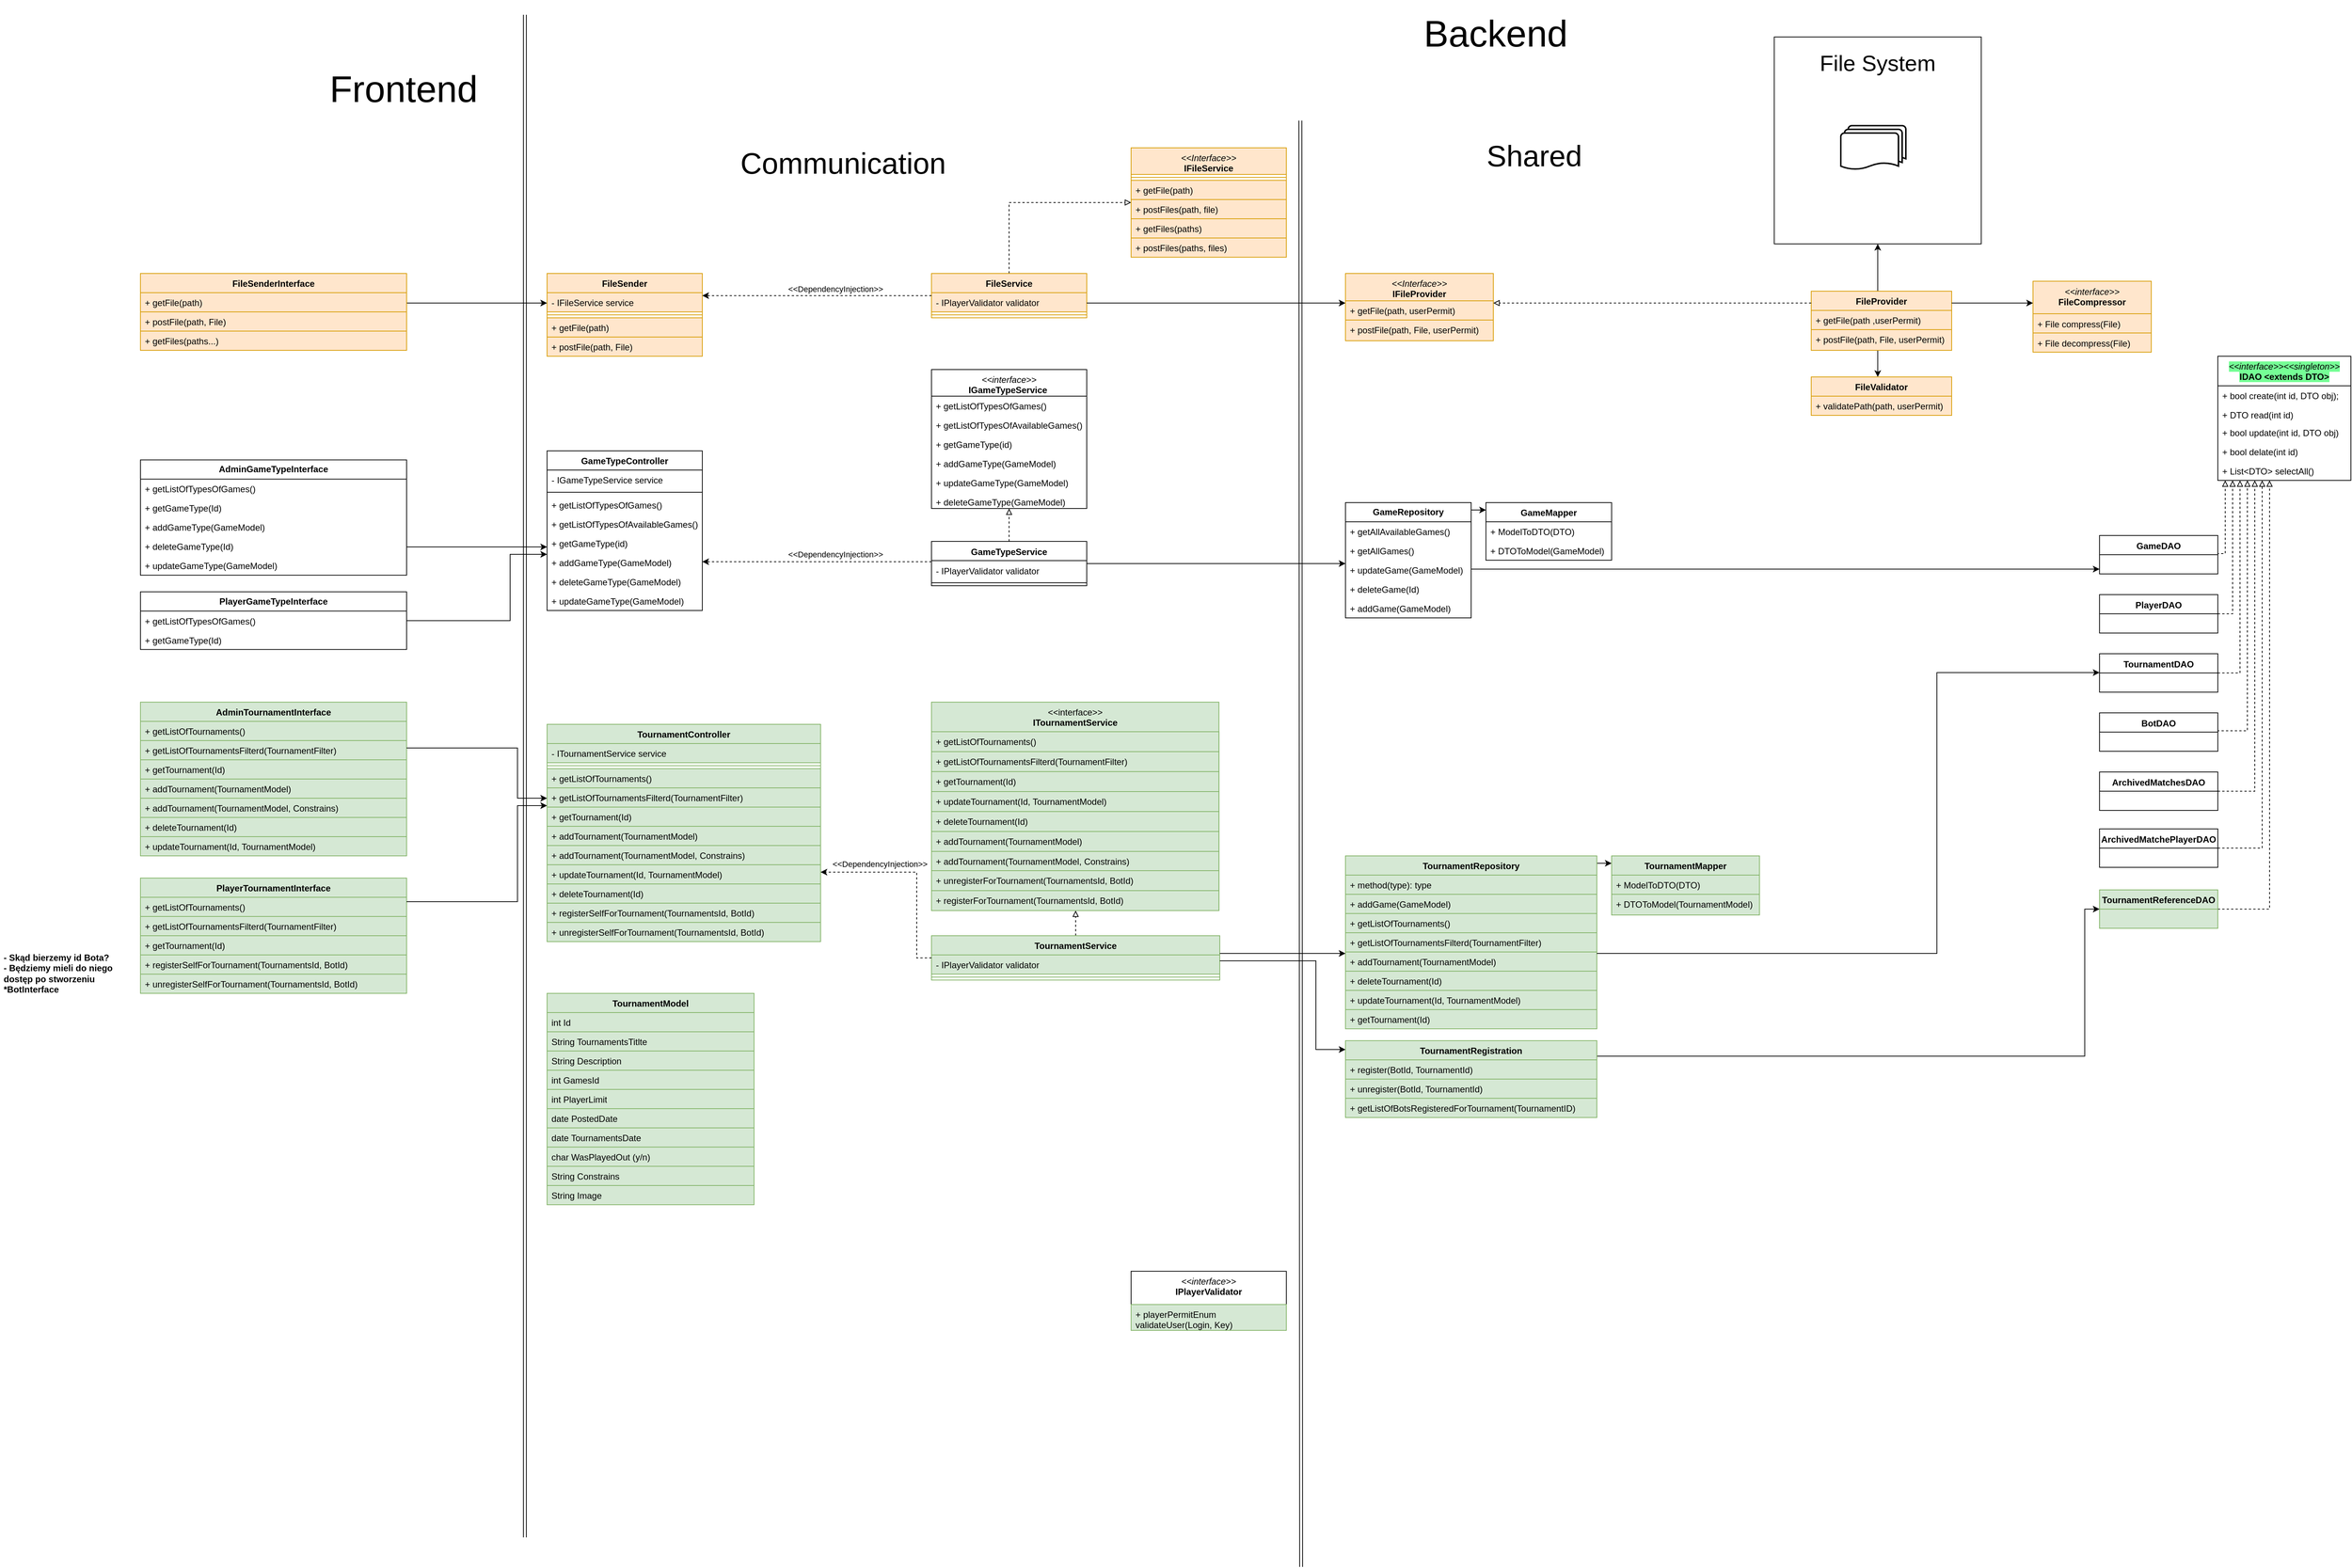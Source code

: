 <mxfile version="22.1.0" type="github" pages="4">
  <diagram name="Komunikacja Front-Back" id="vq4zcLMNqd9nZXXzY1yO">
    <mxGraphModel dx="2757" dy="608" grid="1" gridSize="10" guides="1" tooltips="1" connect="1" arrows="1" fold="1" page="1" pageScale="1" pageWidth="827" pageHeight="1169" math="0" shadow="0">
      <root>
        <mxCell id="0" />
        <mxCell id="1" parent="0" />
        <mxCell id="h5PJpBjBbVQgLGX6Nh6A-28" style="edgeStyle=orthogonalEdgeStyle;rounded=0;orthogonalLoop=1;jettySize=auto;html=1;exitX=1;exitY=0.5;exitDx=0;exitDy=0;endArrow=block;endFill=0;dashed=1;" parent="1" source="h5PJpBjBbVQgLGX6Nh6A-29" target="h5PJpBjBbVQgLGX6Nh6A-31" edge="1">
          <mxGeometry relative="1" as="geometry">
            <Array as="points">
              <mxPoint x="1540" y="749" />
              <mxPoint x="1550" y="749" />
            </Array>
          </mxGeometry>
        </mxCell>
        <mxCell id="h5PJpBjBbVQgLGX6Nh6A-29" value="GameDAO" style="swimlane;fontStyle=1;align=center;verticalAlign=top;childLayout=stackLayout;horizontal=1;startSize=26;horizontalStack=0;resizeParent=1;resizeParentMax=0;resizeLast=0;collapsible=1;marginBottom=0;whiteSpace=wrap;html=1;" parent="1" vertex="1">
          <mxGeometry x="1380" y="724.5" width="160" height="52" as="geometry" />
        </mxCell>
        <mxCell id="h5PJpBjBbVQgLGX6Nh6A-30" style="text;strokeColor=none;fillColor=none;align=left;verticalAlign=top;spacingLeft=4;spacingRight=4;overflow=hidden;rotatable=0;points=[[0,0.5],[1,0.5]];portConstraint=eastwest;whiteSpace=wrap;html=1;" parent="h5PJpBjBbVQgLGX6Nh6A-29" vertex="1">
          <mxGeometry y="26" width="160" height="26" as="geometry" />
        </mxCell>
        <mxCell id="h5PJpBjBbVQgLGX6Nh6A-31" value="&lt;span style=&quot;background-color: rgb(117, 255, 149);&quot;&gt;&lt;i style=&quot;font-weight: normal;&quot;&gt;&amp;lt;&amp;lt;interface&amp;gt;&amp;gt;&amp;lt;&amp;lt;singleton&amp;gt;&amp;gt;&lt;/i&gt;&lt;br&gt;IDAO &amp;lt;extends DTO&amp;gt;&lt;/span&gt;" style="swimlane;fontStyle=1;align=center;verticalAlign=top;childLayout=stackLayout;horizontal=1;startSize=40;horizontalStack=0;resizeParent=1;resizeParentMax=0;resizeLast=0;collapsible=1;marginBottom=0;whiteSpace=wrap;html=1;" parent="1" vertex="1">
          <mxGeometry x="1540" y="482" width="180" height="168" as="geometry" />
        </mxCell>
        <mxCell id="h5PJpBjBbVQgLGX6Nh6A-32" value="+ bool create(int id, DTO obj);" style="text;strokeColor=none;fillColor=none;align=left;verticalAlign=top;spacingLeft=4;spacingRight=4;overflow=hidden;rotatable=0;points=[[0,0.5],[1,0.5]];portConstraint=eastwest;whiteSpace=wrap;html=1;" parent="h5PJpBjBbVQgLGX6Nh6A-31" vertex="1">
          <mxGeometry y="40" width="180" height="26" as="geometry" />
        </mxCell>
        <mxCell id="h5PJpBjBbVQgLGX6Nh6A-33" value="+ DTO read(int id)" style="text;strokeColor=none;fillColor=none;align=left;verticalAlign=top;spacingLeft=4;spacingRight=4;overflow=hidden;rotatable=0;points=[[0,0.5],[1,0.5]];portConstraint=eastwest;whiteSpace=wrap;html=1;" parent="h5PJpBjBbVQgLGX6Nh6A-31" vertex="1">
          <mxGeometry y="66" width="180" height="24" as="geometry" />
        </mxCell>
        <mxCell id="h5PJpBjBbVQgLGX6Nh6A-34" value="+ bool update(int id, DTO obj)" style="text;strokeColor=none;fillColor=none;align=left;verticalAlign=top;spacingLeft=4;spacingRight=4;overflow=hidden;rotatable=0;points=[[0,0.5],[1,0.5]];portConstraint=eastwest;whiteSpace=wrap;html=1;" parent="h5PJpBjBbVQgLGX6Nh6A-31" vertex="1">
          <mxGeometry y="90" width="180" height="26" as="geometry" />
        </mxCell>
        <mxCell id="h5PJpBjBbVQgLGX6Nh6A-35" value="+ bool delate(int id)" style="text;strokeColor=none;fillColor=none;align=left;verticalAlign=top;spacingLeft=4;spacingRight=4;overflow=hidden;rotatable=0;points=[[0,0.5],[1,0.5]];portConstraint=eastwest;whiteSpace=wrap;html=1;" parent="h5PJpBjBbVQgLGX6Nh6A-31" vertex="1">
          <mxGeometry y="116" width="180" height="26" as="geometry" />
        </mxCell>
        <mxCell id="h5PJpBjBbVQgLGX6Nh6A-36" value="+ List&amp;lt;DTO&amp;gt; selectAll()" style="text;strokeColor=none;fillColor=none;align=left;verticalAlign=top;spacingLeft=4;spacingRight=4;overflow=hidden;rotatable=0;points=[[0,0.5],[1,0.5]];portConstraint=eastwest;whiteSpace=wrap;html=1;" parent="h5PJpBjBbVQgLGX6Nh6A-31" vertex="1">
          <mxGeometry y="142" width="180" height="26" as="geometry" />
        </mxCell>
        <mxCell id="h5PJpBjBbVQgLGX6Nh6A-48" value="GameTypeController" style="swimlane;fontStyle=1;align=center;verticalAlign=top;childLayout=stackLayout;horizontal=1;startSize=26;horizontalStack=0;resizeParent=1;resizeParentMax=0;resizeLast=0;collapsible=1;marginBottom=0;whiteSpace=wrap;html=1;" parent="1" vertex="1">
          <mxGeometry x="-720" y="610" width="210" height="216" as="geometry" />
        </mxCell>
        <mxCell id="h5PJpBjBbVQgLGX6Nh6A-49" value="- IGameTypeService service" style="text;strokeColor=none;fillColor=none;align=left;verticalAlign=top;spacingLeft=4;spacingRight=4;overflow=hidden;rotatable=0;points=[[0,0.5],[1,0.5]];portConstraint=eastwest;whiteSpace=wrap;html=1;" parent="h5PJpBjBbVQgLGX6Nh6A-48" vertex="1">
          <mxGeometry y="26" width="210" height="26" as="geometry" />
        </mxCell>
        <mxCell id="h5PJpBjBbVQgLGX6Nh6A-50" value="" style="line;strokeWidth=1;fillColor=none;align=left;verticalAlign=middle;spacingTop=-1;spacingLeft=3;spacingRight=3;rotatable=0;labelPosition=right;points=[];portConstraint=eastwest;strokeColor=inherit;" parent="h5PJpBjBbVQgLGX6Nh6A-48" vertex="1">
          <mxGeometry y="52" width="210" height="8" as="geometry" />
        </mxCell>
        <mxCell id="h5PJpBjBbVQgLGX6Nh6A-51" value="+ getListOfTypesOfGames()" style="text;strokeColor=none;fillColor=none;align=left;verticalAlign=top;spacingLeft=4;spacingRight=4;overflow=hidden;rotatable=0;points=[[0,0.5],[1,0.5]];portConstraint=eastwest;whiteSpace=wrap;html=1;" parent="h5PJpBjBbVQgLGX6Nh6A-48" vertex="1">
          <mxGeometry y="60" width="210" height="26" as="geometry" />
        </mxCell>
        <mxCell id="h5PJpBjBbVQgLGX6Nh6A-52" value="+ getListOfTypesOfAvailableGames()" style="text;strokeColor=none;fillColor=none;align=left;verticalAlign=top;spacingLeft=4;spacingRight=4;overflow=hidden;rotatable=0;points=[[0,0.5],[1,0.5]];portConstraint=eastwest;whiteSpace=wrap;html=1;" parent="h5PJpBjBbVQgLGX6Nh6A-48" vertex="1">
          <mxGeometry y="86" width="210" height="26" as="geometry" />
        </mxCell>
        <mxCell id="h5PJpBjBbVQgLGX6Nh6A-53" value="+ getGameType(id)" style="text;strokeColor=none;fillColor=none;align=left;verticalAlign=top;spacingLeft=4;spacingRight=4;overflow=hidden;rotatable=0;points=[[0,0.5],[1,0.5]];portConstraint=eastwest;whiteSpace=wrap;html=1;" parent="h5PJpBjBbVQgLGX6Nh6A-48" vertex="1">
          <mxGeometry y="112" width="210" height="26" as="geometry" />
        </mxCell>
        <mxCell id="h5PJpBjBbVQgLGX6Nh6A-54" value="+ addGameType(GameModel)" style="text;strokeColor=none;fillColor=none;align=left;verticalAlign=top;spacingLeft=4;spacingRight=4;overflow=hidden;rotatable=0;points=[[0,0.5],[1,0.5]];portConstraint=eastwest;whiteSpace=wrap;html=1;" parent="h5PJpBjBbVQgLGX6Nh6A-48" vertex="1">
          <mxGeometry y="138" width="210" height="26" as="geometry" />
        </mxCell>
        <mxCell id="h5PJpBjBbVQgLGX6Nh6A-55" value="+ deleteGameType(GameModel)" style="text;strokeColor=none;fillColor=none;align=left;verticalAlign=top;spacingLeft=4;spacingRight=4;overflow=hidden;rotatable=0;points=[[0,0.5],[1,0.5]];portConstraint=eastwest;whiteSpace=wrap;html=1;" parent="h5PJpBjBbVQgLGX6Nh6A-48" vertex="1">
          <mxGeometry y="164" width="210" height="26" as="geometry" />
        </mxCell>
        <mxCell id="h5PJpBjBbVQgLGX6Nh6A-56" value="+ updateGameType(GameModel)" style="text;strokeColor=none;fillColor=none;align=left;verticalAlign=top;spacingLeft=4;spacingRight=4;overflow=hidden;rotatable=0;points=[[0,0.5],[1,0.5]];portConstraint=eastwest;whiteSpace=wrap;html=1;" parent="h5PJpBjBbVQgLGX6Nh6A-48" vertex="1">
          <mxGeometry y="190" width="210" height="26" as="geometry" />
        </mxCell>
        <mxCell id="h5PJpBjBbVQgLGX6Nh6A-57" style="edgeStyle=orthogonalEdgeStyle;rounded=0;orthogonalLoop=1;jettySize=auto;html=1;exitX=1;exitY=0.5;exitDx=0;exitDy=0;endArrow=block;endFill=0;dashed=1;" parent="1" source="h5PJpBjBbVQgLGX6Nh6A-58" target="h5PJpBjBbVQgLGX6Nh6A-31" edge="1">
          <mxGeometry relative="1" as="geometry">
            <Array as="points">
              <mxPoint x="1560" y="831" />
            </Array>
          </mxGeometry>
        </mxCell>
        <mxCell id="h5PJpBjBbVQgLGX6Nh6A-58" value="PlayerDAO" style="swimlane;fontStyle=1;align=center;verticalAlign=top;childLayout=stackLayout;horizontal=1;startSize=26;horizontalStack=0;resizeParent=1;resizeParentMax=0;resizeLast=0;collapsible=1;marginBottom=0;whiteSpace=wrap;html=1;" parent="1" vertex="1">
          <mxGeometry x="1380" y="804.5" width="160" height="52" as="geometry" />
        </mxCell>
        <mxCell id="h5PJpBjBbVQgLGX6Nh6A-59" style="text;strokeColor=none;fillColor=none;align=left;verticalAlign=top;spacingLeft=4;spacingRight=4;overflow=hidden;rotatable=0;points=[[0,0.5],[1,0.5]];portConstraint=eastwest;whiteSpace=wrap;html=1;" parent="h5PJpBjBbVQgLGX6Nh6A-58" vertex="1">
          <mxGeometry y="26" width="160" height="26" as="geometry" />
        </mxCell>
        <mxCell id="h5PJpBjBbVQgLGX6Nh6A-61" style="edgeStyle=orthogonalEdgeStyle;rounded=0;orthogonalLoop=1;jettySize=auto;html=1;exitX=1;exitY=0.5;exitDx=0;exitDy=0;endArrow=block;endFill=0;dashed=1;" parent="1" source="h5PJpBjBbVQgLGX6Nh6A-62" target="h5PJpBjBbVQgLGX6Nh6A-31" edge="1">
          <mxGeometry relative="1" as="geometry">
            <Array as="points">
              <mxPoint x="1570" y="911" />
            </Array>
          </mxGeometry>
        </mxCell>
        <mxCell id="h5PJpBjBbVQgLGX6Nh6A-62" value="TournamentDAO" style="swimlane;fontStyle=1;align=center;verticalAlign=top;childLayout=stackLayout;horizontal=1;startSize=26;horizontalStack=0;resizeParent=1;resizeParentMax=0;resizeLast=0;collapsible=1;marginBottom=0;whiteSpace=wrap;html=1;" parent="1" vertex="1">
          <mxGeometry x="1380" y="884.5" width="160" height="52" as="geometry" />
        </mxCell>
        <mxCell id="h5PJpBjBbVQgLGX6Nh6A-63" style="text;strokeColor=none;fillColor=none;align=left;verticalAlign=top;spacingLeft=4;spacingRight=4;overflow=hidden;rotatable=0;points=[[0,0.5],[1,0.5]];portConstraint=eastwest;whiteSpace=wrap;html=1;" parent="h5PJpBjBbVQgLGX6Nh6A-62" vertex="1">
          <mxGeometry y="26" width="160" height="26" as="geometry" />
        </mxCell>
        <mxCell id="h5PJpBjBbVQgLGX6Nh6A-79" style="edgeStyle=orthogonalEdgeStyle;rounded=0;orthogonalLoop=1;jettySize=auto;html=1;exitX=1;exitY=0.5;exitDx=0;exitDy=0;" parent="1" source="h5PJpBjBbVQgLGX6Nh6A-80" target="h5PJpBjBbVQgLGX6Nh6A-48" edge="1">
          <mxGeometry relative="1" as="geometry">
            <Array as="points">
              <mxPoint x="-660" y="740" />
              <mxPoint x="-660" y="740" />
            </Array>
          </mxGeometry>
        </mxCell>
        <mxCell id="h5PJpBjBbVQgLGX6Nh6A-80" value="&lt;b&gt;AdminGameTypeInterface&lt;/b&gt;" style="swimlane;fontStyle=0;childLayout=stackLayout;horizontal=1;startSize=26;fillColor=none;horizontalStack=0;resizeParent=1;resizeParentMax=0;resizeLast=0;collapsible=1;marginBottom=0;whiteSpace=wrap;html=1;" parent="1" vertex="1">
          <mxGeometry x="-1270" y="622.25" width="360" height="156" as="geometry" />
        </mxCell>
        <mxCell id="h5PJpBjBbVQgLGX6Nh6A-81" value="+ getListOfTypesOfGames()" style="text;strokeColor=none;fillColor=none;align=left;verticalAlign=top;spacingLeft=4;spacingRight=4;overflow=hidden;rotatable=0;points=[[0,0.5],[1,0.5]];portConstraint=eastwest;whiteSpace=wrap;html=1;" parent="h5PJpBjBbVQgLGX6Nh6A-80" vertex="1">
          <mxGeometry y="26" width="360" height="26" as="geometry" />
        </mxCell>
        <mxCell id="h5PJpBjBbVQgLGX6Nh6A-82" value="+ getGameType(Id)" style="text;strokeColor=none;fillColor=none;align=left;verticalAlign=top;spacingLeft=4;spacingRight=4;overflow=hidden;rotatable=0;points=[[0,0.5],[1,0.5]];portConstraint=eastwest;whiteSpace=wrap;html=1;" parent="h5PJpBjBbVQgLGX6Nh6A-80" vertex="1">
          <mxGeometry y="52" width="360" height="26" as="geometry" />
        </mxCell>
        <mxCell id="h5PJpBjBbVQgLGX6Nh6A-83" value="+ addGameType(GameModel)" style="text;strokeColor=none;fillColor=none;align=left;verticalAlign=top;spacingLeft=4;spacingRight=4;overflow=hidden;rotatable=0;points=[[0,0.5],[1,0.5]];portConstraint=eastwest;whiteSpace=wrap;html=1;" parent="h5PJpBjBbVQgLGX6Nh6A-80" vertex="1">
          <mxGeometry y="78" width="360" height="26" as="geometry" />
        </mxCell>
        <mxCell id="h5PJpBjBbVQgLGX6Nh6A-84" value="+ deleteGameType(Id)" style="text;strokeColor=none;fillColor=none;align=left;verticalAlign=top;spacingLeft=4;spacingRight=4;overflow=hidden;rotatable=0;points=[[0,0.5],[1,0.5]];portConstraint=eastwest;whiteSpace=wrap;html=1;" parent="h5PJpBjBbVQgLGX6Nh6A-80" vertex="1">
          <mxGeometry y="104" width="360" height="26" as="geometry" />
        </mxCell>
        <mxCell id="h5PJpBjBbVQgLGX6Nh6A-85" value="+ updateGameType(GameModel)" style="text;strokeColor=none;fillColor=none;align=left;verticalAlign=top;spacingLeft=4;spacingRight=4;overflow=hidden;rotatable=0;points=[[0,0.5],[1,0.5]];portConstraint=eastwest;whiteSpace=wrap;html=1;" parent="h5PJpBjBbVQgLGX6Nh6A-80" vertex="1">
          <mxGeometry y="130" width="360" height="26" as="geometry" />
        </mxCell>
        <mxCell id="h5PJpBjBbVQgLGX6Nh6A-88" style="edgeStyle=orthogonalEdgeStyle;rounded=0;orthogonalLoop=1;jettySize=auto;html=1;exitX=0.994;exitY=0.467;exitDx=0;exitDy=0;endArrow=block;endFill=0;dashed=1;exitPerimeter=0;" parent="1" source="h5PJpBjBbVQgLGX6Nh6A-90" target="h5PJpBjBbVQgLGX6Nh6A-31" edge="1">
          <mxGeometry relative="1" as="geometry">
            <Array as="points">
              <mxPoint x="1580" y="989" />
            </Array>
          </mxGeometry>
        </mxCell>
        <mxCell id="h5PJpBjBbVQgLGX6Nh6A-90" value="BotDAO" style="swimlane;fontStyle=1;align=center;verticalAlign=top;childLayout=stackLayout;horizontal=1;startSize=26;horizontalStack=0;resizeParent=1;resizeParentMax=0;resizeLast=0;collapsible=1;marginBottom=0;whiteSpace=wrap;html=1;" parent="1" vertex="1">
          <mxGeometry x="1380" y="964.5" width="160" height="52" as="geometry" />
        </mxCell>
        <mxCell id="h5PJpBjBbVQgLGX6Nh6A-91" style="text;strokeColor=none;fillColor=none;align=left;verticalAlign=top;spacingLeft=4;spacingRight=4;overflow=hidden;rotatable=0;points=[[0,0.5],[1,0.5]];portConstraint=eastwest;whiteSpace=wrap;html=1;" parent="h5PJpBjBbVQgLGX6Nh6A-90" vertex="1">
          <mxGeometry y="26" width="160" height="26" as="geometry" />
        </mxCell>
        <mxCell id="h5PJpBjBbVQgLGX6Nh6A-101" style="edgeStyle=orthogonalEdgeStyle;rounded=0;orthogonalLoop=1;jettySize=auto;html=1;exitX=1;exitY=0.5;exitDx=0;exitDy=0;endArrow=block;endFill=0;dashed=1;" parent="1" source="h5PJpBjBbVQgLGX6Nh6A-103" target="h5PJpBjBbVQgLGX6Nh6A-31" edge="1">
          <mxGeometry relative="1" as="geometry">
            <Array as="points">
              <mxPoint x="1590" y="1071" />
            </Array>
          </mxGeometry>
        </mxCell>
        <mxCell id="h5PJpBjBbVQgLGX6Nh6A-103" value="ArchivedMatchesDAO" style="swimlane;fontStyle=1;align=center;verticalAlign=top;childLayout=stackLayout;horizontal=1;startSize=26;horizontalStack=0;resizeParent=1;resizeParentMax=0;resizeLast=0;collapsible=1;marginBottom=0;whiteSpace=wrap;html=1;" parent="1" vertex="1">
          <mxGeometry x="1380" y="1044.5" width="160" height="52" as="geometry" />
        </mxCell>
        <mxCell id="h5PJpBjBbVQgLGX6Nh6A-104" style="text;strokeColor=none;fillColor=none;align=left;verticalAlign=top;spacingLeft=4;spacingRight=4;overflow=hidden;rotatable=0;points=[[0,0.5],[1,0.5]];portConstraint=eastwest;whiteSpace=wrap;html=1;" parent="h5PJpBjBbVQgLGX6Nh6A-103" vertex="1">
          <mxGeometry y="26" width="160" height="26" as="geometry" />
        </mxCell>
        <mxCell id="h5PJpBjBbVQgLGX6Nh6A-118" value="&lt;b&gt;PlayerGameTypeInterface&lt;/b&gt;" style="swimlane;fontStyle=0;childLayout=stackLayout;horizontal=1;startSize=26;fillColor=none;horizontalStack=0;resizeParent=1;resizeParentMax=0;resizeLast=0;collapsible=1;marginBottom=0;whiteSpace=wrap;html=1;" parent="1" vertex="1">
          <mxGeometry x="-1270" y="800.75" width="360" height="78" as="geometry" />
        </mxCell>
        <mxCell id="h5PJpBjBbVQgLGX6Nh6A-119" value="+ getListOfTypesOfGames()" style="text;strokeColor=none;fillColor=none;align=left;verticalAlign=top;spacingLeft=4;spacingRight=4;overflow=hidden;rotatable=0;points=[[0,0.5],[1,0.5]];portConstraint=eastwest;whiteSpace=wrap;html=1;" parent="h5PJpBjBbVQgLGX6Nh6A-118" vertex="1">
          <mxGeometry y="26" width="360" height="26" as="geometry" />
        </mxCell>
        <mxCell id="h5PJpBjBbVQgLGX6Nh6A-120" value="+ getGameType(Id)" style="text;strokeColor=none;fillColor=none;align=left;verticalAlign=top;spacingLeft=4;spacingRight=4;overflow=hidden;rotatable=0;points=[[0,0.5],[1,0.5]];portConstraint=eastwest;whiteSpace=wrap;html=1;" parent="h5PJpBjBbVQgLGX6Nh6A-118" vertex="1">
          <mxGeometry y="52" width="360" height="26" as="geometry" />
        </mxCell>
        <mxCell id="h5PJpBjBbVQgLGX6Nh6A-143" style="edgeStyle=orthogonalEdgeStyle;rounded=0;orthogonalLoop=1;jettySize=auto;html=1;" parent="1" source="h5PJpBjBbVQgLGX6Nh6A-118" target="h5PJpBjBbVQgLGX6Nh6A-48" edge="1">
          <mxGeometry relative="1" as="geometry">
            <Array as="points">
              <mxPoint x="-770" y="840" />
              <mxPoint x="-770" y="750" />
            </Array>
          </mxGeometry>
        </mxCell>
        <mxCell id="h5PJpBjBbVQgLGX6Nh6A-144" value="" style="shape=link;html=1;rounded=0;" parent="1" edge="1">
          <mxGeometry width="100" relative="1" as="geometry">
            <mxPoint x="-750" y="20" as="sourcePoint" />
            <mxPoint x="-750" y="2080" as="targetPoint" />
          </mxGeometry>
        </mxCell>
        <mxCell id="h5PJpBjBbVQgLGX6Nh6A-145" value="&lt;font style=&quot;font-size: 50px;&quot;&gt;Backend&lt;/font&gt;" style="text;strokeColor=none;fillColor=none;align=left;verticalAlign=middle;spacingLeft=4;spacingRight=4;overflow=hidden;points=[[0,0.5],[1,0.5]];portConstraint=eastwest;rotatable=0;whiteSpace=wrap;html=1;" parent="1" vertex="1">
          <mxGeometry x="460" width="230" height="90" as="geometry" />
        </mxCell>
        <mxCell id="h5PJpBjBbVQgLGX6Nh6A-146" value="&lt;span style=&quot;font-size: 50px;&quot;&gt;Frontend&lt;/span&gt;" style="text;strokeColor=none;fillColor=none;align=left;verticalAlign=middle;spacingLeft=4;spacingRight=4;overflow=hidden;points=[[0,0.5],[1,0.5]];portConstraint=eastwest;rotatable=0;whiteSpace=wrap;html=1;" parent="1" vertex="1">
          <mxGeometry x="-1020" y="60" width="230" height="120" as="geometry" />
        </mxCell>
        <mxCell id="h5PJpBjBbVQgLGX6Nh6A-166" style="edgeStyle=orthogonalEdgeStyle;rounded=0;orthogonalLoop=1;jettySize=auto;html=1;exitX=1;exitY=0.5;exitDx=0;exitDy=0;endArrow=block;endFill=0;dashed=1;" parent="1" source="h5PJpBjBbVQgLGX6Nh6A-168" target="h5PJpBjBbVQgLGX6Nh6A-31" edge="1">
          <mxGeometry relative="1" as="geometry">
            <Array as="points">
              <mxPoint x="1600" y="1147" />
            </Array>
          </mxGeometry>
        </mxCell>
        <mxCell id="h5PJpBjBbVQgLGX6Nh6A-168" value="ArchivedMatchePlayerDAO" style="swimlane;fontStyle=1;align=center;verticalAlign=top;childLayout=stackLayout;horizontal=1;startSize=26;horizontalStack=0;resizeParent=1;resizeParentMax=0;resizeLast=0;collapsible=1;marginBottom=0;whiteSpace=wrap;html=1;" parent="1" vertex="1">
          <mxGeometry x="1380" y="1121.5" width="160" height="52" as="geometry" />
        </mxCell>
        <mxCell id="h5PJpBjBbVQgLGX6Nh6A-169" style="text;strokeColor=none;fillColor=none;align=left;verticalAlign=top;spacingLeft=4;spacingRight=4;overflow=hidden;rotatable=0;points=[[0,0.5],[1,0.5]];portConstraint=eastwest;whiteSpace=wrap;html=1;" parent="h5PJpBjBbVQgLGX6Nh6A-168" vertex="1">
          <mxGeometry y="26" width="160" height="26" as="geometry" />
        </mxCell>
        <mxCell id="h5PJpBjBbVQgLGX6Nh6A-170" style="edgeStyle=orthogonalEdgeStyle;rounded=0;orthogonalLoop=1;jettySize=auto;html=1;endArrow=block;endFill=0;dashed=1;" parent="1" source="h5PJpBjBbVQgLGX6Nh6A-172" target="h5PJpBjBbVQgLGX6Nh6A-174" edge="1">
          <mxGeometry relative="1" as="geometry">
            <Array as="points" />
          </mxGeometry>
        </mxCell>
        <mxCell id="h5PJpBjBbVQgLGX6Nh6A-172" value="GameTypeService" style="swimlane;fontStyle=1;align=center;verticalAlign=top;childLayout=stackLayout;horizontal=1;startSize=26;horizontalStack=0;resizeParent=1;resizeParentMax=0;resizeLast=0;collapsible=1;marginBottom=0;whiteSpace=wrap;html=1;" parent="1" vertex="1">
          <mxGeometry x="-200" y="732.5" width="210" height="60" as="geometry" />
        </mxCell>
        <mxCell id="P3R9s2honfsU5ICbwLGU-1" value="- IPlayerValidator validator" style="text;align=left;verticalAlign=top;spacingLeft=4;spacingRight=4;overflow=hidden;rotatable=0;points=[[0,0.5],[1,0.5]];portConstraint=eastwest;whiteSpace=wrap;html=1;" vertex="1" parent="h5PJpBjBbVQgLGX6Nh6A-172">
          <mxGeometry y="26" width="210" height="26" as="geometry" />
        </mxCell>
        <mxCell id="P3R9s2honfsU5ICbwLGU-2" style="line;strokeWidth=1;align=left;verticalAlign=middle;spacingTop=-1;spacingLeft=3;spacingRight=3;rotatable=0;labelPosition=right;points=[];portConstraint=eastwest;" vertex="1" parent="h5PJpBjBbVQgLGX6Nh6A-172">
          <mxGeometry y="52" width="210" height="8" as="geometry" />
        </mxCell>
        <mxCell id="h5PJpBjBbVQgLGX6Nh6A-173" style="edgeStyle=orthogonalEdgeStyle;rounded=0;orthogonalLoop=1;jettySize=auto;html=1;" parent="1" source="h5PJpBjBbVQgLGX6Nh6A-172" target="h5PJpBjBbVQgLGX6Nh6A-198" edge="1">
          <mxGeometry relative="1" as="geometry">
            <Array as="points">
              <mxPoint y="759" />
              <mxPoint y="759" />
            </Array>
          </mxGeometry>
        </mxCell>
        <mxCell id="h5PJpBjBbVQgLGX6Nh6A-174" value="&lt;i style=&quot;font-weight: normal;&quot;&gt;&amp;lt;&amp;lt;interface&amp;gt;&amp;gt;&lt;/i&gt;&lt;br&gt;IGameTypeService&amp;nbsp;" style="swimlane;fontStyle=1;align=center;verticalAlign=top;childLayout=stackLayout;horizontal=1;startSize=36;horizontalStack=0;resizeParent=1;resizeParentMax=0;resizeLast=0;collapsible=1;marginBottom=0;whiteSpace=wrap;html=1;" parent="1" vertex="1">
          <mxGeometry x="-200" y="500" width="210" height="188" as="geometry" />
        </mxCell>
        <mxCell id="h5PJpBjBbVQgLGX6Nh6A-175" value="+ getListOfTypesOfGames()" style="text;strokeColor=none;fillColor=none;align=left;verticalAlign=top;spacingLeft=4;spacingRight=4;overflow=hidden;rotatable=0;points=[[0,0.5],[1,0.5]];portConstraint=eastwest;whiteSpace=wrap;html=1;" parent="h5PJpBjBbVQgLGX6Nh6A-174" vertex="1">
          <mxGeometry y="36" width="210" height="26" as="geometry" />
        </mxCell>
        <mxCell id="h5PJpBjBbVQgLGX6Nh6A-176" value="+ getListOfTypesOfAvailableGames()" style="text;strokeColor=none;fillColor=none;align=left;verticalAlign=top;spacingLeft=4;spacingRight=4;overflow=hidden;rotatable=0;points=[[0,0.5],[1,0.5]];portConstraint=eastwest;whiteSpace=wrap;html=1;" parent="h5PJpBjBbVQgLGX6Nh6A-174" vertex="1">
          <mxGeometry y="62" width="210" height="26" as="geometry" />
        </mxCell>
        <mxCell id="h5PJpBjBbVQgLGX6Nh6A-177" value="+ getGameType(id)" style="text;strokeColor=none;fillColor=none;align=left;verticalAlign=top;spacingLeft=4;spacingRight=4;overflow=hidden;rotatable=0;points=[[0,0.5],[1,0.5]];portConstraint=eastwest;whiteSpace=wrap;html=1;" parent="h5PJpBjBbVQgLGX6Nh6A-174" vertex="1">
          <mxGeometry y="88" width="210" height="26" as="geometry" />
        </mxCell>
        <mxCell id="h5PJpBjBbVQgLGX6Nh6A-178" value="+ addGameType(GameModel)" style="text;strokeColor=none;fillColor=none;align=left;verticalAlign=top;spacingLeft=4;spacingRight=4;overflow=hidden;rotatable=0;points=[[0,0.5],[1,0.5]];portConstraint=eastwest;whiteSpace=wrap;html=1;" parent="h5PJpBjBbVQgLGX6Nh6A-174" vertex="1">
          <mxGeometry y="114" width="210" height="26" as="geometry" />
        </mxCell>
        <mxCell id="h5PJpBjBbVQgLGX6Nh6A-179" value="+ updateGameType(GameModel)" style="text;strokeColor=none;fillColor=none;align=left;verticalAlign=top;spacingLeft=4;spacingRight=4;overflow=hidden;rotatable=0;points=[[0,0.5],[1,0.5]];portConstraint=eastwest;whiteSpace=wrap;html=1;" parent="h5PJpBjBbVQgLGX6Nh6A-174" vertex="1">
          <mxGeometry y="140" width="210" height="26" as="geometry" />
        </mxCell>
        <mxCell id="h5PJpBjBbVQgLGX6Nh6A-180" value="+ deleteGameType(GameModel)" style="text;strokeColor=none;fillColor=none;align=left;verticalAlign=top;spacingLeft=4;spacingRight=4;overflow=hidden;rotatable=0;points=[[0,0.5],[1,0.5]];portConstraint=eastwest;whiteSpace=wrap;html=1;" parent="h5PJpBjBbVQgLGX6Nh6A-174" vertex="1">
          <mxGeometry y="166" width="210" height="22" as="geometry" />
        </mxCell>
        <mxCell id="h5PJpBjBbVQgLGX6Nh6A-181" style="edgeStyle=orthogonalEdgeStyle;rounded=0;orthogonalLoop=1;jettySize=auto;html=1;dashed=1;" parent="1" source="h5PJpBjBbVQgLGX6Nh6A-172" target="h5PJpBjBbVQgLGX6Nh6A-48" edge="1">
          <mxGeometry relative="1" as="geometry">
            <Array as="points">
              <mxPoint x="-420" y="760" />
              <mxPoint x="-420" y="760" />
            </Array>
          </mxGeometry>
        </mxCell>
        <mxCell id="h5PJpBjBbVQgLGX6Nh6A-182" value="&amp;lt;&amp;lt;DependencyInjection&amp;gt;&amp;gt;" style="edgeLabel;html=1;align=center;verticalAlign=middle;resizable=0;points=[];" parent="h5PJpBjBbVQgLGX6Nh6A-181" vertex="1" connectable="0">
          <mxGeometry x="-0.227" relative="1" as="geometry">
            <mxPoint x="-10" y="-10" as="offset" />
          </mxGeometry>
        </mxCell>
        <mxCell id="h5PJpBjBbVQgLGX6Nh6A-193" value="GameMapper" style="swimlane;fontStyle=1;align=center;verticalAlign=top;childLayout=stackLayout;horizontal=1;startSize=26;horizontalStack=0;resizeParent=1;resizeParentMax=0;resizeLast=0;collapsible=1;marginBottom=0;whiteSpace=wrap;html=1;" parent="1" vertex="1">
          <mxGeometry x="550" y="680" width="170" height="78" as="geometry" />
        </mxCell>
        <mxCell id="h5PJpBjBbVQgLGX6Nh6A-194" value="+ ModelToDTO(DTO)" style="text;strokeColor=none;fillColor=none;align=left;verticalAlign=top;spacingLeft=4;spacingRight=4;overflow=hidden;rotatable=0;points=[[0,0.5],[1,0.5]];portConstraint=eastwest;whiteSpace=wrap;html=1;" parent="h5PJpBjBbVQgLGX6Nh6A-193" vertex="1">
          <mxGeometry y="26" width="170" height="26" as="geometry" />
        </mxCell>
        <mxCell id="h5PJpBjBbVQgLGX6Nh6A-195" value="+ DTOToModel(GameModel)" style="text;strokeColor=none;fillColor=none;align=left;verticalAlign=top;spacingLeft=4;spacingRight=4;overflow=hidden;rotatable=0;points=[[0,0.5],[1,0.5]];portConstraint=eastwest;whiteSpace=wrap;html=1;" parent="h5PJpBjBbVQgLGX6Nh6A-193" vertex="1">
          <mxGeometry y="52" width="170" height="26" as="geometry" />
        </mxCell>
        <mxCell id="h5PJpBjBbVQgLGX6Nh6A-196" style="edgeStyle=orthogonalEdgeStyle;rounded=0;orthogonalLoop=1;jettySize=auto;html=1;" parent="1" source="h5PJpBjBbVQgLGX6Nh6A-198" target="h5PJpBjBbVQgLGX6Nh6A-193" edge="1">
          <mxGeometry relative="1" as="geometry">
            <Array as="points">
              <mxPoint x="540" y="690" />
              <mxPoint x="540" y="690" />
            </Array>
          </mxGeometry>
        </mxCell>
        <mxCell id="h5PJpBjBbVQgLGX6Nh6A-197" style="edgeStyle=orthogonalEdgeStyle;rounded=0;orthogonalLoop=1;jettySize=auto;html=1;" parent="1" source="h5PJpBjBbVQgLGX6Nh6A-198" target="h5PJpBjBbVQgLGX6Nh6A-29" edge="1">
          <mxGeometry relative="1" as="geometry">
            <Array as="points">
              <mxPoint x="950" y="770" />
              <mxPoint x="950" y="770" />
            </Array>
          </mxGeometry>
        </mxCell>
        <mxCell id="h5PJpBjBbVQgLGX6Nh6A-198" value="&lt;b&gt;GameRepository&lt;/b&gt;" style="swimlane;fontStyle=0;childLayout=stackLayout;horizontal=1;startSize=26;fillColor=none;horizontalStack=0;resizeParent=1;resizeParentMax=0;resizeLast=0;collapsible=1;marginBottom=0;whiteSpace=wrap;html=1;" parent="1" vertex="1">
          <mxGeometry x="360" y="680" width="170" height="156" as="geometry" />
        </mxCell>
        <mxCell id="h5PJpBjBbVQgLGX6Nh6A-199" value="+ getAllAvailableGames()" style="text;strokeColor=none;fillColor=none;align=left;verticalAlign=top;spacingLeft=4;spacingRight=4;overflow=hidden;rotatable=0;points=[[0,0.5],[1,0.5]];portConstraint=eastwest;whiteSpace=wrap;html=1;" parent="h5PJpBjBbVQgLGX6Nh6A-198" vertex="1">
          <mxGeometry y="26" width="170" height="26" as="geometry" />
        </mxCell>
        <mxCell id="h5PJpBjBbVQgLGX6Nh6A-200" value="+ getAllGames()" style="text;strokeColor=none;fillColor=none;align=left;verticalAlign=top;spacingLeft=4;spacingRight=4;overflow=hidden;rotatable=0;points=[[0,0.5],[1,0.5]];portConstraint=eastwest;whiteSpace=wrap;html=1;" parent="h5PJpBjBbVQgLGX6Nh6A-198" vertex="1">
          <mxGeometry y="52" width="170" height="26" as="geometry" />
        </mxCell>
        <mxCell id="h5PJpBjBbVQgLGX6Nh6A-201" value="+ updateGame(GameModel)" style="text;strokeColor=none;fillColor=none;align=left;verticalAlign=top;spacingLeft=4;spacingRight=4;overflow=hidden;rotatable=0;points=[[0,0.5],[1,0.5]];portConstraint=eastwest;whiteSpace=wrap;html=1;" parent="h5PJpBjBbVQgLGX6Nh6A-198" vertex="1">
          <mxGeometry y="78" width="170" height="26" as="geometry" />
        </mxCell>
        <mxCell id="FiPiSKQLUzCMa5AXJdsr-1" value="+ deleteGame(Id)" style="text;strokeColor=none;fillColor=none;align=left;verticalAlign=top;spacingLeft=4;spacingRight=4;overflow=hidden;rotatable=0;points=[[0,0.5],[1,0.5]];portConstraint=eastwest;whiteSpace=wrap;html=1;" vertex="1" parent="h5PJpBjBbVQgLGX6Nh6A-198">
          <mxGeometry y="104" width="170" height="26" as="geometry" />
        </mxCell>
        <mxCell id="FiPiSKQLUzCMa5AXJdsr-2" value="+ addGame(GameModel)" style="text;strokeColor=none;fillColor=none;align=left;verticalAlign=top;spacingLeft=4;spacingRight=4;overflow=hidden;rotatable=0;points=[[0,0.5],[1,0.5]];portConstraint=eastwest;whiteSpace=wrap;html=1;" vertex="1" parent="h5PJpBjBbVQgLGX6Nh6A-198">
          <mxGeometry y="130" width="170" height="26" as="geometry" />
        </mxCell>
        <mxCell id="h5PJpBjBbVQgLGX6Nh6A-202" value="&lt;span style=&quot;font-style: italic; font-weight: normal;&quot;&gt;&amp;lt;&amp;lt;interface&amp;gt;&amp;gt;&lt;/span&gt;&lt;br&gt;IPlayerValidator" style="swimlane;fontStyle=1;align=center;verticalAlign=top;childLayout=stackLayout;horizontal=1;startSize=45;horizontalStack=0;resizeParent=1;resizeParentMax=0;resizeLast=0;collapsible=1;marginBottom=0;whiteSpace=wrap;html=1;" parent="1" vertex="1">
          <mxGeometry x="70" y="1720" width="210" height="80" as="geometry" />
        </mxCell>
        <mxCell id="h5PJpBjBbVQgLGX6Nh6A-203" value="+ playerPermitEnum validateUser(Login, Key)" style="text;strokeColor=#82b366;fillColor=#d5e8d4;align=left;verticalAlign=top;spacingLeft=4;spacingRight=4;overflow=hidden;rotatable=0;points=[[0,0.5],[1,0.5]];portConstraint=eastwest;whiteSpace=wrap;html=1;" parent="h5PJpBjBbVQgLGX6Nh6A-202" vertex="1">
          <mxGeometry y="45" width="210" height="35" as="geometry" />
        </mxCell>
        <mxCell id="h5PJpBjBbVQgLGX6Nh6A-229" value="AdminTournamentInterface" style="swimlane;fontStyle=1;align=center;verticalAlign=top;childLayout=stackLayout;horizontal=1;startSize=26;horizontalStack=0;resizeParent=1;resizeParentMax=0;resizeLast=0;collapsible=1;marginBottom=0;whiteSpace=wrap;html=1;fillColor=#d5e8d4;strokeColor=#82b366;" parent="1" vertex="1">
          <mxGeometry x="-1270" y="950" width="360" height="208" as="geometry" />
        </mxCell>
        <mxCell id="h5PJpBjBbVQgLGX6Nh6A-230" value="+ getListOfTournaments()" style="text;strokeColor=#82b366;fillColor=#d5e8d4;align=left;verticalAlign=top;spacingLeft=4;spacingRight=4;overflow=hidden;rotatable=0;points=[[0,0.5],[1,0.5]];portConstraint=eastwest;whiteSpace=wrap;html=1;" parent="h5PJpBjBbVQgLGX6Nh6A-229" vertex="1">
          <mxGeometry y="26" width="360" height="26" as="geometry" />
        </mxCell>
        <mxCell id="h5PJpBjBbVQgLGX6Nh6A-231" value="+ getListOfTournamentsFilterd(TournamentFilter)" style="text;strokeColor=#82b366;fillColor=#d5e8d4;align=left;verticalAlign=top;spacingLeft=4;spacingRight=4;overflow=hidden;rotatable=0;points=[[0,0.5],[1,0.5]];portConstraint=eastwest;whiteSpace=wrap;html=1;" parent="h5PJpBjBbVQgLGX6Nh6A-229" vertex="1">
          <mxGeometry y="52" width="360" height="26" as="geometry" />
        </mxCell>
        <mxCell id="h5PJpBjBbVQgLGX6Nh6A-232" value="+ getTournament(Id)" style="text;strokeColor=#82b366;fillColor=#d5e8d4;align=left;verticalAlign=top;spacingLeft=4;spacingRight=4;overflow=hidden;rotatable=0;points=[[0,0.5],[1,0.5]];portConstraint=eastwest;whiteSpace=wrap;html=1;" parent="h5PJpBjBbVQgLGX6Nh6A-229" vertex="1">
          <mxGeometry y="78" width="360" height="26" as="geometry" />
        </mxCell>
        <mxCell id="h5PJpBjBbVQgLGX6Nh6A-233" value="+ addTournament(TournamentModel)" style="text;strokeColor=#82b366;fillColor=#d5e8d4;align=left;verticalAlign=top;spacingLeft=4;spacingRight=4;overflow=hidden;rotatable=0;points=[[0,0.5],[1,0.5]];portConstraint=eastwest;whiteSpace=wrap;html=1;" parent="h5PJpBjBbVQgLGX6Nh6A-229" vertex="1">
          <mxGeometry y="104" width="360" height="26" as="geometry" />
        </mxCell>
        <mxCell id="6zBhd1JYdtig_KdPek09-2" value="+ addTournament(TournamentModel, Constrains)" style="text;strokeColor=#82b366;fillColor=#d5e8d4;align=left;verticalAlign=top;spacingLeft=4;spacingRight=4;overflow=hidden;rotatable=0;points=[[0,0.5],[1,0.5]];portConstraint=eastwest;whiteSpace=wrap;html=1;" vertex="1" parent="h5PJpBjBbVQgLGX6Nh6A-229">
          <mxGeometry y="130" width="360" height="26" as="geometry" />
        </mxCell>
        <mxCell id="h5PJpBjBbVQgLGX6Nh6A-234" value="+ deleteTournament(Id)" style="text;strokeColor=#82b366;fillColor=#d5e8d4;align=left;verticalAlign=top;spacingLeft=4;spacingRight=4;overflow=hidden;rotatable=0;points=[[0,0.5],[1,0.5]];portConstraint=eastwest;whiteSpace=wrap;html=1;" parent="h5PJpBjBbVQgLGX6Nh6A-229" vertex="1">
          <mxGeometry y="156" width="360" height="26" as="geometry" />
        </mxCell>
        <mxCell id="h5PJpBjBbVQgLGX6Nh6A-235" value="+ updateTournament(Id, TournamentModel)" style="text;strokeColor=#82b366;fillColor=#d5e8d4;align=left;verticalAlign=top;spacingLeft=4;spacingRight=4;overflow=hidden;rotatable=0;points=[[0,0.5],[1,0.5]];portConstraint=eastwest;whiteSpace=wrap;html=1;" parent="h5PJpBjBbVQgLGX6Nh6A-229" vertex="1">
          <mxGeometry y="182" width="360" height="26" as="geometry" />
        </mxCell>
        <mxCell id="h5PJpBjBbVQgLGX6Nh6A-236" value="PlayerTournamentInterface" style="swimlane;fontStyle=1;align=center;verticalAlign=top;childLayout=stackLayout;horizontal=1;startSize=26;horizontalStack=0;resizeParent=1;resizeParentMax=0;resizeLast=0;collapsible=1;marginBottom=0;whiteSpace=wrap;html=1;fillColor=#d5e8d4;strokeColor=#82b366;" parent="1" vertex="1">
          <mxGeometry x="-1270" y="1188" width="360" height="156" as="geometry" />
        </mxCell>
        <mxCell id="h5PJpBjBbVQgLGX6Nh6A-237" value="+ getListOfTournaments()" style="text;strokeColor=#82b366;fillColor=#d5e8d4;align=left;verticalAlign=top;spacingLeft=4;spacingRight=4;overflow=hidden;rotatable=0;points=[[0,0.5],[1,0.5]];portConstraint=eastwest;whiteSpace=wrap;html=1;" parent="h5PJpBjBbVQgLGX6Nh6A-236" vertex="1">
          <mxGeometry y="26" width="360" height="26" as="geometry" />
        </mxCell>
        <mxCell id="h5PJpBjBbVQgLGX6Nh6A-238" value="+ getListOfTournamentsFilterd(TournamentFilter)" style="text;strokeColor=#82b366;fillColor=#d5e8d4;align=left;verticalAlign=top;spacingLeft=4;spacingRight=4;overflow=hidden;rotatable=0;points=[[0,0.5],[1,0.5]];portConstraint=eastwest;whiteSpace=wrap;html=1;" parent="h5PJpBjBbVQgLGX6Nh6A-236" vertex="1">
          <mxGeometry y="52" width="360" height="26" as="geometry" />
        </mxCell>
        <mxCell id="h5PJpBjBbVQgLGX6Nh6A-239" value="+ getTournament(Id)" style="text;strokeColor=#82b366;fillColor=#d5e8d4;align=left;verticalAlign=top;spacingLeft=4;spacingRight=4;overflow=hidden;rotatable=0;points=[[0,0.5],[1,0.5]];portConstraint=eastwest;whiteSpace=wrap;html=1;" parent="h5PJpBjBbVQgLGX6Nh6A-236" vertex="1">
          <mxGeometry y="78" width="360" height="26" as="geometry" />
        </mxCell>
        <mxCell id="h5PJpBjBbVQgLGX6Nh6A-240" value="+ registerSelfForTournament(TournamentsId, BotId)" style="text;strokeColor=#82b366;fillColor=#d5e8d4;align=left;verticalAlign=top;spacingLeft=4;spacingRight=4;overflow=hidden;rotatable=0;points=[[0,0.5],[1,0.5]];portConstraint=eastwest;whiteSpace=wrap;html=1;" parent="h5PJpBjBbVQgLGX6Nh6A-236" vertex="1">
          <mxGeometry y="104" width="360" height="26" as="geometry" />
        </mxCell>
        <mxCell id="h5PJpBjBbVQgLGX6Nh6A-241" value="+ unregisterSelfForTournament(TournamentsId, BotId)" style="text;strokeColor=#82b366;fillColor=#d5e8d4;align=left;verticalAlign=top;spacingLeft=4;spacingRight=4;overflow=hidden;rotatable=0;points=[[0,0.5],[1,0.5]];portConstraint=eastwest;whiteSpace=wrap;html=1;" parent="h5PJpBjBbVQgLGX6Nh6A-236" vertex="1">
          <mxGeometry y="130" width="360" height="26" as="geometry" />
        </mxCell>
        <mxCell id="h5PJpBjBbVQgLGX6Nh6A-249" value="TournamentController" style="swimlane;fontStyle=1;align=center;verticalAlign=top;childLayout=stackLayout;horizontal=1;startSize=26;horizontalStack=0;resizeParent=1;resizeParentMax=0;resizeLast=0;collapsible=1;marginBottom=0;whiteSpace=wrap;html=1;fillColor=#d5e8d4;strokeColor=#82b366;" parent="1" vertex="1">
          <mxGeometry x="-720" y="980" width="370" height="294" as="geometry" />
        </mxCell>
        <mxCell id="h5PJpBjBbVQgLGX6Nh6A-250" value="- ITournamentService service" style="text;strokeColor=#82b366;fillColor=#d5e8d4;align=left;verticalAlign=top;spacingLeft=4;spacingRight=4;overflow=hidden;rotatable=0;points=[[0,0.5],[1,0.5]];portConstraint=eastwest;whiteSpace=wrap;html=1;" parent="h5PJpBjBbVQgLGX6Nh6A-249" vertex="1">
          <mxGeometry y="26" width="370" height="26" as="geometry" />
        </mxCell>
        <mxCell id="h5PJpBjBbVQgLGX6Nh6A-251" value="" style="line;strokeWidth=1;fillColor=#d5e8d4;align=left;verticalAlign=middle;spacingTop=-1;spacingLeft=3;spacingRight=3;rotatable=0;labelPosition=right;points=[];portConstraint=eastwest;strokeColor=#82b366;" parent="h5PJpBjBbVQgLGX6Nh6A-249" vertex="1">
          <mxGeometry y="52" width="370" height="8" as="geometry" />
        </mxCell>
        <mxCell id="h5PJpBjBbVQgLGX6Nh6A-252" value="+ getListOfTournaments()" style="text;strokeColor=#82b366;fillColor=#d5e8d4;align=left;verticalAlign=top;spacingLeft=4;spacingRight=4;overflow=hidden;rotatable=0;points=[[0,0.5],[1,0.5]];portConstraint=eastwest;whiteSpace=wrap;html=1;" parent="h5PJpBjBbVQgLGX6Nh6A-249" vertex="1">
          <mxGeometry y="60" width="370" height="26" as="geometry" />
        </mxCell>
        <mxCell id="h5PJpBjBbVQgLGX6Nh6A-253" value="+ getListOfTournamentsFilterd(TournamentFilter)" style="text;strokeColor=#82b366;fillColor=#d5e8d4;align=left;verticalAlign=top;spacingLeft=4;spacingRight=4;overflow=hidden;rotatable=0;points=[[0,0.5],[1,0.5]];portConstraint=eastwest;whiteSpace=wrap;html=1;" parent="h5PJpBjBbVQgLGX6Nh6A-249" vertex="1">
          <mxGeometry y="86" width="370" height="26" as="geometry" />
        </mxCell>
        <mxCell id="h5PJpBjBbVQgLGX6Nh6A-254" value="+ getTournament(Id)" style="text;strokeColor=#82b366;fillColor=#d5e8d4;align=left;verticalAlign=top;spacingLeft=4;spacingRight=4;overflow=hidden;rotatable=0;points=[[0,0.5],[1,0.5]];portConstraint=eastwest;whiteSpace=wrap;html=1;" parent="h5PJpBjBbVQgLGX6Nh6A-249" vertex="1">
          <mxGeometry y="112" width="370" height="26" as="geometry" />
        </mxCell>
        <mxCell id="h5PJpBjBbVQgLGX6Nh6A-259" value="+ addTournament(TournamentModel)" style="text;strokeColor=#82b366;fillColor=#d5e8d4;align=left;verticalAlign=top;spacingLeft=4;spacingRight=4;overflow=hidden;rotatable=0;points=[[0,0.5],[1,0.5]];portConstraint=eastwest;whiteSpace=wrap;html=1;" parent="h5PJpBjBbVQgLGX6Nh6A-249" vertex="1">
          <mxGeometry y="138" width="370" height="26" as="geometry" />
        </mxCell>
        <mxCell id="6zBhd1JYdtig_KdPek09-3" value="+ addTournament(TournamentModel, Constrains)" style="text;strokeColor=#82b366;fillColor=#d5e8d4;align=left;verticalAlign=top;spacingLeft=4;spacingRight=4;overflow=hidden;rotatable=0;points=[[0,0.5],[1,0.5]];portConstraint=eastwest;whiteSpace=wrap;html=1;" vertex="1" parent="h5PJpBjBbVQgLGX6Nh6A-249">
          <mxGeometry y="164" width="370" height="26" as="geometry" />
        </mxCell>
        <mxCell id="h5PJpBjBbVQgLGX6Nh6A-255" value="+ updateTournament(Id, TournamentModel)" style="text;strokeColor=#82b366;fillColor=#d5e8d4;align=left;verticalAlign=top;spacingLeft=4;spacingRight=4;overflow=hidden;rotatable=0;points=[[0,0.5],[1,0.5]];portConstraint=eastwest;whiteSpace=wrap;html=1;" parent="h5PJpBjBbVQgLGX6Nh6A-249" vertex="1">
          <mxGeometry y="190" width="370" height="26" as="geometry" />
        </mxCell>
        <mxCell id="h5PJpBjBbVQgLGX6Nh6A-256" value="+ deleteTournament(Id)" style="text;strokeColor=#82b366;fillColor=#d5e8d4;align=left;verticalAlign=top;spacingLeft=4;spacingRight=4;overflow=hidden;rotatable=0;points=[[0,0.5],[1,0.5]];portConstraint=eastwest;whiteSpace=wrap;html=1;" parent="h5PJpBjBbVQgLGX6Nh6A-249" vertex="1">
          <mxGeometry y="216" width="370" height="26" as="geometry" />
        </mxCell>
        <mxCell id="h5PJpBjBbVQgLGX6Nh6A-257" value="+ registerSelfForTournament(TournamentsId, BotId)" style="text;strokeColor=#82b366;fillColor=#d5e8d4;align=left;verticalAlign=top;spacingLeft=4;spacingRight=4;overflow=hidden;rotatable=0;points=[[0,0.5],[1,0.5]];portConstraint=eastwest;whiteSpace=wrap;html=1;" parent="h5PJpBjBbVQgLGX6Nh6A-249" vertex="1">
          <mxGeometry y="242" width="370" height="26" as="geometry" />
        </mxCell>
        <mxCell id="h5PJpBjBbVQgLGX6Nh6A-258" value="+ unregisterSelfForTournament(TournamentsId, BotId)" style="text;strokeColor=#82b366;fillColor=#d5e8d4;align=left;verticalAlign=top;spacingLeft=4;spacingRight=4;overflow=hidden;rotatable=0;points=[[0,0.5],[1,0.5]];portConstraint=eastwest;whiteSpace=wrap;html=1;" parent="h5PJpBjBbVQgLGX6Nh6A-249" vertex="1">
          <mxGeometry y="268" width="370" height="26" as="geometry" />
        </mxCell>
        <mxCell id="h5PJpBjBbVQgLGX6Nh6A-260" style="edgeStyle=orthogonalEdgeStyle;rounded=0;orthogonalLoop=1;jettySize=auto;html=1;" parent="1" source="h5PJpBjBbVQgLGX6Nh6A-229" target="h5PJpBjBbVQgLGX6Nh6A-249" edge="1">
          <mxGeometry relative="1" as="geometry">
            <Array as="points">
              <mxPoint x="-760" y="1012" />
              <mxPoint x="-760" y="1080" />
            </Array>
          </mxGeometry>
        </mxCell>
        <mxCell id="h5PJpBjBbVQgLGX6Nh6A-261" style="edgeStyle=orthogonalEdgeStyle;rounded=0;orthogonalLoop=1;jettySize=auto;html=1;" parent="1" source="h5PJpBjBbVQgLGX6Nh6A-236" target="h5PJpBjBbVQgLGX6Nh6A-249" edge="1">
          <mxGeometry relative="1" as="geometry">
            <Array as="points">
              <mxPoint x="-760" y="1220" />
              <mxPoint x="-760" y="1090" />
            </Array>
          </mxGeometry>
        </mxCell>
        <mxCell id="h5PJpBjBbVQgLGX6Nh6A-262" style="edgeStyle=orthogonalEdgeStyle;rounded=0;orthogonalLoop=1;jettySize=auto;html=1;dashed=1;endArrow=block;endFill=0;" parent="1" source="h5PJpBjBbVQgLGX6Nh6A-263" target="h5PJpBjBbVQgLGX6Nh6A-268" edge="1">
          <mxGeometry relative="1" as="geometry">
            <Array as="points">
              <mxPoint x="-106" y="1120" />
              <mxPoint x="-106" y="1120" />
            </Array>
          </mxGeometry>
        </mxCell>
        <mxCell id="h5PJpBjBbVQgLGX6Nh6A-263" value="TournamentService" style="swimlane;fontStyle=1;align=center;verticalAlign=top;childLayout=stackLayout;horizontal=1;startSize=26;horizontalStack=0;resizeParent=1;resizeParentMax=0;resizeLast=0;collapsible=1;marginBottom=0;whiteSpace=wrap;html=1;fillColor=#d5e8d4;strokeColor=#82b366;" parent="1" vertex="1">
          <mxGeometry x="-200" y="1266" width="390" height="60" as="geometry" />
        </mxCell>
        <mxCell id="h5PJpBjBbVQgLGX6Nh6A-264" value="- IPlayerValidator validator" style="text;strokeColor=#82b366;fillColor=#d5e8d4;align=left;verticalAlign=top;spacingLeft=4;spacingRight=4;overflow=hidden;rotatable=0;points=[[0,0.5],[1,0.5]];portConstraint=eastwest;whiteSpace=wrap;html=1;" parent="h5PJpBjBbVQgLGX6Nh6A-263" vertex="1">
          <mxGeometry y="26" width="390" height="26" as="geometry" />
        </mxCell>
        <mxCell id="h5PJpBjBbVQgLGX6Nh6A-265" value="" style="line;strokeWidth=1;fillColor=#d5e8d4;align=left;verticalAlign=middle;spacingTop=-1;spacingLeft=3;spacingRight=3;rotatable=0;labelPosition=right;points=[];portConstraint=eastwest;strokeColor=#82b366;" parent="h5PJpBjBbVQgLGX6Nh6A-263" vertex="1">
          <mxGeometry y="52" width="390" height="8" as="geometry" />
        </mxCell>
        <mxCell id="h5PJpBjBbVQgLGX6Nh6A-266" style="edgeStyle=orthogonalEdgeStyle;rounded=0;orthogonalLoop=1;jettySize=auto;html=1;dashed=1;" parent="1" source="h5PJpBjBbVQgLGX6Nh6A-263" target="h5PJpBjBbVQgLGX6Nh6A-249" edge="1">
          <mxGeometry relative="1" as="geometry">
            <Array as="points">
              <mxPoint x="-220" y="1296" />
              <mxPoint x="-220" y="1180" />
            </Array>
          </mxGeometry>
        </mxCell>
        <mxCell id="h5PJpBjBbVQgLGX6Nh6A-267" value="&amp;lt;&amp;lt;DependencyInjection&amp;gt;&amp;gt;" style="edgeLabel;html=1;align=center;verticalAlign=middle;resizable=0;points=[];" parent="h5PJpBjBbVQgLGX6Nh6A-266" vertex="1" connectable="0">
          <mxGeometry x="-0.141" y="1" relative="1" as="geometry">
            <mxPoint x="-49" y="-33" as="offset" />
          </mxGeometry>
        </mxCell>
        <mxCell id="h5PJpBjBbVQgLGX6Nh6A-268" value="&lt;span style=&quot;font-weight: normal;&quot;&gt;&amp;lt;&amp;lt;interface&amp;gt;&amp;gt;&lt;/span&gt;&lt;br&gt;ITournamentService" style="swimlane;fontStyle=1;align=center;verticalAlign=top;childLayout=stackLayout;horizontal=1;startSize=40;horizontalStack=0;resizeParent=1;resizeParentMax=0;resizeLast=0;collapsible=1;marginBottom=0;whiteSpace=wrap;html=1;fillColor=#d5e8d4;strokeColor=#82b366;" parent="1" vertex="1">
          <mxGeometry x="-200" y="950" width="388.81" height="282" as="geometry" />
        </mxCell>
        <mxCell id="h5PJpBjBbVQgLGX6Nh6A-270" value="+ getListOfTournaments()" style="text;strokeColor=#82b366;fillColor=#d5e8d4;align=left;verticalAlign=top;spacingLeft=4;spacingRight=4;overflow=hidden;rotatable=0;points=[[0,0.5],[1,0.5]];portConstraint=eastwest;whiteSpace=wrap;html=1;" parent="h5PJpBjBbVQgLGX6Nh6A-268" vertex="1">
          <mxGeometry y="40" width="388.81" height="27" as="geometry" />
        </mxCell>
        <mxCell id="h5PJpBjBbVQgLGX6Nh6A-271" value="+ getListOfTournamentsFilterd(TournamentFilter)" style="text;strokeColor=#82b366;fillColor=#d5e8d4;align=left;verticalAlign=top;spacingLeft=4;spacingRight=4;overflow=hidden;rotatable=0;points=[[0,0.5],[1,0.5]];portConstraint=eastwest;whiteSpace=wrap;html=1;" parent="h5PJpBjBbVQgLGX6Nh6A-268" vertex="1">
          <mxGeometry y="67" width="388.81" height="27" as="geometry" />
        </mxCell>
        <mxCell id="h5PJpBjBbVQgLGX6Nh6A-272" value="+ getTournament(Id)" style="text;strokeColor=#82b366;fillColor=#d5e8d4;align=left;verticalAlign=top;spacingLeft=4;spacingRight=4;overflow=hidden;rotatable=0;points=[[0,0.5],[1,0.5]];portConstraint=eastwest;whiteSpace=wrap;html=1;" parent="h5PJpBjBbVQgLGX6Nh6A-268" vertex="1">
          <mxGeometry y="94" width="388.81" height="27" as="geometry" />
        </mxCell>
        <mxCell id="h5PJpBjBbVQgLGX6Nh6A-273" value="+ updateTournament(Id, TournamentModel)" style="text;strokeColor=#82b366;fillColor=#d5e8d4;align=left;verticalAlign=top;spacingLeft=4;spacingRight=4;overflow=hidden;rotatable=0;points=[[0,0.5],[1,0.5]];portConstraint=eastwest;whiteSpace=wrap;html=1;" parent="h5PJpBjBbVQgLGX6Nh6A-268" vertex="1">
          <mxGeometry y="121" width="388.81" height="27" as="geometry" />
        </mxCell>
        <mxCell id="h5PJpBjBbVQgLGX6Nh6A-274" value="+ deleteTournament(Id)" style="text;strokeColor=#82b366;fillColor=#d5e8d4;align=left;verticalAlign=top;spacingLeft=4;spacingRight=4;overflow=hidden;rotatable=0;points=[[0,0.5],[1,0.5]];portConstraint=eastwest;whiteSpace=wrap;html=1;" parent="h5PJpBjBbVQgLGX6Nh6A-268" vertex="1">
          <mxGeometry y="148" width="388.81" height="27" as="geometry" />
        </mxCell>
        <mxCell id="h5PJpBjBbVQgLGX6Nh6A-275" value="+ addTournament(TournamentModel)" style="text;strokeColor=#82b366;fillColor=#d5e8d4;align=left;verticalAlign=top;spacingLeft=4;spacingRight=4;overflow=hidden;rotatable=0;points=[[0,0.5],[1,0.5]];portConstraint=eastwest;whiteSpace=wrap;html=1;" parent="h5PJpBjBbVQgLGX6Nh6A-268" vertex="1">
          <mxGeometry y="175" width="388.81" height="27" as="geometry" />
        </mxCell>
        <mxCell id="6zBhd1JYdtig_KdPek09-4" value="+ addTournament(TournamentModel, Constrains)" style="text;strokeColor=#82b366;fillColor=#d5e8d4;align=left;verticalAlign=top;spacingLeft=4;spacingRight=4;overflow=hidden;rotatable=0;points=[[0,0.5],[1,0.5]];portConstraint=eastwest;whiteSpace=wrap;html=1;" vertex="1" parent="h5PJpBjBbVQgLGX6Nh6A-268">
          <mxGeometry y="202" width="388.81" height="26" as="geometry" />
        </mxCell>
        <mxCell id="h5PJpBjBbVQgLGX6Nh6A-276" value="+ unregisterForTournament(TournamentsId, BotId)" style="text;strokeColor=#82b366;fillColor=#d5e8d4;align=left;verticalAlign=top;spacingLeft=4;spacingRight=4;overflow=hidden;rotatable=0;points=[[0,0.5],[1,0.5]];portConstraint=eastwest;whiteSpace=wrap;html=1;" parent="h5PJpBjBbVQgLGX6Nh6A-268" vertex="1">
          <mxGeometry y="228" width="388.81" height="27" as="geometry" />
        </mxCell>
        <mxCell id="h5PJpBjBbVQgLGX6Nh6A-277" value="+ registerForTournament(TournamentsId, BotId)" style="text;strokeColor=#82b366;fillColor=#d5e8d4;align=left;verticalAlign=top;spacingLeft=4;spacingRight=4;overflow=hidden;rotatable=0;points=[[0,0.5],[1,0.5]];portConstraint=eastwest;whiteSpace=wrap;html=1;" parent="h5PJpBjBbVQgLGX6Nh6A-268" vertex="1">
          <mxGeometry y="255" width="388.81" height="27" as="geometry" />
        </mxCell>
        <mxCell id="FiPiSKQLUzCMa5AXJdsr-13" style="edgeStyle=orthogonalEdgeStyle;rounded=0;orthogonalLoop=1;jettySize=auto;html=1;" edge="1" parent="1" source="h5PJpBjBbVQgLGX6Nh6A-278" target="FiPiSKQLUzCMa5AXJdsr-10">
          <mxGeometry relative="1" as="geometry">
            <Array as="points">
              <mxPoint x="710" y="1168" />
              <mxPoint x="710" y="1168" />
            </Array>
          </mxGeometry>
        </mxCell>
        <mxCell id="h5PJpBjBbVQgLGX6Nh6A-278" value="TournamentRepository" style="swimlane;fontStyle=1;align=center;verticalAlign=top;childLayout=stackLayout;horizontal=1;startSize=26;horizontalStack=0;resizeParent=1;resizeParentMax=0;resizeLast=0;collapsible=1;marginBottom=0;whiteSpace=wrap;html=1;fillColor=#d5e8d4;strokeColor=#82b366;" parent="1" vertex="1">
          <mxGeometry x="360" y="1158" width="340" height="234" as="geometry" />
        </mxCell>
        <mxCell id="h5PJpBjBbVQgLGX6Nh6A-281" value="+ method(type): type" style="text;strokeColor=#82b366;fillColor=#d5e8d4;align=left;verticalAlign=top;spacingLeft=4;spacingRight=4;overflow=hidden;rotatable=0;points=[[0,0.5],[1,0.5]];portConstraint=eastwest;whiteSpace=wrap;html=1;" parent="h5PJpBjBbVQgLGX6Nh6A-278" vertex="1">
          <mxGeometry y="26" width="340" height="26" as="geometry" />
        </mxCell>
        <mxCell id="FiPiSKQLUzCMa5AXJdsr-3" value="+ addGame(GameModel)" style="text;strokeColor=#82b366;fillColor=#d5e8d4;align=left;verticalAlign=top;spacingLeft=4;spacingRight=4;overflow=hidden;rotatable=0;points=[[0,0.5],[1,0.5]];portConstraint=eastwest;whiteSpace=wrap;html=1;" vertex="1" parent="h5PJpBjBbVQgLGX6Nh6A-278">
          <mxGeometry y="52" width="340" height="26" as="geometry" />
        </mxCell>
        <mxCell id="FiPiSKQLUzCMa5AXJdsr-4" value="+ getListOfTournaments()" style="text;strokeColor=#82b366;fillColor=#d5e8d4;align=left;verticalAlign=top;spacingLeft=4;spacingRight=4;overflow=hidden;rotatable=0;points=[[0,0.5],[1,0.5]];portConstraint=eastwest;whiteSpace=wrap;html=1;" vertex="1" parent="h5PJpBjBbVQgLGX6Nh6A-278">
          <mxGeometry y="78" width="340" height="26" as="geometry" />
        </mxCell>
        <mxCell id="FiPiSKQLUzCMa5AXJdsr-5" value="+ getListOfTournamentsFilterd(TournamentFilter)" style="text;strokeColor=#82b366;fillColor=#d5e8d4;align=left;verticalAlign=top;spacingLeft=4;spacingRight=4;overflow=hidden;rotatable=0;points=[[0,0.5],[1,0.5]];portConstraint=eastwest;whiteSpace=wrap;html=1;" vertex="1" parent="h5PJpBjBbVQgLGX6Nh6A-278">
          <mxGeometry y="104" width="340" height="26" as="geometry" />
        </mxCell>
        <mxCell id="FiPiSKQLUzCMa5AXJdsr-9" value="+ addTournament(TournamentModel)" style="text;strokeColor=#82b366;fillColor=#d5e8d4;align=left;verticalAlign=top;spacingLeft=4;spacingRight=4;overflow=hidden;rotatable=0;points=[[0,0.5],[1,0.5]];portConstraint=eastwest;whiteSpace=wrap;html=1;" vertex="1" parent="h5PJpBjBbVQgLGX6Nh6A-278">
          <mxGeometry y="130" width="340" height="26" as="geometry" />
        </mxCell>
        <mxCell id="FiPiSKQLUzCMa5AXJdsr-8" value="+ deleteTournament(Id)" style="text;strokeColor=#82b366;fillColor=#d5e8d4;align=left;verticalAlign=top;spacingLeft=4;spacingRight=4;overflow=hidden;rotatable=0;points=[[0,0.5],[1,0.5]];portConstraint=eastwest;whiteSpace=wrap;html=1;" vertex="1" parent="h5PJpBjBbVQgLGX6Nh6A-278">
          <mxGeometry y="156" width="340" height="26" as="geometry" />
        </mxCell>
        <mxCell id="FiPiSKQLUzCMa5AXJdsr-7" value="+ updateTournament(Id, TournamentModel)" style="text;strokeColor=#82b366;fillColor=#d5e8d4;align=left;verticalAlign=top;spacingLeft=4;spacingRight=4;overflow=hidden;rotatable=0;points=[[0,0.5],[1,0.5]];portConstraint=eastwest;whiteSpace=wrap;html=1;" vertex="1" parent="h5PJpBjBbVQgLGX6Nh6A-278">
          <mxGeometry y="182" width="340" height="26" as="geometry" />
        </mxCell>
        <mxCell id="FiPiSKQLUzCMa5AXJdsr-6" value="+ getTournament(Id)" style="text;strokeColor=#82b366;fillColor=#d5e8d4;align=left;verticalAlign=top;spacingLeft=4;spacingRight=4;overflow=hidden;rotatable=0;points=[[0,0.5],[1,0.5]];portConstraint=eastwest;whiteSpace=wrap;html=1;" vertex="1" parent="h5PJpBjBbVQgLGX6Nh6A-278">
          <mxGeometry y="208" width="340" height="26" as="geometry" />
        </mxCell>
        <mxCell id="h5PJpBjBbVQgLGX6Nh6A-287" style="edgeStyle=orthogonalEdgeStyle;rounded=0;orthogonalLoop=1;jettySize=auto;html=1;exitX=1;exitY=0.5;exitDx=0;exitDy=0;endArrow=block;endFill=0;dashed=1;" parent="1" source="FiPiSKQLUzCMa5AXJdsr-15" target="h5PJpBjBbVQgLGX6Nh6A-31" edge="1">
          <mxGeometry relative="1" as="geometry">
            <Array as="points">
              <mxPoint x="1610" y="1230" />
            </Array>
          </mxGeometry>
        </mxCell>
        <mxCell id="FiPiSKQLUzCMa5AXJdsr-10" value="TournamentMapper" style="swimlane;fontStyle=1;align=center;verticalAlign=top;childLayout=stackLayout;horizontal=1;startSize=26;horizontalStack=0;resizeParent=1;resizeParentMax=0;resizeLast=0;collapsible=1;marginBottom=0;whiteSpace=wrap;html=1;fillColor=#d5e8d4;strokeColor=#82b366;" vertex="1" parent="1">
          <mxGeometry x="720" y="1158" width="200" height="80" as="geometry" />
        </mxCell>
        <mxCell id="FiPiSKQLUzCMa5AXJdsr-11" value="+ ModelToDTO(DTO)" style="text;strokeColor=#82b366;fillColor=#d5e8d4;align=left;verticalAlign=top;spacingLeft=4;spacingRight=4;overflow=hidden;rotatable=0;points=[[0,0.5],[1,0.5]];portConstraint=eastwest;whiteSpace=wrap;html=1;" vertex="1" parent="FiPiSKQLUzCMa5AXJdsr-10">
          <mxGeometry y="26" width="200" height="26" as="geometry" />
        </mxCell>
        <mxCell id="FiPiSKQLUzCMa5AXJdsr-12" value="+ DTOToModel(TournamentModel)" style="text;strokeColor=#82b366;fillColor=#d5e8d4;align=left;verticalAlign=top;spacingLeft=4;spacingRight=4;overflow=hidden;rotatable=0;points=[[0,0.5],[1,0.5]];portConstraint=eastwest;whiteSpace=wrap;html=1;" vertex="1" parent="FiPiSKQLUzCMa5AXJdsr-10">
          <mxGeometry y="52" width="200" height="28" as="geometry" />
        </mxCell>
        <mxCell id="FiPiSKQLUzCMa5AXJdsr-15" value="TournamentReferenceDAO" style="swimlane;fontStyle=1;align=center;verticalAlign=top;childLayout=stackLayout;horizontal=1;startSize=26;horizontalStack=0;resizeParent=1;resizeParentMax=0;resizeLast=0;collapsible=1;marginBottom=0;whiteSpace=wrap;html=1;fillColor=#d5e8d4;strokeColor=#82b366;" vertex="1" parent="1">
          <mxGeometry x="1380" y="1204" width="160" height="52" as="geometry" />
        </mxCell>
        <mxCell id="FiPiSKQLUzCMa5AXJdsr-16" style="text;strokeColor=#82b366;fillColor=#d5e8d4;align=left;verticalAlign=top;spacingLeft=4;spacingRight=4;overflow=hidden;rotatable=0;points=[[0,0.5],[1,0.5]];portConstraint=eastwest;whiteSpace=wrap;html=1;" vertex="1" parent="FiPiSKQLUzCMa5AXJdsr-15">
          <mxGeometry y="26" width="160" height="26" as="geometry" />
        </mxCell>
        <mxCell id="FiPiSKQLUzCMa5AXJdsr-18" style="edgeStyle=orthogonalEdgeStyle;rounded=0;orthogonalLoop=1;jettySize=auto;html=1;" edge="1" parent="1" source="h5PJpBjBbVQgLGX6Nh6A-263" target="h5PJpBjBbVQgLGX6Nh6A-278">
          <mxGeometry relative="1" as="geometry">
            <Array as="points">
              <mxPoint x="300" y="1290" />
              <mxPoint x="300" y="1290" />
            </Array>
          </mxGeometry>
        </mxCell>
        <mxCell id="FiPiSKQLUzCMa5AXJdsr-19" style="edgeStyle=orthogonalEdgeStyle;rounded=0;orthogonalLoop=1;jettySize=auto;html=1;" edge="1" parent="1" source="h5PJpBjBbVQgLGX6Nh6A-278" target="h5PJpBjBbVQgLGX6Nh6A-62">
          <mxGeometry relative="1" as="geometry">
            <Array as="points">
              <mxPoint x="1160" y="1290" />
              <mxPoint x="1160" y="910" />
            </Array>
          </mxGeometry>
        </mxCell>
        <mxCell id="UGUJWIwywvGc3lMUREYs-6" style="edgeStyle=orthogonalEdgeStyle;rounded=0;orthogonalLoop=1;jettySize=auto;html=1;exitX=1;exitY=0.5;exitDx=0;exitDy=0;" edge="1" parent="1" source="FiPiSKQLUzCMa5AXJdsr-20" target="FiPiSKQLUzCMa5AXJdsr-15">
          <mxGeometry relative="1" as="geometry">
            <Array as="points">
              <mxPoint x="700" y="1429" />
              <mxPoint x="1360" y="1429" />
              <mxPoint x="1360" y="1230" />
            </Array>
          </mxGeometry>
        </mxCell>
        <mxCell id="FiPiSKQLUzCMa5AXJdsr-20" value="TournamentRegistration" style="swimlane;fontStyle=1;align=center;verticalAlign=top;childLayout=stackLayout;horizontal=1;startSize=26;horizontalStack=0;resizeParent=1;resizeParentMax=0;resizeLast=0;collapsible=1;marginBottom=0;whiteSpace=wrap;html=1;fillColor=#d5e8d4;strokeColor=#82b366;" vertex="1" parent="1">
          <mxGeometry x="360" y="1408" width="340" height="104" as="geometry" />
        </mxCell>
        <mxCell id="FiPiSKQLUzCMa5AXJdsr-23" value="+ register(BotId, TournamentId)" style="text;strokeColor=#82b366;fillColor=#d5e8d4;align=left;verticalAlign=top;spacingLeft=4;spacingRight=4;overflow=hidden;rotatable=0;points=[[0,0.5],[1,0.5]];portConstraint=eastwest;whiteSpace=wrap;html=1;" vertex="1" parent="FiPiSKQLUzCMa5AXJdsr-20">
          <mxGeometry y="26" width="340" height="26" as="geometry" />
        </mxCell>
        <mxCell id="UGUJWIwywvGc3lMUREYs-5" value="+ unregister(BotId, TournamentId)" style="text;strokeColor=#82b366;fillColor=#d5e8d4;align=left;verticalAlign=top;spacingLeft=4;spacingRight=4;overflow=hidden;rotatable=0;points=[[0,0.5],[1,0.5]];portConstraint=eastwest;whiteSpace=wrap;html=1;" vertex="1" parent="FiPiSKQLUzCMa5AXJdsr-20">
          <mxGeometry y="52" width="340" height="26" as="geometry" />
        </mxCell>
        <mxCell id="znlI3iCHhsMR1DurxACh-1" value="+ getListOfBotsRegisteredForTournament(TournamentID)" style="text;strokeColor=#82b366;fillColor=#d5e8d4;align=left;verticalAlign=top;spacingLeft=4;spacingRight=4;overflow=hidden;rotatable=0;points=[[0,0.5],[1,0.5]];portConstraint=eastwest;whiteSpace=wrap;html=1;" vertex="1" parent="FiPiSKQLUzCMa5AXJdsr-20">
          <mxGeometry y="78" width="340" height="26" as="geometry" />
        </mxCell>
        <mxCell id="UGUJWIwywvGc3lMUREYs-7" style="edgeStyle=orthogonalEdgeStyle;rounded=0;orthogonalLoop=1;jettySize=auto;html=1;" edge="1" parent="1" source="h5PJpBjBbVQgLGX6Nh6A-263" target="FiPiSKQLUzCMa5AXJdsr-20">
          <mxGeometry relative="1" as="geometry">
            <Array as="points">
              <mxPoint x="320" y="1300" />
              <mxPoint x="320" y="1420" />
            </Array>
          </mxGeometry>
        </mxCell>
        <mxCell id="UGUJWIwywvGc3lMUREYs-8" value="- Skąd bierzemy id Bota?&lt;br&gt;- Będziemy mieli do niego dostęp po stworzeniu *BotInterface" style="text;align=left;fontStyle=1;verticalAlign=middle;spacingLeft=3;spacingRight=3;strokeColor=none;rotatable=0;points=[[0,0.5],[1,0.5]];portConstraint=eastwest;html=1;labelBorderColor=none;whiteSpace=wrap;" vertex="1" parent="1">
          <mxGeometry x="-1460" y="1290" width="180" height="54" as="geometry" />
        </mxCell>
        <mxCell id="znlI3iCHhsMR1DurxACh-2" value="" style="shape=link;html=1;rounded=0;" edge="1" parent="1">
          <mxGeometry width="100" relative="1" as="geometry">
            <mxPoint x="299" y="163.13" as="sourcePoint" />
            <mxPoint x="300" y="2120" as="targetPoint" />
          </mxGeometry>
        </mxCell>
        <mxCell id="znlI3iCHhsMR1DurxACh-3" value="Communication" style="text;html=1;align=center;verticalAlign=middle;resizable=0;points=[];autosize=1;strokeColor=none;fillColor=none;fontSize=40;" vertex="1" parent="1">
          <mxGeometry x="-470" y="190" width="300" height="60" as="geometry" />
        </mxCell>
        <mxCell id="znlI3iCHhsMR1DurxACh-4" value="Shared" style="text;html=1;align=center;verticalAlign=middle;resizable=0;points=[];autosize=1;strokeColor=none;fillColor=none;fontSize=40;" vertex="1" parent="1">
          <mxGeometry x="540" y="180" width="150" height="60" as="geometry" />
        </mxCell>
        <mxCell id="V3VKxt8MLpgeYaucr6Qh-2" value="FileSender" style="swimlane;fontStyle=1;align=center;verticalAlign=top;childLayout=stackLayout;horizontal=1;startSize=26;horizontalStack=0;resizeParent=1;resizeParentMax=0;resizeLast=0;collapsible=1;marginBottom=0;whiteSpace=wrap;html=1;fillColor=#ffe6cc;strokeColor=#d79b00;" vertex="1" parent="1">
          <mxGeometry x="-720" y="370" width="210" height="112" as="geometry" />
        </mxCell>
        <mxCell id="JfZqN0hm10QMvHlA4T9o-36" value="- IFileService service" style="text;strokeColor=#d79b00;fillColor=#ffe6cc;align=left;verticalAlign=top;spacingLeft=4;spacingRight=4;overflow=hidden;rotatable=0;points=[[0,0.5],[1,0.5]];portConstraint=eastwest;whiteSpace=wrap;html=1;" vertex="1" parent="V3VKxt8MLpgeYaucr6Qh-2">
          <mxGeometry y="26" width="210" height="26" as="geometry" />
        </mxCell>
        <mxCell id="JfZqN0hm10QMvHlA4T9o-34" style="line;strokeWidth=1;fillColor=#ffe6cc;align=left;verticalAlign=middle;spacingTop=-1;spacingLeft=3;spacingRight=3;rotatable=0;labelPosition=right;points=[];portConstraint=eastwest;strokeColor=#d79b00;" vertex="1" parent="V3VKxt8MLpgeYaucr6Qh-2">
          <mxGeometry y="52" width="210" height="8" as="geometry" />
        </mxCell>
        <mxCell id="V3VKxt8MLpgeYaucr6Qh-5" value="+ getFile(path)" style="text;strokeColor=#d79b00;fillColor=#ffe6cc;align=left;verticalAlign=top;spacingLeft=4;spacingRight=4;overflow=hidden;rotatable=0;points=[[0,0.5],[1,0.5]];portConstraint=eastwest;whiteSpace=wrap;html=1;" vertex="1" parent="V3VKxt8MLpgeYaucr6Qh-2">
          <mxGeometry y="60" width="210" height="26" as="geometry" />
        </mxCell>
        <mxCell id="V3VKxt8MLpgeYaucr6Qh-19" value="+ postFile(path, File)" style="text;strokeColor=#d79b00;fillColor=#ffe6cc;align=left;verticalAlign=top;spacingLeft=4;spacingRight=4;overflow=hidden;rotatable=0;points=[[0,0.5],[1,0.5]];portConstraint=eastwest;whiteSpace=wrap;html=1;" vertex="1" parent="V3VKxt8MLpgeYaucr6Qh-2">
          <mxGeometry y="86" width="210" height="26" as="geometry" />
        </mxCell>
        <mxCell id="V3VKxt8MLpgeYaucr6Qh-18" style="edgeStyle=orthogonalEdgeStyle;rounded=0;orthogonalLoop=1;jettySize=auto;html=1;" edge="1" parent="1" source="V3VKxt8MLpgeYaucr6Qh-9" target="V3VKxt8MLpgeYaucr6Qh-14">
          <mxGeometry relative="1" as="geometry">
            <mxPoint x="1080" y="410" as="sourcePoint" />
            <Array as="points">
              <mxPoint x="1080" y="360" />
              <mxPoint x="1080" y="360" />
            </Array>
          </mxGeometry>
        </mxCell>
        <mxCell id="JfZqN0hm10QMvHlA4T9o-16" style="edgeStyle=orthogonalEdgeStyle;rounded=0;orthogonalLoop=1;jettySize=auto;html=1;" edge="1" parent="1" source="V3VKxt8MLpgeYaucr6Qh-9" target="JfZqN0hm10QMvHlA4T9o-12">
          <mxGeometry relative="1" as="geometry">
            <Array as="points">
              <mxPoint x="1080" y="490" />
              <mxPoint x="1080" y="490" />
            </Array>
          </mxGeometry>
        </mxCell>
        <mxCell id="V3VKxt8MLpgeYaucr6Qh-9" value="FileProvider" style="swimlane;fontStyle=1;align=center;verticalAlign=top;childLayout=stackLayout;horizontal=1;startSize=26;horizontalStack=0;resizeParent=1;resizeParentMax=0;resizeLast=0;collapsible=1;marginBottom=0;whiteSpace=wrap;html=1;fillColor=#ffe6cc;strokeColor=#d79b00;" vertex="1" parent="1">
          <mxGeometry x="990" y="394" width="190" height="80" as="geometry" />
        </mxCell>
        <mxCell id="V3VKxt8MLpgeYaucr6Qh-20" value="+ getFile(path ,userPermit)" style="text;strokeColor=#d79b00;fillColor=#ffe6cc;align=left;verticalAlign=top;spacingLeft=4;spacingRight=4;overflow=hidden;rotatable=0;points=[[0,0.5],[1,0.5]];portConstraint=eastwest;whiteSpace=wrap;html=1;" vertex="1" parent="V3VKxt8MLpgeYaucr6Qh-9">
          <mxGeometry y="26" width="190" height="26" as="geometry" />
        </mxCell>
        <mxCell id="V3VKxt8MLpgeYaucr6Qh-21" value="+ postFile(path, File, userPermit)" style="text;strokeColor=#d79b00;fillColor=#ffe6cc;align=left;verticalAlign=top;spacingLeft=4;spacingRight=4;overflow=hidden;rotatable=0;points=[[0,0.5],[1,0.5]];portConstraint=eastwest;whiteSpace=wrap;html=1;" vertex="1" parent="V3VKxt8MLpgeYaucr6Qh-9">
          <mxGeometry y="52" width="190" height="28" as="geometry" />
        </mxCell>
        <mxCell id="V3VKxt8MLpgeYaucr6Qh-17" value="" style="group" vertex="1" connectable="0" parent="1">
          <mxGeometry x="940" y="50" width="280" height="280" as="geometry" />
        </mxCell>
        <mxCell id="V3VKxt8MLpgeYaucr6Qh-14" value="" style="whiteSpace=wrap;html=1;aspect=fixed;" vertex="1" parent="V3VKxt8MLpgeYaucr6Qh-17">
          <mxGeometry width="280" height="280" as="geometry" />
        </mxCell>
        <mxCell id="V3VKxt8MLpgeYaucr6Qh-15" value="&lt;font style=&quot;font-size: 30px;&quot;&gt;File System&lt;/font&gt;" style="text;html=1;strokeColor=none;fillColor=none;align=center;verticalAlign=middle;whiteSpace=wrap;rounded=0;" vertex="1" parent="V3VKxt8MLpgeYaucr6Qh-17">
          <mxGeometry x="45" y="20" width="190" height="30" as="geometry" />
        </mxCell>
        <mxCell id="V3VKxt8MLpgeYaucr6Qh-16" value="" style="strokeWidth=2;html=1;shape=mxgraph.flowchart.multi-document;whiteSpace=wrap;" vertex="1" parent="V3VKxt8MLpgeYaucr6Qh-17">
          <mxGeometry x="90" y="120" width="88" height="60" as="geometry" />
        </mxCell>
        <mxCell id="JfZqN0hm10QMvHlA4T9o-31" style="edgeStyle=orthogonalEdgeStyle;rounded=0;orthogonalLoop=1;jettySize=auto;html=1;endArrow=block;endFill=0;dashed=1;" edge="1" parent="1" source="V3VKxt8MLpgeYaucr6Qh-22" target="JfZqN0hm10QMvHlA4T9o-26">
          <mxGeometry relative="1" as="geometry">
            <Array as="points">
              <mxPoint x="-95" y="360" />
              <mxPoint x="-95" y="360" />
            </Array>
          </mxGeometry>
        </mxCell>
        <mxCell id="V3VKxt8MLpgeYaucr6Qh-22" value="FileService" style="swimlane;fontStyle=1;align=center;verticalAlign=top;childLayout=stackLayout;horizontal=1;startSize=26;horizontalStack=0;resizeParent=1;resizeParentMax=0;resizeLast=0;collapsible=1;marginBottom=0;whiteSpace=wrap;html=1;fillColor=#ffe6cc;strokeColor=#d79b00;" vertex="1" parent="1">
          <mxGeometry x="-200" y="370" width="210" height="60" as="geometry" />
        </mxCell>
        <mxCell id="V3VKxt8MLpgeYaucr6Qh-48" value="- IPlayerValidator validator" style="text;strokeColor=#d79b00;fillColor=#ffe6cc;align=left;verticalAlign=top;spacingLeft=4;spacingRight=4;overflow=hidden;rotatable=0;points=[[0,0.5],[1,0.5]];portConstraint=eastwest;whiteSpace=wrap;html=1;" vertex="1" parent="V3VKxt8MLpgeYaucr6Qh-22">
          <mxGeometry y="26" width="210" height="26" as="geometry" />
        </mxCell>
        <mxCell id="V3VKxt8MLpgeYaucr6Qh-47" style="line;strokeWidth=1;fillColor=#ffe6cc;align=left;verticalAlign=middle;spacingTop=-1;spacingLeft=3;spacingRight=3;rotatable=0;labelPosition=right;points=[];portConstraint=eastwest;strokeColor=#d79b00;" vertex="1" parent="V3VKxt8MLpgeYaucr6Qh-22">
          <mxGeometry y="52" width="210" height="8" as="geometry" />
        </mxCell>
        <mxCell id="V3VKxt8MLpgeYaucr6Qh-26" value="&lt;span style=&quot;font-weight: normal;&quot;&gt;&lt;i&gt;&amp;lt;&amp;lt;interface&amp;gt;&amp;gt;&lt;/i&gt;&lt;/span&gt;&lt;br&gt;FileCompressor" style="swimlane;fontStyle=1;align=center;verticalAlign=top;childLayout=stackLayout;horizontal=1;startSize=44;horizontalStack=0;resizeParent=1;resizeParentMax=0;resizeLast=0;collapsible=1;marginBottom=0;whiteSpace=wrap;html=1;fillColor=#ffe6cc;strokeColor=#d79b00;" vertex="1" parent="1">
          <mxGeometry x="1290" y="380.5" width="160" height="96" as="geometry" />
        </mxCell>
        <mxCell id="V3VKxt8MLpgeYaucr6Qh-29" value="+ File compress(File)" style="text;strokeColor=#d79b00;fillColor=#ffe6cc;align=left;verticalAlign=top;spacingLeft=4;spacingRight=4;overflow=hidden;rotatable=0;points=[[0,0.5],[1,0.5]];portConstraint=eastwest;whiteSpace=wrap;html=1;" vertex="1" parent="V3VKxt8MLpgeYaucr6Qh-26">
          <mxGeometry y="44" width="160" height="26" as="geometry" />
        </mxCell>
        <mxCell id="V3VKxt8MLpgeYaucr6Qh-31" value="+ File decompress(File)" style="text;strokeColor=#d79b00;fillColor=#ffe6cc;align=left;verticalAlign=top;spacingLeft=4;spacingRight=4;overflow=hidden;rotatable=0;points=[[0,0.5],[1,0.5]];portConstraint=eastwest;whiteSpace=wrap;html=1;" vertex="1" parent="V3VKxt8MLpgeYaucr6Qh-26">
          <mxGeometry y="70" width="160" height="26" as="geometry" />
        </mxCell>
        <mxCell id="V3VKxt8MLpgeYaucr6Qh-39" style="edgeStyle=orthogonalEdgeStyle;rounded=0;orthogonalLoop=1;jettySize=auto;html=1;" edge="1" parent="1" source="V3VKxt8MLpgeYaucr6Qh-32" target="V3VKxt8MLpgeYaucr6Qh-2">
          <mxGeometry relative="1" as="geometry">
            <Array as="points">
              <mxPoint x="-860" y="410" />
              <mxPoint x="-860" y="410" />
            </Array>
          </mxGeometry>
        </mxCell>
        <mxCell id="V3VKxt8MLpgeYaucr6Qh-32" value="FileSenderInterface" style="swimlane;fontStyle=1;align=center;verticalAlign=top;childLayout=stackLayout;horizontal=1;startSize=26;horizontalStack=0;resizeParent=1;resizeParentMax=0;resizeLast=0;collapsible=1;marginBottom=0;whiteSpace=wrap;html=1;fillColor=#ffe6cc;strokeColor=#d79b00;" vertex="1" parent="1">
          <mxGeometry x="-1270" y="370" width="360" height="104" as="geometry" />
        </mxCell>
        <mxCell id="V3VKxt8MLpgeYaucr6Qh-36" value="+ getFile(path)" style="text;strokeColor=#d79b00;fillColor=#ffe6cc;align=left;verticalAlign=top;spacingLeft=4;spacingRight=4;overflow=hidden;rotatable=0;points=[[0,0.5],[1,0.5]];portConstraint=eastwest;whiteSpace=wrap;html=1;" vertex="1" parent="V3VKxt8MLpgeYaucr6Qh-32">
          <mxGeometry y="26" width="360" height="26" as="geometry" />
        </mxCell>
        <mxCell id="V3VKxt8MLpgeYaucr6Qh-38" value="+ postFile(path, File)" style="text;strokeColor=#d79b00;fillColor=#ffe6cc;align=left;verticalAlign=top;spacingLeft=4;spacingRight=4;overflow=hidden;rotatable=0;points=[[0,0.5],[1,0.5]];portConstraint=eastwest;whiteSpace=wrap;html=1;" vertex="1" parent="V3VKxt8MLpgeYaucr6Qh-32">
          <mxGeometry y="52" width="360" height="26" as="geometry" />
        </mxCell>
        <mxCell id="V3VKxt8MLpgeYaucr6Qh-37" value="+ getFiles(paths...)" style="text;strokeColor=#d79b00;fillColor=#ffe6cc;align=left;verticalAlign=top;spacingLeft=4;spacingRight=4;overflow=hidden;rotatable=0;points=[[0,0.5],[1,0.5]];portConstraint=eastwest;whiteSpace=wrap;html=1;" vertex="1" parent="V3VKxt8MLpgeYaucr6Qh-32">
          <mxGeometry y="78" width="360" height="26" as="geometry" />
        </mxCell>
        <mxCell id="V3VKxt8MLpgeYaucr6Qh-40" style="edgeStyle=orthogonalEdgeStyle;rounded=0;orthogonalLoop=1;jettySize=auto;html=1;dashed=1;" edge="1" parent="1" source="V3VKxt8MLpgeYaucr6Qh-22" target="V3VKxt8MLpgeYaucr6Qh-2">
          <mxGeometry relative="1" as="geometry">
            <Array as="points">
              <mxPoint x="-430" y="400" />
              <mxPoint x="-430" y="400" />
            </Array>
          </mxGeometry>
        </mxCell>
        <mxCell id="V3VKxt8MLpgeYaucr6Qh-45" value="&amp;lt;&amp;lt;DependencyInjection&amp;gt;&amp;gt;" style="edgeLabel;html=1;align=center;verticalAlign=middle;resizable=0;points=[];" vertex="1" connectable="0" parent="V3VKxt8MLpgeYaucr6Qh-40">
          <mxGeometry x="-0.159" y="1" relative="1" as="geometry">
            <mxPoint y="-10" as="offset" />
          </mxGeometry>
        </mxCell>
        <mxCell id="V3VKxt8MLpgeYaucr6Qh-43" style="edgeStyle=orthogonalEdgeStyle;rounded=0;orthogonalLoop=1;jettySize=auto;html=1;" edge="1" parent="1" source="V3VKxt8MLpgeYaucr6Qh-22" target="JfZqN0hm10QMvHlA4T9o-17">
          <mxGeometry relative="1" as="geometry">
            <Array as="points">
              <mxPoint x="340" y="410" />
              <mxPoint x="340" y="410" />
            </Array>
          </mxGeometry>
        </mxCell>
        <mxCell id="JfZqN0hm10QMvHlA4T9o-1" value="TournamentModel" style="swimlane;fontStyle=1;align=center;verticalAlign=top;childLayout=stackLayout;horizontal=1;startSize=26;horizontalStack=0;resizeParent=1;resizeParentMax=0;resizeLast=0;collapsible=1;marginBottom=0;whiteSpace=wrap;html=1;fillColor=#d5e8d4;strokeColor=#82b366;" vertex="1" parent="1">
          <mxGeometry x="-720" y="1344" width="280" height="286" as="geometry" />
        </mxCell>
        <mxCell id="JfZqN0hm10QMvHlA4T9o-2" value="int Id" style="text;strokeColor=#82b366;fillColor=#d5e8d4;align=left;verticalAlign=top;spacingLeft=4;spacingRight=4;overflow=hidden;rotatable=0;points=[[0,0.5],[1,0.5]];portConstraint=eastwest;whiteSpace=wrap;html=1;" vertex="1" parent="JfZqN0hm10QMvHlA4T9o-1">
          <mxGeometry y="26" width="280" height="26" as="geometry" />
        </mxCell>
        <mxCell id="JfZqN0hm10QMvHlA4T9o-3" value="String TournamentsTitlte" style="text;strokeColor=#82b366;fillColor=#d5e8d4;align=left;verticalAlign=top;spacingLeft=4;spacingRight=4;overflow=hidden;rotatable=0;points=[[0,0.5],[1,0.5]];portConstraint=eastwest;whiteSpace=wrap;html=1;" vertex="1" parent="JfZqN0hm10QMvHlA4T9o-1">
          <mxGeometry y="52" width="280" height="26" as="geometry" />
        </mxCell>
        <mxCell id="JfZqN0hm10QMvHlA4T9o-4" value="String&amp;nbsp;Description" style="text;strokeColor=#82b366;fillColor=#d5e8d4;align=left;verticalAlign=top;spacingLeft=4;spacingRight=4;overflow=hidden;rotatable=0;points=[[0,0.5],[1,0.5]];portConstraint=eastwest;whiteSpace=wrap;html=1;" vertex="1" parent="JfZqN0hm10QMvHlA4T9o-1">
          <mxGeometry y="78" width="280" height="26" as="geometry" />
        </mxCell>
        <mxCell id="JfZqN0hm10QMvHlA4T9o-5" value="int GamesId" style="text;strokeColor=#82b366;fillColor=#d5e8d4;align=left;verticalAlign=top;spacingLeft=4;spacingRight=4;overflow=hidden;rotatable=0;points=[[0,0.5],[1,0.5]];portConstraint=eastwest;whiteSpace=wrap;html=1;" vertex="1" parent="JfZqN0hm10QMvHlA4T9o-1">
          <mxGeometry y="104" width="280" height="26" as="geometry" />
        </mxCell>
        <mxCell id="JfZqN0hm10QMvHlA4T9o-6" value="int PlayerLimit" style="text;strokeColor=#82b366;fillColor=#d5e8d4;align=left;verticalAlign=top;spacingLeft=4;spacingRight=4;overflow=hidden;rotatable=0;points=[[0,0.5],[1,0.5]];portConstraint=eastwest;whiteSpace=wrap;html=1;" vertex="1" parent="JfZqN0hm10QMvHlA4T9o-1">
          <mxGeometry y="130" width="280" height="26" as="geometry" />
        </mxCell>
        <mxCell id="JfZqN0hm10QMvHlA4T9o-7" value="date PostedDate" style="text;strokeColor=#82b366;fillColor=#d5e8d4;align=left;verticalAlign=top;spacingLeft=4;spacingRight=4;overflow=hidden;rotatable=0;points=[[0,0.5],[1,0.5]];portConstraint=eastwest;whiteSpace=wrap;html=1;" vertex="1" parent="JfZqN0hm10QMvHlA4T9o-1">
          <mxGeometry y="156" width="280" height="26" as="geometry" />
        </mxCell>
        <mxCell id="JfZqN0hm10QMvHlA4T9o-8" value="date TournamentsDate" style="text;strokeColor=#82b366;fillColor=#d5e8d4;align=left;verticalAlign=top;spacingLeft=4;spacingRight=4;overflow=hidden;rotatable=0;points=[[0,0.5],[1,0.5]];portConstraint=eastwest;whiteSpace=wrap;html=1;" vertex="1" parent="JfZqN0hm10QMvHlA4T9o-1">
          <mxGeometry y="182" width="280" height="26" as="geometry" />
        </mxCell>
        <mxCell id="JfZqN0hm10QMvHlA4T9o-9" value="char WasPlayedOut (y/n)" style="text;strokeColor=#82b366;fillColor=#d5e8d4;align=left;verticalAlign=top;spacingLeft=4;spacingRight=4;overflow=hidden;rotatable=0;points=[[0,0.5],[1,0.5]];portConstraint=eastwest;whiteSpace=wrap;html=1;" vertex="1" parent="JfZqN0hm10QMvHlA4T9o-1">
          <mxGeometry y="208" width="280" height="26" as="geometry" />
        </mxCell>
        <mxCell id="JfZqN0hm10QMvHlA4T9o-10" value="String&amp;nbsp;Constrains" style="text;strokeColor=#82b366;fillColor=#d5e8d4;align=left;verticalAlign=top;spacingLeft=4;spacingRight=4;overflow=hidden;rotatable=0;points=[[0,0.5],[1,0.5]];portConstraint=eastwest;whiteSpace=wrap;html=1;" vertex="1" parent="JfZqN0hm10QMvHlA4T9o-1">
          <mxGeometry y="234" width="280" height="26" as="geometry" />
        </mxCell>
        <mxCell id="JfZqN0hm10QMvHlA4T9o-11" value="String&amp;nbsp;Image" style="text;strokeColor=#82b366;fillColor=#d5e8d4;align=left;verticalAlign=top;spacingLeft=4;spacingRight=4;overflow=hidden;rotatable=0;points=[[0,0.5],[1,0.5]];portConstraint=eastwest;whiteSpace=wrap;html=1;" vertex="1" parent="JfZqN0hm10QMvHlA4T9o-1">
          <mxGeometry y="260" width="280" height="26" as="geometry" />
        </mxCell>
        <mxCell id="JfZqN0hm10QMvHlA4T9o-12" value="FileValidator" style="swimlane;fontStyle=1;align=center;verticalAlign=top;childLayout=stackLayout;horizontal=1;startSize=26;horizontalStack=0;resizeParent=1;resizeParentMax=0;resizeLast=0;collapsible=1;marginBottom=0;whiteSpace=wrap;html=1;fillColor=#ffe6cc;strokeColor=#d79b00;" vertex="1" parent="1">
          <mxGeometry x="990" y="510" width="190" height="52" as="geometry" />
        </mxCell>
        <mxCell id="JfZqN0hm10QMvHlA4T9o-15" value="+ validatePath(path, userPermit)" style="text;strokeColor=#d79b00;fillColor=#ffe6cc;align=left;verticalAlign=top;spacingLeft=4;spacingRight=4;overflow=hidden;rotatable=0;points=[[0,0.5],[1,0.5]];portConstraint=eastwest;whiteSpace=wrap;html=1;" vertex="1" parent="JfZqN0hm10QMvHlA4T9o-12">
          <mxGeometry y="26" width="190" height="26" as="geometry" />
        </mxCell>
        <mxCell id="JfZqN0hm10QMvHlA4T9o-17" value="&lt;span style=&quot;font-weight: 400;&quot;&gt;&lt;i&gt;&amp;lt;&amp;lt;Interface&amp;gt;&amp;gt;&lt;/i&gt;&lt;/span&gt;&lt;br&gt;IFileProvider" style="swimlane;fontStyle=1;align=center;verticalAlign=top;childLayout=stackLayout;horizontal=1;startSize=37;horizontalStack=0;resizeParent=1;resizeParentMax=0;resizeLast=0;collapsible=1;marginBottom=0;whiteSpace=wrap;html=1;fillColor=#ffe6cc;strokeColor=#d79b00;" vertex="1" parent="1">
          <mxGeometry x="360" y="370" width="200" height="91" as="geometry" />
        </mxCell>
        <mxCell id="JfZqN0hm10QMvHlA4T9o-21" value="+ getFile(path, userPermit)" style="text;strokeColor=#d79b00;fillColor=#ffe6cc;align=left;verticalAlign=top;spacingLeft=4;spacingRight=4;overflow=hidden;rotatable=0;points=[[0,0.5],[1,0.5]];portConstraint=eastwest;whiteSpace=wrap;html=1;" vertex="1" parent="JfZqN0hm10QMvHlA4T9o-17">
          <mxGeometry y="37" width="200" height="26" as="geometry" />
        </mxCell>
        <mxCell id="JfZqN0hm10QMvHlA4T9o-22" value="+ postFile(path, File, userPermit)" style="text;strokeColor=#d79b00;fillColor=#ffe6cc;align=left;verticalAlign=top;spacingLeft=4;spacingRight=4;overflow=hidden;rotatable=0;points=[[0,0.5],[1,0.5]];portConstraint=eastwest;whiteSpace=wrap;html=1;" vertex="1" parent="JfZqN0hm10QMvHlA4T9o-17">
          <mxGeometry y="63" width="200" height="28" as="geometry" />
        </mxCell>
        <mxCell id="JfZqN0hm10QMvHlA4T9o-23" style="edgeStyle=orthogonalEdgeStyle;rounded=0;orthogonalLoop=1;jettySize=auto;html=1;dashed=1;endArrow=block;endFill=0;" edge="1" parent="1" source="V3VKxt8MLpgeYaucr6Qh-9" target="JfZqN0hm10QMvHlA4T9o-17">
          <mxGeometry relative="1" as="geometry">
            <Array as="points">
              <mxPoint x="780" y="410" />
              <mxPoint x="780" y="410" />
            </Array>
          </mxGeometry>
        </mxCell>
        <mxCell id="JfZqN0hm10QMvHlA4T9o-24" style="edgeStyle=orthogonalEdgeStyle;rounded=0;orthogonalLoop=1;jettySize=auto;html=1;" edge="1" parent="1" source="V3VKxt8MLpgeYaucr6Qh-9" target="V3VKxt8MLpgeYaucr6Qh-26">
          <mxGeometry relative="1" as="geometry">
            <Array as="points">
              <mxPoint x="1230" y="410" />
              <mxPoint x="1230" y="410" />
            </Array>
          </mxGeometry>
        </mxCell>
        <mxCell id="JfZqN0hm10QMvHlA4T9o-26" value="&lt;span style=&quot;font-weight: normal;&quot;&gt;&lt;i&gt;&amp;lt;&amp;lt;Interface&amp;gt;&amp;gt;&lt;/i&gt;&lt;/span&gt;&lt;br&gt;IFileService" style="swimlane;fontStyle=1;align=center;verticalAlign=top;childLayout=stackLayout;horizontal=1;startSize=36;horizontalStack=0;resizeParent=1;resizeParentMax=0;resizeLast=0;collapsible=1;marginBottom=0;whiteSpace=wrap;html=1;fillColor=#ffe6cc;strokeColor=#d79b00;" vertex="1" parent="1">
          <mxGeometry x="70" y="200" width="210" height="148" as="geometry" />
        </mxCell>
        <mxCell id="JfZqN0hm10QMvHlA4T9o-28" style="line;strokeWidth=1;fillColor=#ffe6cc;align=left;verticalAlign=middle;spacingTop=-1;spacingLeft=3;spacingRight=3;rotatable=0;labelPosition=right;points=[];portConstraint=eastwest;strokeColor=#d79b00;" vertex="1" parent="JfZqN0hm10QMvHlA4T9o-26">
          <mxGeometry y="36" width="210" height="8" as="geometry" />
        </mxCell>
        <mxCell id="JfZqN0hm10QMvHlA4T9o-29" value="+ getFile(path)" style="text;strokeColor=#d79b00;fillColor=#ffe6cc;align=left;verticalAlign=top;spacingLeft=4;spacingRight=4;overflow=hidden;rotatable=0;points=[[0,0.5],[1,0.5]];portConstraint=eastwest;whiteSpace=wrap;html=1;" vertex="1" parent="JfZqN0hm10QMvHlA4T9o-26">
          <mxGeometry y="44" width="210" height="26" as="geometry" />
        </mxCell>
        <mxCell id="JfZqN0hm10QMvHlA4T9o-30" value="+ postFiles(path, file)" style="text;strokeColor=#d79b00;fillColor=#ffe6cc;align=left;verticalAlign=top;spacingLeft=4;spacingRight=4;overflow=hidden;rotatable=0;points=[[0,0.5],[1,0.5]];portConstraint=eastwest;whiteSpace=wrap;html=1;" vertex="1" parent="JfZqN0hm10QMvHlA4T9o-26">
          <mxGeometry y="70" width="210" height="26" as="geometry" />
        </mxCell>
        <mxCell id="JfZqN0hm10QMvHlA4T9o-32" value="+ getFiles(paths)" style="text;strokeColor=#d79b00;fillColor=#ffe6cc;align=left;verticalAlign=top;spacingLeft=4;spacingRight=4;overflow=hidden;rotatable=0;points=[[0,0.5],[1,0.5]];portConstraint=eastwest;whiteSpace=wrap;html=1;" vertex="1" parent="JfZqN0hm10QMvHlA4T9o-26">
          <mxGeometry y="96" width="210" height="26" as="geometry" />
        </mxCell>
        <mxCell id="JfZqN0hm10QMvHlA4T9o-33" value="+ postFiles(paths, files)" style="text;strokeColor=#d79b00;fillColor=#ffe6cc;align=left;verticalAlign=top;spacingLeft=4;spacingRight=4;overflow=hidden;rotatable=0;points=[[0,0.5],[1,0.5]];portConstraint=eastwest;whiteSpace=wrap;html=1;" vertex="1" parent="JfZqN0hm10QMvHlA4T9o-26">
          <mxGeometry y="122" width="210" height="26" as="geometry" />
        </mxCell>
      </root>
    </mxGraphModel>
  </diagram>
  <diagram id="UmdjkMpXu28dNgmUZZMk" name="Plan Bazy Danych">
    <mxGraphModel dx="607" dy="790" grid="1" gridSize="10" guides="1" tooltips="1" connect="1" arrows="1" fold="1" page="1" pageScale="1" pageWidth="827" pageHeight="1169" math="0" shadow="0">
      <root>
        <mxCell id="0" />
        <mxCell id="1" parent="0" />
        <mxCell id="KU3dSYf0QSsrH5cs01cC-1" value="&lt;i style=&quot;&quot;&gt;&amp;lt;&amp;lt;abstract&amp;gt;&amp;gt;&lt;/i&gt;&lt;br&gt;&lt;b&gt;DTO&lt;/b&gt;" style="swimlane;fontStyle=0;childLayout=stackLayout;horizontal=1;startSize=40;fillColor=none;horizontalStack=0;resizeParent=1;resizeParentMax=0;resizeLast=0;collapsible=1;marginBottom=0;whiteSpace=wrap;html=1;" vertex="1" parent="1">
          <mxGeometry x="1080" y="550" width="160" height="52" as="geometry" />
        </mxCell>
        <mxCell id="KU3dSYf0QSsrH5cs01cC-2" style="edgeStyle=orthogonalEdgeStyle;rounded=0;orthogonalLoop=1;jettySize=auto;html=1;endArrow=block;endFill=0;dashed=1;" edge="1" parent="1" source="KU3dSYf0QSsrH5cs01cC-3" target="KU3dSYf0QSsrH5cs01cC-1">
          <mxGeometry relative="1" as="geometry">
            <Array as="points">
              <mxPoint x="1160" y="720" />
              <mxPoint x="1090" y="720" />
            </Array>
          </mxGeometry>
        </mxCell>
        <mxCell id="KU3dSYf0QSsrH5cs01cC-3" value="GameDTO" style="swimlane;fontStyle=1;align=center;verticalAlign=top;childLayout=stackLayout;horizontal=1;startSize=26;horizontalStack=0;resizeParent=1;resizeParentMax=0;resizeLast=0;collapsible=1;marginBottom=0;whiteSpace=wrap;html=1;" vertex="1" parent="1">
          <mxGeometry x="1080" y="732" width="160" height="208" as="geometry" />
        </mxCell>
        <mxCell id="KU3dSYf0QSsrH5cs01cC-4" value="int Id" style="text;strokeColor=none;fillColor=none;align=left;verticalAlign=top;spacingLeft=4;spacingRight=4;overflow=hidden;rotatable=0;points=[[0,0.5],[1,0.5]];portConstraint=eastwest;whiteSpace=wrap;html=1;" vertex="1" parent="KU3dSYf0QSsrH5cs01cC-3">
          <mxGeometry y="26" width="160" height="26" as="geometry" />
        </mxCell>
        <mxCell id="KU3dSYf0QSsrH5cs01cC-5" value="int NumberOfPlayers" style="text;strokeColor=none;fillColor=none;align=left;verticalAlign=top;spacingLeft=4;spacingRight=4;overflow=hidden;rotatable=0;points=[[0,0.5],[1,0.5]];portConstraint=eastwest;whiteSpace=wrap;html=1;" vertex="1" parent="KU3dSYf0QSsrH5cs01cC-3">
          <mxGeometry y="52" width="160" height="26" as="geometry" />
        </mxCell>
        <mxCell id="KU3dSYf0QSsrH5cs01cC-6" value="date LastModification" style="text;strokeColor=none;fillColor=none;align=left;verticalAlign=top;spacingLeft=4;spacingRight=4;overflow=hidden;rotatable=0;points=[[0,0.5],[1,0.5]];portConstraint=eastwest;whiteSpace=wrap;html=1;" vertex="1" parent="KU3dSYf0QSsrH5cs01cC-3">
          <mxGeometry y="78" width="160" height="26" as="geometry" />
        </mxCell>
        <mxCell id="KU3dSYf0QSsrH5cs01cC-7" value="path GameFile" style="text;strokeColor=none;fillColor=none;align=left;verticalAlign=top;spacingLeft=4;spacingRight=4;overflow=hidden;rotatable=0;points=[[0,0.5],[1,0.5]];portConstraint=eastwest;whiteSpace=wrap;html=1;" vertex="1" parent="KU3dSYf0QSsrH5cs01cC-3">
          <mxGeometry y="104" width="160" height="26" as="geometry" />
        </mxCell>
        <mxCell id="KU3dSYf0QSsrH5cs01cC-8" value="path&amp;nbsp;GameInstruction" style="text;strokeColor=none;fillColor=none;align=left;verticalAlign=top;spacingLeft=4;spacingRight=4;overflow=hidden;rotatable=0;points=[[0,0.5],[1,0.5]];portConstraint=eastwest;whiteSpace=wrap;html=1;" vertex="1" parent="KU3dSYf0QSsrH5cs01cC-3">
          <mxGeometry y="130" width="160" height="26" as="geometry" />
        </mxCell>
        <mxCell id="KU3dSYf0QSsrH5cs01cC-9" value="path&amp;nbsp;InterfaceDefinition" style="text;strokeColor=none;fillColor=none;align=left;verticalAlign=top;spacingLeft=4;spacingRight=4;overflow=hidden;rotatable=0;points=[[0,0.5],[1,0.5]];portConstraint=eastwest;whiteSpace=wrap;html=1;" vertex="1" parent="KU3dSYf0QSsrH5cs01cC-3">
          <mxGeometry y="156" width="160" height="26" as="geometry" />
        </mxCell>
        <mxCell id="KU3dSYf0QSsrH5cs01cC-10" value="char IsAvailanbleForPlay" style="text;strokeColor=none;fillColor=none;align=left;verticalAlign=top;spacingLeft=4;spacingRight=4;overflow=hidden;rotatable=0;points=[[0,0.5],[1,0.5]];portConstraint=eastwest;whiteSpace=wrap;html=1;" vertex="1" parent="KU3dSYf0QSsrH5cs01cC-3">
          <mxGeometry y="182" width="160" height="26" as="geometry" />
        </mxCell>
        <mxCell id="KU3dSYf0QSsrH5cs01cC-11" style="edgeStyle=orthogonalEdgeStyle;rounded=0;orthogonalLoop=1;jettySize=auto;html=1;endArrow=block;endFill=0;dashed=1;" edge="1" parent="1" source="KU3dSYf0QSsrH5cs01cC-37" target="KU3dSYf0QSsrH5cs01cC-1">
          <mxGeometry relative="1" as="geometry">
            <mxPoint x="1200" y="572" as="targetPoint" />
            <Array as="points">
              <mxPoint x="1360" y="710" />
              <mxPoint x="1100" y="710" />
            </Array>
          </mxGeometry>
        </mxCell>
        <mxCell id="KU3dSYf0QSsrH5cs01cC-12" style="edgeStyle=orthogonalEdgeStyle;rounded=0;orthogonalLoop=1;jettySize=auto;html=1;endArrow=block;endFill=0;dashed=1;" edge="1" parent="1" source="KU3dSYf0QSsrH5cs01cC-13" target="KU3dSYf0QSsrH5cs01cC-1">
          <mxGeometry relative="1" as="geometry">
            <Array as="points">
              <mxPoint x="1560" y="700" />
              <mxPoint x="1110" y="700" />
            </Array>
          </mxGeometry>
        </mxCell>
        <mxCell id="KU3dSYf0QSsrH5cs01cC-13" value="TournamentDTO" style="swimlane;fontStyle=1;align=center;verticalAlign=top;childLayout=stackLayout;horizontal=1;startSize=26;horizontalStack=0;resizeParent=1;resizeParentMax=0;resizeLast=0;collapsible=1;marginBottom=0;whiteSpace=wrap;html=1;" vertex="1" parent="1">
          <mxGeometry x="1480" y="730.5" width="170" height="338" as="geometry" />
        </mxCell>
        <mxCell id="KU3dSYf0QSsrH5cs01cC-14" value="int Id" style="text;strokeColor=none;fillColor=none;align=left;verticalAlign=top;spacingLeft=4;spacingRight=4;overflow=hidden;rotatable=0;points=[[0,0.5],[1,0.5]];portConstraint=eastwest;whiteSpace=wrap;html=1;" vertex="1" parent="KU3dSYf0QSsrH5cs01cC-13">
          <mxGeometry y="26" width="170" height="26" as="geometry" />
        </mxCell>
        <mxCell id="KU3dSYf0QSsrH5cs01cC-15" value="varchar(30) TournamentsTitlte" style="text;strokeColor=#82b366;fillColor=#d5e8d4;align=left;verticalAlign=top;spacingLeft=4;spacingRight=4;overflow=hidden;rotatable=0;points=[[0,0.5],[1,0.5]];portConstraint=eastwest;whiteSpace=wrap;html=1;" vertex="1" parent="KU3dSYf0QSsrH5cs01cC-13">
          <mxGeometry y="52" width="170" height="26" as="geometry" />
        </mxCell>
        <mxCell id="KU3dSYf0QSsrH5cs01cC-16" value="varchar(200) Description" style="text;strokeColor=#82b366;fillColor=#d5e8d4;align=left;verticalAlign=top;spacingLeft=4;spacingRight=4;overflow=hidden;rotatable=0;points=[[0,0.5],[1,0.5]];portConstraint=eastwest;whiteSpace=wrap;html=1;" vertex="1" parent="KU3dSYf0QSsrH5cs01cC-13">
          <mxGeometry y="78" width="170" height="26" as="geometry" />
        </mxCell>
        <mxCell id="8Dr1AcindksWskeGEsJM-2" value="date LastModification" style="text;strokeColor=#82b366;fillColor=#d5e8d4;align=left;verticalAlign=top;spacingLeft=4;spacingRight=4;overflow=hidden;rotatable=0;points=[[0,0.5],[1,0.5]];portConstraint=eastwest;whiteSpace=wrap;html=1;" vertex="1" parent="KU3dSYf0QSsrH5cs01cC-13">
          <mxGeometry y="104" width="170" height="26" as="geometry" />
        </mxCell>
        <mxCell id="KU3dSYf0QSsrH5cs01cC-17" value="int GamesId" style="text;strokeColor=none;fillColor=none;align=left;verticalAlign=top;spacingLeft=4;spacingRight=4;overflow=hidden;rotatable=0;points=[[0,0.5],[1,0.5]];portConstraint=eastwest;whiteSpace=wrap;html=1;" vertex="1" parent="KU3dSYf0QSsrH5cs01cC-13">
          <mxGeometry y="130" width="170" height="26" as="geometry" />
        </mxCell>
        <mxCell id="KU3dSYf0QSsrH5cs01cC-18" value="int PlayerLimit" style="text;strokeColor=none;fillColor=none;align=left;verticalAlign=top;spacingLeft=4;spacingRight=4;overflow=hidden;rotatable=0;points=[[0,0.5],[1,0.5]];portConstraint=eastwest;whiteSpace=wrap;html=1;" vertex="1" parent="KU3dSYf0QSsrH5cs01cC-13">
          <mxGeometry y="156" width="170" height="26" as="geometry" />
        </mxCell>
        <mxCell id="KU3dSYf0QSsrH5cs01cC-19" value="date PostedDate" style="text;strokeColor=none;fillColor=none;align=left;verticalAlign=top;spacingLeft=4;spacingRight=4;overflow=hidden;rotatable=0;points=[[0,0.5],[1,0.5]];portConstraint=eastwest;whiteSpace=wrap;html=1;" vertex="1" parent="KU3dSYf0QSsrH5cs01cC-13">
          <mxGeometry y="182" width="170" height="26" as="geometry" />
        </mxCell>
        <mxCell id="KU3dSYf0QSsrH5cs01cC-20" value="date TournamentsDate" style="text;strokeColor=none;fillColor=none;align=left;verticalAlign=top;spacingLeft=4;spacingRight=4;overflow=hidden;rotatable=0;points=[[0,0.5],[1,0.5]];portConstraint=eastwest;whiteSpace=wrap;html=1;" vertex="1" parent="KU3dSYf0QSsrH5cs01cC-13">
          <mxGeometry y="208" width="170" height="26" as="geometry" />
        </mxCell>
        <mxCell id="KU3dSYf0QSsrH5cs01cC-21" value="char WasPlayedOut (y/n)" style="text;strokeColor=none;fillColor=none;align=left;verticalAlign=top;spacingLeft=4;spacingRight=4;overflow=hidden;rotatable=0;points=[[0,0.5],[1,0.5]];portConstraint=eastwest;whiteSpace=wrap;html=1;" vertex="1" parent="KU3dSYf0QSsrH5cs01cC-13">
          <mxGeometry y="234" width="170" height="26" as="geometry" />
        </mxCell>
        <mxCell id="KU3dSYf0QSsrH5cs01cC-22" value="path&amp;nbsp;Constrains" style="text;strokeColor=none;fillColor=none;align=left;verticalAlign=top;spacingLeft=4;spacingRight=4;overflow=hidden;rotatable=0;points=[[0,0.5],[1,0.5]];portConstraint=eastwest;whiteSpace=wrap;html=1;" vertex="1" parent="KU3dSYf0QSsrH5cs01cC-13">
          <mxGeometry y="260" width="170" height="26" as="geometry" />
        </mxCell>
        <mxCell id="KU3dSYf0QSsrH5cs01cC-23" value="path Image" style="text;strokeColor=#82b366;fillColor=#d5e8d4;align=left;verticalAlign=top;spacingLeft=4;spacingRight=4;overflow=hidden;rotatable=0;points=[[0,0.5],[1,0.5]];portConstraint=eastwest;whiteSpace=wrap;html=1;" vertex="1" parent="KU3dSYf0QSsrH5cs01cC-13">
          <mxGeometry y="286" width="170" height="26" as="geometry" />
        </mxCell>
        <mxCell id="qcPJK7su5EyVVHIImurt-1" value="varchar(20) Status" style="text;strokeColor=#82b366;fillColor=#d5e8d4;align=left;verticalAlign=top;spacingLeft=4;spacingRight=4;overflow=hidden;rotatable=0;points=[[0,0.5],[1,0.5]];portConstraint=eastwest;whiteSpace=wrap;html=1;" vertex="1" parent="KU3dSYf0QSsrH5cs01cC-13">
          <mxGeometry y="312" width="170" height="26" as="geometry" />
        </mxCell>
        <mxCell id="KU3dSYf0QSsrH5cs01cC-24" style="edgeStyle=orthogonalEdgeStyle;rounded=0;orthogonalLoop=1;jettySize=auto;html=1;endArrow=block;endFill=0;dashed=1;" edge="1" parent="1" source="KU3dSYf0QSsrH5cs01cC-25" target="KU3dSYf0QSsrH5cs01cC-1">
          <mxGeometry relative="1" as="geometry">
            <Array as="points">
              <mxPoint x="1760" y="690" />
              <mxPoint x="1120" y="690" />
            </Array>
          </mxGeometry>
        </mxCell>
        <mxCell id="KU3dSYf0QSsrH5cs01cC-25" value="BotDTO" style="swimlane;fontStyle=1;align=center;verticalAlign=top;childLayout=stackLayout;horizontal=1;startSize=26;horizontalStack=0;resizeParent=1;resizeParentMax=0;resizeLast=0;collapsible=1;marginBottom=0;whiteSpace=wrap;html=1;" vertex="1" parent="1">
          <mxGeometry x="1681" y="730.5" width="160" height="130" as="geometry" />
        </mxCell>
        <mxCell id="KU3dSYf0QSsrH5cs01cC-26" value="int Id" style="text;strokeColor=none;fillColor=none;align=left;verticalAlign=top;spacingLeft=4;spacingRight=4;overflow=hidden;rotatable=0;points=[[0,0.5],[1,0.5]];portConstraint=eastwest;whiteSpace=wrap;html=1;" vertex="1" parent="KU3dSYf0QSsrH5cs01cC-25">
          <mxGeometry y="26" width="160" height="26" as="geometry" />
        </mxCell>
        <mxCell id="KU3dSYf0QSsrH5cs01cC-27" value="int PlayersId" style="text;strokeColor=none;fillColor=none;align=left;verticalAlign=top;spacingLeft=4;spacingRight=4;overflow=hidden;rotatable=0;points=[[0,0.5],[1,0.5]];portConstraint=eastwest;whiteSpace=wrap;html=1;" vertex="1" parent="KU3dSYf0QSsrH5cs01cC-25">
          <mxGeometry y="52" width="160" height="26" as="geometry" />
        </mxCell>
        <mxCell id="KU3dSYf0QSsrH5cs01cC-28" value="int GamesId" style="text;strokeColor=none;fillColor=none;align=left;verticalAlign=top;spacingLeft=4;spacingRight=4;overflow=hidden;rotatable=0;points=[[0,0.5],[1,0.5]];portConstraint=eastwest;whiteSpace=wrap;html=1;" vertex="1" parent="KU3dSYf0QSsrH5cs01cC-25">
          <mxGeometry y="78" width="160" height="26" as="geometry" />
        </mxCell>
        <mxCell id="KU3dSYf0QSsrH5cs01cC-29" value="path&amp;nbsp;BotFile" style="text;strokeColor=none;fillColor=none;align=left;verticalAlign=top;spacingLeft=4;spacingRight=4;overflow=hidden;rotatable=0;points=[[0,0.5],[1,0.5]];portConstraint=eastwest;whiteSpace=wrap;html=1;" vertex="1" parent="KU3dSYf0QSsrH5cs01cC-25">
          <mxGeometry y="104" width="160" height="26" as="geometry" />
        </mxCell>
        <mxCell id="KU3dSYf0QSsrH5cs01cC-30" style="edgeStyle=orthogonalEdgeStyle;rounded=0;orthogonalLoop=1;jettySize=auto;html=1;startArrow=none;startFill=0;endArrow=block;endFill=0;dashed=1;" edge="1" parent="1" source="KU3dSYf0QSsrH5cs01cC-31" target="KU3dSYf0QSsrH5cs01cC-1">
          <mxGeometry relative="1" as="geometry">
            <Array as="points">
              <mxPoint x="1960" y="680" />
              <mxPoint x="1130" y="680" />
            </Array>
          </mxGeometry>
        </mxCell>
        <mxCell id="KU3dSYf0QSsrH5cs01cC-31" value="ArchivedMatchesDTO" style="swimlane;fontStyle=1;align=center;verticalAlign=top;childLayout=stackLayout;horizontal=1;startSize=26;horizontalStack=0;resizeParent=1;resizeParentMax=0;resizeLast=0;collapsible=1;marginBottom=0;whiteSpace=wrap;html=1;" vertex="1" parent="1">
          <mxGeometry x="1880" y="732" width="160" height="156" as="geometry" />
        </mxCell>
        <mxCell id="KU3dSYf0QSsrH5cs01cC-32" value="int Id" style="text;strokeColor=none;fillColor=none;align=left;verticalAlign=top;spacingLeft=4;spacingRight=4;overflow=hidden;rotatable=0;points=[[0,0.5],[1,0.5]];portConstraint=eastwest;whiteSpace=wrap;html=1;" vertex="1" parent="KU3dSYf0QSsrH5cs01cC-31">
          <mxGeometry y="26" width="160" height="26" as="geometry" />
        </mxCell>
        <mxCell id="KU3dSYf0QSsrH5cs01cC-33" value="int GamesId" style="text;strokeColor=none;fillColor=none;align=left;verticalAlign=top;spacingLeft=4;spacingRight=4;overflow=hidden;rotatable=0;points=[[0,0.5],[1,0.5]];portConstraint=eastwest;whiteSpace=wrap;html=1;" vertex="1" parent="KU3dSYf0QSsrH5cs01cC-31">
          <mxGeometry y="52" width="160" height="26" as="geometry" />
        </mxCell>
        <mxCell id="KU3dSYf0QSsrH5cs01cC-34" value="int TournamentsId" style="text;strokeColor=none;fillColor=none;align=left;verticalAlign=top;spacingLeft=4;spacingRight=4;overflow=hidden;rotatable=0;points=[[0,0.5],[1,0.5]];portConstraint=eastwest;whiteSpace=wrap;html=1;" vertex="1" parent="KU3dSYf0QSsrH5cs01cC-31">
          <mxGeometry y="78" width="160" height="26" as="geometry" />
        </mxCell>
        <mxCell id="KU3dSYf0QSsrH5cs01cC-35" value="date Played" style="text;strokeColor=none;fillColor=none;align=left;verticalAlign=top;spacingLeft=4;spacingRight=4;overflow=hidden;rotatable=0;points=[[0,0.5],[1,0.5]];portConstraint=eastwest;whiteSpace=wrap;html=1;" vertex="1" parent="KU3dSYf0QSsrH5cs01cC-31">
          <mxGeometry y="104" width="160" height="26" as="geometry" />
        </mxCell>
        <mxCell id="KU3dSYf0QSsrH5cs01cC-36" value="path&amp;nbsp;Match" style="text;strokeColor=none;fillColor=none;align=left;verticalAlign=top;spacingLeft=4;spacingRight=4;overflow=hidden;rotatable=0;points=[[0,0.5],[1,0.5]];portConstraint=eastwest;whiteSpace=wrap;html=1;" vertex="1" parent="KU3dSYf0QSsrH5cs01cC-31">
          <mxGeometry y="130" width="160" height="26" as="geometry" />
        </mxCell>
        <mxCell id="KU3dSYf0QSsrH5cs01cC-37" value="PlayerDTO" style="swimlane;fontStyle=1;align=center;verticalAlign=top;childLayout=stackLayout;horizontal=1;startSize=26;horizontalStack=0;resizeParent=1;resizeParentMax=0;resizeLast=0;collapsible=1;marginBottom=0;whiteSpace=wrap;html=1;" vertex="1" parent="1">
          <mxGeometry x="1280" y="732" width="160" height="104" as="geometry" />
        </mxCell>
        <mxCell id="KU3dSYf0QSsrH5cs01cC-38" value="int Id" style="text;strokeColor=none;fillColor=none;align=left;verticalAlign=top;spacingLeft=4;spacingRight=4;overflow=hidden;rotatable=0;points=[[0,0.5],[1,0.5]];portConstraint=eastwest;whiteSpace=wrap;html=1;" vertex="1" parent="KU3dSYf0QSsrH5cs01cC-37">
          <mxGeometry y="26" width="160" height="26" as="geometry" />
        </mxCell>
        <mxCell id="KU3dSYf0QSsrH5cs01cC-39" value="varchar(30) email" style="text;strokeColor=none;fillColor=none;align=left;verticalAlign=top;spacingLeft=4;spacingRight=4;overflow=hidden;rotatable=0;points=[[0,0.5],[1,0.5]];portConstraint=eastwest;whiteSpace=wrap;html=1;" vertex="1" parent="KU3dSYf0QSsrH5cs01cC-37">
          <mxGeometry y="52" width="160" height="26" as="geometry" />
        </mxCell>
        <mxCell id="KU3dSYf0QSsrH5cs01cC-40" value="varchar(20) login" style="text;strokeColor=none;fillColor=none;align=left;verticalAlign=top;spacingLeft=4;spacingRight=4;overflow=hidden;rotatable=0;points=[[0,0.5],[1,0.5]];portConstraint=eastwest;whiteSpace=wrap;html=1;" vertex="1" parent="KU3dSYf0QSsrH5cs01cC-37">
          <mxGeometry y="78" width="160" height="26" as="geometry" />
        </mxCell>
        <mxCell id="KU3dSYf0QSsrH5cs01cC-41" style="edgeStyle=orthogonalEdgeStyle;rounded=0;orthogonalLoop=1;jettySize=auto;html=1;exitX=0.5;exitY=0;exitDx=0;exitDy=0;endArrow=block;endFill=0;dashed=1;" edge="1" parent="1" source="KU3dSYf0QSsrH5cs01cC-42" target="KU3dSYf0QSsrH5cs01cC-1">
          <mxGeometry relative="1" as="geometry">
            <Array as="points">
              <mxPoint x="2160" y="731" />
              <mxPoint x="2160" y="670" />
              <mxPoint x="1140" y="670" />
            </Array>
          </mxGeometry>
        </mxCell>
        <mxCell id="KU3dSYf0QSsrH5cs01cC-42" value="ArchivedMatchPlayersDTO" style="swimlane;fontStyle=1;align=center;verticalAlign=top;childLayout=stackLayout;horizontal=1;startSize=26;horizontalStack=0;resizeParent=1;resizeParentMax=0;resizeLast=0;collapsible=1;marginBottom=0;whiteSpace=wrap;html=1;" vertex="1" parent="1">
          <mxGeometry x="2080" y="731" width="200" height="104" as="geometry" />
        </mxCell>
        <mxCell id="KU3dSYf0QSsrH5cs01cC-43" value="int MatchId" style="text;strokeColor=none;fillColor=none;align=left;verticalAlign=top;spacingLeft=4;spacingRight=4;overflow=hidden;rotatable=0;points=[[0,0.5],[1,0.5]];portConstraint=eastwest;whiteSpace=wrap;html=1;" vertex="1" parent="KU3dSYf0QSsrH5cs01cC-42">
          <mxGeometry y="26" width="200" height="26" as="geometry" />
        </mxCell>
        <mxCell id="KU3dSYf0QSsrH5cs01cC-44" value="int PlayerId" style="text;strokeColor=none;fillColor=none;align=left;verticalAlign=top;spacingLeft=4;spacingRight=4;overflow=hidden;rotatable=0;points=[[0,0.5],[1,0.5]];portConstraint=eastwest;whiteSpace=wrap;html=1;" vertex="1" parent="KU3dSYf0QSsrH5cs01cC-42">
          <mxGeometry y="52" width="200" height="26" as="geometry" />
        </mxCell>
        <mxCell id="KU3dSYf0QSsrH5cs01cC-45" value="int TournamentId" style="text;strokeColor=none;fillColor=none;align=left;verticalAlign=top;spacingLeft=4;spacingRight=4;overflow=hidden;rotatable=0;points=[[0,0.5],[1,0.5]];portConstraint=eastwest;whiteSpace=wrap;html=1;" vertex="1" parent="KU3dSYf0QSsrH5cs01cC-42">
          <mxGeometry y="78" width="200" height="26" as="geometry" />
        </mxCell>
        <mxCell id="KU3dSYf0QSsrH5cs01cC-46" style="edgeStyle=orthogonalEdgeStyle;rounded=0;orthogonalLoop=1;jettySize=auto;html=1;exitX=0.5;exitY=0;exitDx=0;exitDy=0;dashed=1;endArrow=block;endFill=0;" edge="1" parent="1" source="KU3dSYf0QSsrH5cs01cC-47" target="KU3dSYf0QSsrH5cs01cC-1">
          <mxGeometry relative="1" as="geometry">
            <Array as="points">
              <mxPoint x="2420" y="660" />
              <mxPoint x="1150" y="660" />
            </Array>
          </mxGeometry>
        </mxCell>
        <mxCell id="KU3dSYf0QSsrH5cs01cC-47" value="TournamentReferenceDTO" style="swimlane;fontStyle=1;align=center;verticalAlign=top;childLayout=stackLayout;horizontal=1;startSize=26;horizontalStack=0;resizeParent=1;resizeParentMax=0;resizeLast=0;collapsible=1;marginBottom=0;whiteSpace=wrap;html=1;fillColor=#d5e8d4;strokeColor=#82b366;" vertex="1" parent="1">
          <mxGeometry x="2320" y="730.5" width="199" height="104" as="geometry" />
        </mxCell>
        <mxCell id="KU3dSYf0QSsrH5cs01cC-48" value="int TournamentId" style="text;strokeColor=#82b366;fillColor=#d5e8d4;align=left;verticalAlign=top;spacingLeft=4;spacingRight=4;overflow=hidden;rotatable=0;points=[[0,0.5],[1,0.5]];portConstraint=eastwest;whiteSpace=wrap;html=1;" vertex="1" parent="KU3dSYf0QSsrH5cs01cC-47">
          <mxGeometry y="26" width="199" height="26" as="geometry" />
        </mxCell>
        <mxCell id="KU3dSYf0QSsrH5cs01cC-49" value="int BotId" style="text;strokeColor=#82b366;fillColor=#d5e8d4;align=left;verticalAlign=top;spacingLeft=4;spacingRight=4;overflow=hidden;rotatable=0;points=[[0,0.5],[1,0.5]];portConstraint=eastwest;whiteSpace=wrap;html=1;" vertex="1" parent="KU3dSYf0QSsrH5cs01cC-47">
          <mxGeometry y="52" width="199" height="26" as="geometry" />
        </mxCell>
        <mxCell id="8Dr1AcindksWskeGEsJM-4" value="date LastModification" style="text;strokeColor=#82b366;fillColor=#d5e8d4;align=left;verticalAlign=top;spacingLeft=4;spacingRight=4;overflow=hidden;rotatable=0;points=[[0,0.5],[1,0.5]];portConstraint=eastwest;whiteSpace=wrap;html=1;" vertex="1" parent="KU3dSYf0QSsrH5cs01cC-47">
          <mxGeometry y="78" width="199" height="26" as="geometry" />
        </mxCell>
        <mxCell id="N3PfS33BPsKbsdPQKFsz-10" style="edgeStyle=orthogonalEdgeStyle;rounded=0;orthogonalLoop=1;jettySize=auto;html=1;exitX=0.5;exitY=0;exitDx=0;exitDy=0;endArrow=block;endFill=0;dashed=1;" edge="1" parent="1" source="N3PfS33BPsKbsdPQKFsz-1" target="KU3dSYf0QSsrH5cs01cC-1">
          <mxGeometry relative="1" as="geometry">
            <Array as="points">
              <mxPoint x="2660" y="650" />
              <mxPoint x="1160" y="650" />
            </Array>
          </mxGeometry>
        </mxCell>
        <mxCell id="N3PfS33BPsKbsdPQKFsz-1" value="&lt;b&gt;TournamentConstrainsDTO&lt;/b&gt;" style="swimlane;fontStyle=0;childLayout=stackLayout;horizontal=1;startSize=26;fillColor=#ffe6cc;horizontalStack=0;resizeParent=1;resizeParentMax=0;resizeLast=0;collapsible=1;marginBottom=0;whiteSpace=wrap;html=1;strokeColor=#d79b00;" vertex="1" parent="1">
          <mxGeometry x="2560" y="730.5" width="200" height="130" as="geometry" />
        </mxCell>
        <mxCell id="N3PfS33BPsKbsdPQKFsz-5" value="int TournamentId" style="text;strokeColor=#d79b00;fillColor=#ffe6cc;align=left;verticalAlign=top;spacingLeft=4;spacingRight=4;overflow=hidden;rotatable=0;points=[[0,0.5],[1,0.5]];portConstraint=eastwest;whiteSpace=wrap;html=1;" vertex="1" parent="N3PfS33BPsKbsdPQKFsz-1">
          <mxGeometry y="26" width="200" height="26" as="geometry" />
        </mxCell>
        <mxCell id="N3PfS33BPsKbsdPQKFsz-6" value="date LastModification" style="text;strokeColor=#d79b00;fillColor=#ffe6cc;align=left;verticalAlign=top;spacingLeft=4;spacingRight=4;overflow=hidden;rotatable=0;points=[[0,0.5],[1,0.5]];portConstraint=eastwest;whiteSpace=wrap;html=1;" vertex="1" parent="N3PfS33BPsKbsdPQKFsz-1">
          <mxGeometry y="52" width="200" height="26" as="geometry" />
        </mxCell>
        <mxCell id="N3PfS33BPsKbsdPQKFsz-7" value="varchar(20) Type" style="text;strokeColor=#d79b00;fillColor=#ffe6cc;align=left;verticalAlign=top;spacingLeft=4;spacingRight=4;overflow=hidden;rotatable=0;points=[[0,0.5],[1,0.5]];portConstraint=eastwest;whiteSpace=wrap;html=1;" vertex="1" parent="N3PfS33BPsKbsdPQKFsz-1">
          <mxGeometry y="78" width="200" height="26" as="geometry" />
        </mxCell>
        <mxCell id="N3PfS33BPsKbsdPQKFsz-9" value="int Value" style="text;strokeColor=#d79b00;fillColor=#ffe6cc;align=left;verticalAlign=top;spacingLeft=4;spacingRight=4;overflow=hidden;rotatable=0;points=[[0,0.5],[1,0.5]];portConstraint=eastwest;whiteSpace=wrap;html=1;" vertex="1" parent="N3PfS33BPsKbsdPQKFsz-1">
          <mxGeometry y="104" width="200" height="26" as="geometry" />
        </mxCell>
        <mxCell id="N3PfS33BPsKbsdPQKFsz-8" value="Możliwe typy ograniczeń:&lt;br&gt;- &lt;b&gt;&quot;TimeOut&quot;&lt;/b&gt; - czas wykonywania ruchu&lt;br&gt;&lt;span style=&quot;white-space: pre;&quot;&gt;&#x9;&lt;/span&gt;- [ms]&lt;br&gt;- &lt;b&gt;&quot;Memory&quot;&lt;/b&gt; - rozmiar programu bota.&lt;br&gt;&lt;span style=&quot;white-space: pre;&quot;&gt;&#x9;&lt;/span&gt;- [kb]&lt;br&gt;- &lt;b&gt;&quot;RAM&quot;&lt;/b&gt; - ograniczenie dostępu do pamięci Ram.&amp;nbsp;&lt;br&gt;&lt;span style=&quot;white-space: pre;&quot;&gt;&#x9;&lt;/span&gt;- [kb]&lt;br&gt;Jednostka ograniczenia podana pod ograniczeniem." style="shape=note;whiteSpace=wrap;html=1;backgroundOutline=1;darkOpacity=0.05;align=left;verticalAlign=top;fillColor=#ffe6cc;strokeColor=#d79b00;" vertex="1" parent="1">
          <mxGeometry x="2560" y="879" width="200" height="201" as="geometry" />
        </mxCell>
        <mxCell id="qcPJK7su5EyVVHIImurt-2" value="Możliwe statusy turnieju:&lt;br&gt;- &lt;b&gt;&quot;SCHEDULED&quot;&lt;/b&gt; - zaplanowany ma się odbyć zgodnie z planem.&lt;br&gt;- &lt;b&gt;&quot;CANCELED&quot;&lt;/b&gt; - odwołany&lt;br&gt;- &lt;b&gt;&quot;PLAYED&quot;&lt;/b&gt; - rozgrywany w tej chwili&lt;br&gt;- &lt;b&gt;&quot;DONE&quot;&lt;/b&gt; - turniej został rozegrany." style="shape=note;whiteSpace=wrap;html=1;backgroundOutline=1;darkOpacity=0.05;align=left;verticalAlign=top;fillColor=#d5e8d4;strokeColor=#82b366;" vertex="1" parent="1">
          <mxGeometry x="1480" y="1080" width="170" height="140" as="geometry" />
        </mxCell>
      </root>
    </mxGraphModel>
  </diagram>
  <diagram id="Su9x4x-jZcoPCz80NdVG" name="Modele">
    <mxGraphModel dx="-253" dy="-853" grid="1" gridSize="10" guides="1" tooltips="1" connect="1" arrows="1" fold="1" page="1" pageScale="1" pageWidth="827" pageHeight="1169" math="0" shadow="0">
      <root>
        <mxCell id="0" />
        <mxCell id="1" parent="0" />
        <mxCell id="S5XlX0KRl_LCVyn-XboH-1" value="&lt;b&gt;GameModel&lt;/b&gt;" style="swimlane;fontStyle=0;childLayout=stackLayout;horizontal=1;startSize=26;fillColor=none;horizontalStack=0;resizeParent=1;resizeParentMax=0;resizeLast=0;collapsible=1;marginBottom=0;whiteSpace=wrap;html=1;" vertex="1" parent="1">
          <mxGeometry x="840" y="1200" width="160" height="208" as="geometry" />
        </mxCell>
        <mxCell id="S5XlX0KRl_LCVyn-XboH-2" value="int Id" style="text;strokeColor=none;fillColor=none;align=left;verticalAlign=top;spacingLeft=4;spacingRight=4;overflow=hidden;rotatable=0;points=[[0,0.5],[1,0.5]];portConstraint=eastwest;whiteSpace=wrap;html=1;" vertex="1" parent="S5XlX0KRl_LCVyn-XboH-1">
          <mxGeometry y="26" width="160" height="26" as="geometry" />
        </mxCell>
        <mxCell id="S5XlX0KRl_LCVyn-XboH-3" value="int NumberOfPlayers" style="text;strokeColor=none;fillColor=none;align=left;verticalAlign=top;spacingLeft=4;spacingRight=4;overflow=hidden;rotatable=0;points=[[0,0.5],[1,0.5]];portConstraint=eastwest;whiteSpace=wrap;html=1;" vertex="1" parent="S5XlX0KRl_LCVyn-XboH-1">
          <mxGeometry y="52" width="160" height="26" as="geometry" />
        </mxCell>
        <mxCell id="S5XlX0KRl_LCVyn-XboH-4" value="date LastModification" style="text;strokeColor=none;fillColor=none;align=left;verticalAlign=top;spacingLeft=4;spacingRight=4;overflow=hidden;rotatable=0;points=[[0,0.5],[1,0.5]];portConstraint=eastwest;whiteSpace=wrap;html=1;" vertex="1" parent="S5XlX0KRl_LCVyn-XboH-1">
          <mxGeometry y="78" width="160" height="26" as="geometry" />
        </mxCell>
        <mxCell id="S5XlX0KRl_LCVyn-XboH-5" value="bool IsAvailanbleForPlay" style="text;strokeColor=none;fillColor=none;align=left;verticalAlign=top;spacingLeft=4;spacingRight=4;overflow=hidden;rotatable=0;points=[[0,0.5],[1,0.5]];portConstraint=eastwest;whiteSpace=wrap;html=1;" vertex="1" parent="S5XlX0KRl_LCVyn-XboH-1">
          <mxGeometry y="104" width="160" height="26" as="geometry" />
        </mxCell>
        <mxCell id="S5XlX0KRl_LCVyn-XboH-6" value="String InterfaceDefinition" style="text;strokeColor=none;fillColor=none;align=left;verticalAlign=top;spacingLeft=4;spacingRight=4;overflow=hidden;rotatable=0;points=[[0,0.5],[1,0.5]];portConstraint=eastwest;whiteSpace=wrap;html=1;" vertex="1" parent="S5XlX0KRl_LCVyn-XboH-1">
          <mxGeometry y="130" width="160" height="26" as="geometry" />
        </mxCell>
        <mxCell id="S5XlX0KRl_LCVyn-XboH-7" value="String GameInstruction" style="text;strokeColor=none;fillColor=none;align=left;verticalAlign=top;spacingLeft=4;spacingRight=4;overflow=hidden;rotatable=0;points=[[0,0.5],[1,0.5]];portConstraint=eastwest;whiteSpace=wrap;html=1;" vertex="1" parent="S5XlX0KRl_LCVyn-XboH-1">
          <mxGeometry y="156" width="160" height="26" as="geometry" />
        </mxCell>
        <mxCell id="S5XlX0KRl_LCVyn-XboH-8" value="String GameFile" style="text;strokeColor=none;fillColor=none;align=left;verticalAlign=top;spacingLeft=4;spacingRight=4;overflow=hidden;rotatable=0;points=[[0,0.5],[1,0.5]];portConstraint=eastwest;whiteSpace=wrap;html=1;" vertex="1" parent="S5XlX0KRl_LCVyn-XboH-1">
          <mxGeometry y="182" width="160" height="26" as="geometry" />
        </mxCell>
        <mxCell id="S5XlX0KRl_LCVyn-XboH-9" value="TournamentModel" style="swimlane;fontStyle=1;align=center;verticalAlign=top;childLayout=stackLayout;horizontal=1;startSize=26;horizontalStack=0;resizeParent=1;resizeParentMax=0;resizeLast=0;collapsible=1;marginBottom=0;whiteSpace=wrap;html=1;fillColor=#d5e8d4;strokeColor=#82b366;" vertex="1" parent="1">
          <mxGeometry x="1040" y="1200" width="160" height="312" as="geometry" />
        </mxCell>
        <mxCell id="S5XlX0KRl_LCVyn-XboH-10" value="int Id" style="text;strokeColor=#82b366;fillColor=#d5e8d4;align=left;verticalAlign=top;spacingLeft=4;spacingRight=4;overflow=hidden;rotatable=0;points=[[0,0.5],[1,0.5]];portConstraint=eastwest;whiteSpace=wrap;html=1;" vertex="1" parent="S5XlX0KRl_LCVyn-XboH-9">
          <mxGeometry y="26" width="160" height="26" as="geometry" />
        </mxCell>
        <mxCell id="S5XlX0KRl_LCVyn-XboH-11" value="String TournamentsTitlte" style="text;strokeColor=#82b366;fillColor=#d5e8d4;align=left;verticalAlign=top;spacingLeft=4;spacingRight=4;overflow=hidden;rotatable=0;points=[[0,0.5],[1,0.5]];portConstraint=eastwest;whiteSpace=wrap;html=1;" vertex="1" parent="S5XlX0KRl_LCVyn-XboH-9">
          <mxGeometry y="52" width="160" height="26" as="geometry" />
        </mxCell>
        <mxCell id="S5XlX0KRl_LCVyn-XboH-12" value="String&amp;nbsp;Description" style="text;strokeColor=#82b366;fillColor=#d5e8d4;align=left;verticalAlign=top;spacingLeft=4;spacingRight=4;overflow=hidden;rotatable=0;points=[[0,0.5],[1,0.5]];portConstraint=eastwest;whiteSpace=wrap;html=1;" vertex="1" parent="S5XlX0KRl_LCVyn-XboH-9">
          <mxGeometry y="78" width="160" height="26" as="geometry" />
        </mxCell>
        <mxCell id="gwrC1Go5cvTJaWMk8z0y-14" value="date LastModification" style="text;strokeColor=#82b366;fillColor=#d5e8d4;align=left;verticalAlign=top;spacingLeft=4;spacingRight=4;overflow=hidden;rotatable=0;points=[[0,0.5],[1,0.5]];portConstraint=eastwest;whiteSpace=wrap;html=1;" vertex="1" parent="S5XlX0KRl_LCVyn-XboH-9">
          <mxGeometry y="104" width="160" height="26" as="geometry" />
        </mxCell>
        <mxCell id="S5XlX0KRl_LCVyn-XboH-13" value="int GamesId" style="text;strokeColor=#82b366;fillColor=#d5e8d4;align=left;verticalAlign=top;spacingLeft=4;spacingRight=4;overflow=hidden;rotatable=0;points=[[0,0.5],[1,0.5]];portConstraint=eastwest;whiteSpace=wrap;html=1;" vertex="1" parent="S5XlX0KRl_LCVyn-XboH-9">
          <mxGeometry y="130" width="160" height="26" as="geometry" />
        </mxCell>
        <mxCell id="S5XlX0KRl_LCVyn-XboH-14" value="int PlayerLimit" style="text;strokeColor=#82b366;fillColor=#d5e8d4;align=left;verticalAlign=top;spacingLeft=4;spacingRight=4;overflow=hidden;rotatable=0;points=[[0,0.5],[1,0.5]];portConstraint=eastwest;whiteSpace=wrap;html=1;" vertex="1" parent="S5XlX0KRl_LCVyn-XboH-9">
          <mxGeometry y="156" width="160" height="26" as="geometry" />
        </mxCell>
        <mxCell id="S5XlX0KRl_LCVyn-XboH-15" value="date PostedDate" style="text;strokeColor=#82b366;fillColor=#d5e8d4;align=left;verticalAlign=top;spacingLeft=4;spacingRight=4;overflow=hidden;rotatable=0;points=[[0,0.5],[1,0.5]];portConstraint=eastwest;whiteSpace=wrap;html=1;" vertex="1" parent="S5XlX0KRl_LCVyn-XboH-9">
          <mxGeometry y="182" width="160" height="26" as="geometry" />
        </mxCell>
        <mxCell id="S5XlX0KRl_LCVyn-XboH-16" value="date TournamentsDate" style="text;strokeColor=#82b366;fillColor=#d5e8d4;align=left;verticalAlign=top;spacingLeft=4;spacingRight=4;overflow=hidden;rotatable=0;points=[[0,0.5],[1,0.5]];portConstraint=eastwest;whiteSpace=wrap;html=1;" vertex="1" parent="S5XlX0KRl_LCVyn-XboH-9">
          <mxGeometry y="208" width="160" height="26" as="geometry" />
        </mxCell>
        <mxCell id="S5XlX0KRl_LCVyn-XboH-18" value="String&amp;nbsp;Constrains" style="text;strokeColor=#82b366;fillColor=#d5e8d4;align=left;verticalAlign=top;spacingLeft=4;spacingRight=4;overflow=hidden;rotatable=0;points=[[0,0.5],[1,0.5]];portConstraint=eastwest;whiteSpace=wrap;html=1;" vertex="1" parent="S5XlX0KRl_LCVyn-XboH-9">
          <mxGeometry y="234" width="160" height="26" as="geometry" />
        </mxCell>
        <mxCell id="S5XlX0KRl_LCVyn-XboH-19" value="String&amp;nbsp;Image" style="text;strokeColor=#82b366;fillColor=#d5e8d4;align=left;verticalAlign=top;spacingLeft=4;spacingRight=4;overflow=hidden;rotatable=0;points=[[0,0.5],[1,0.5]];portConstraint=eastwest;whiteSpace=wrap;html=1;" vertex="1" parent="S5XlX0KRl_LCVyn-XboH-9">
          <mxGeometry y="260" width="160" height="26" as="geometry" />
        </mxCell>
        <mxCell id="gwrC1Go5cvTJaWMk8z0y-15" value="String Status" style="text;strokeColor=#82b366;fillColor=#d5e8d4;align=left;verticalAlign=top;spacingLeft=4;spacingRight=4;overflow=hidden;rotatable=0;points=[[0,0.5],[1,0.5]];portConstraint=eastwest;whiteSpace=wrap;html=1;" vertex="1" parent="S5XlX0KRl_LCVyn-XboH-9">
          <mxGeometry y="286" width="160" height="26" as="geometry" />
        </mxCell>
        <mxCell id="lPvT9Ua9JyJKIVMQhP1x-1" value="ConstrainModel" style="swimlane;fontStyle=1;align=center;verticalAlign=top;childLayout=stackLayout;horizontal=1;startSize=26;horizontalStack=0;resizeParent=1;resizeParentMax=0;resizeLast=0;collapsible=1;marginBottom=0;whiteSpace=wrap;html=1;fillColor=#ffe6cc;strokeColor=#d79b00;" vertex="1" parent="1">
          <mxGeometry x="1240.5" y="1200" width="160" height="78" as="geometry" />
        </mxCell>
        <mxCell id="lPvT9Ua9JyJKIVMQhP1x-4" value="Enum ConstriainType" style="text;strokeColor=#d79b00;fillColor=#ffe6cc;align=left;verticalAlign=top;spacingLeft=4;spacingRight=4;overflow=hidden;rotatable=0;points=[[0,0.5],[1,0.5]];portConstraint=eastwest;whiteSpace=wrap;html=1;" vertex="1" parent="lPvT9Ua9JyJKIVMQhP1x-1">
          <mxGeometry y="26" width="160" height="26" as="geometry" />
        </mxCell>
        <mxCell id="lPvT9Ua9JyJKIVMQhP1x-5" value="int ConstrainValue" style="text;strokeColor=#d79b00;fillColor=#ffe6cc;align=left;verticalAlign=top;spacingLeft=4;spacingRight=4;overflow=hidden;rotatable=0;points=[[0,0.5],[1,0.5]];portConstraint=eastwest;whiteSpace=wrap;html=1;" vertex="1" parent="lPvT9Ua9JyJKIVMQhP1x-1">
          <mxGeometry y="52" width="160" height="26" as="geometry" />
        </mxCell>
        <mxCell id="9wR82EzotoP_3EqBGKv0-1" value="&lt;i&gt;&amp;lt;&amp;lt;enumeration&amp;gt;&amp;gt;&lt;/i&gt;&lt;br&gt;&lt;b&gt;PermitEnum&lt;/b&gt;" style="swimlane;fontStyle=0;childLayout=stackLayout;horizontal=1;startSize=40;fillColor=#ffe6cc;horizontalStack=0;resizeParent=1;resizeParentMax=0;resizeLast=0;collapsible=1;marginBottom=0;whiteSpace=wrap;html=1;strokeColor=#d79b00;" vertex="1" parent="1">
          <mxGeometry x="1440" y="1200" width="160" height="144" as="geometry" />
        </mxCell>
        <mxCell id="9wR82EzotoP_3EqBGKv0-4" value="ACCESS_DENIED" style="text;strokeColor=#d79b00;fillColor=#ffe6cc;align=left;verticalAlign=top;spacingLeft=4;spacingRight=4;overflow=hidden;rotatable=0;points=[[0,0.5],[1,0.5]];portConstraint=eastwest;whiteSpace=wrap;html=1;" vertex="1" parent="9wR82EzotoP_3EqBGKv0-1">
          <mxGeometry y="40" width="160" height="26" as="geometry" />
        </mxCell>
        <mxCell id="9wR82EzotoP_3EqBGKv0-5" value="ADMIN" style="text;strokeColor=#d79b00;fillColor=#ffe6cc;align=left;verticalAlign=top;spacingLeft=4;spacingRight=4;overflow=hidden;rotatable=0;points=[[0,0.5],[1,0.5]];portConstraint=eastwest;whiteSpace=wrap;html=1;" vertex="1" parent="9wR82EzotoP_3EqBGKv0-1">
          <mxGeometry y="66" width="160" height="26" as="geometry" />
        </mxCell>
        <mxCell id="9wR82EzotoP_3EqBGKv0-6" value="AUTH_PLAYER" style="text;strokeColor=#d79b00;fillColor=#ffe6cc;align=left;verticalAlign=top;spacingLeft=4;spacingRight=4;overflow=hidden;rotatable=0;points=[[0,0.5],[1,0.5]];portConstraint=eastwest;whiteSpace=wrap;html=1;" vertex="1" parent="9wR82EzotoP_3EqBGKv0-1">
          <mxGeometry y="92" width="160" height="26" as="geometry" />
        </mxCell>
        <mxCell id="aiANCGktYpgJfDZdg92C-1" value="UNAUTH_USER" style="text;strokeColor=#d79b00;fillColor=#ffe6cc;align=left;verticalAlign=top;spacingLeft=4;spacingRight=4;overflow=hidden;rotatable=0;points=[[0,0.5],[1,0.5]];portConstraint=eastwest;whiteSpace=wrap;html=1;" vertex="1" parent="9wR82EzotoP_3EqBGKv0-1">
          <mxGeometry y="118" width="160" height="26" as="geometry" />
        </mxCell>
        <mxCell id="LNcOK_JUhNmafaCk7Kd_-1" value="TournamentFilter" style="swimlane;fontStyle=1;align=center;verticalAlign=top;childLayout=stackLayout;horizontal=1;startSize=26;horizontalStack=0;resizeParent=1;resizeParentMax=0;resizeLast=0;collapsible=1;marginBottom=0;whiteSpace=wrap;html=1;fillColor=#d5e8d4;strokeColor=#82b366;" vertex="1" parent="1">
          <mxGeometry x="1040" y="1700" width="180" height="156" as="geometry" />
        </mxCell>
        <mxCell id="LNcOK_JUhNmafaCk7Kd_-4" value="int gamesId" style="text;strokeColor=#82b366;fillColor=#d5e8d4;align=left;verticalAlign=top;spacingLeft=4;spacingRight=4;overflow=hidden;rotatable=0;points=[[0,0.5],[1,0.5]];portConstraint=eastwest;whiteSpace=wrap;html=1;" vertex="1" parent="LNcOK_JUhNmafaCk7Kd_-1">
          <mxGeometry y="26" width="180" height="26" as="geometry" />
        </mxCell>
        <mxCell id="LNcOK_JUhNmafaCk7Kd_-5" value="TournamentStatus status" style="text;strokeColor=#82b366;fillColor=#d5e8d4;align=left;verticalAlign=top;spacingLeft=4;spacingRight=4;overflow=hidden;rotatable=0;points=[[0,0.5],[1,0.5]];portConstraint=eastwest;whiteSpace=wrap;html=1;" vertex="1" parent="LNcOK_JUhNmafaCk7Kd_-1">
          <mxGeometry y="52" width="180" height="26" as="geometry" />
        </mxCell>
        <mxCell id="ADClMRbmlYfewA7cAIer-7" value="date tournamentsDate" style="text;strokeColor=#82b366;fillColor=#d5e8d4;align=left;verticalAlign=top;spacingLeft=4;spacingRight=4;overflow=hidden;rotatable=0;points=[[0,0.5],[1,0.5]];portConstraint=eastwest;whiteSpace=wrap;html=1;" vertex="1" parent="LNcOK_JUhNmafaCk7Kd_-1">
          <mxGeometry y="78" width="180" height="26" as="geometry" />
        </mxCell>
        <mxCell id="ADClMRbmlYfewA7cAIer-8" value="List&amp;lt;Constrain&amp;gt; minConstrains" style="text;strokeColor=#82b366;fillColor=#d5e8d4;align=left;verticalAlign=top;spacingLeft=4;spacingRight=4;overflow=hidden;rotatable=0;points=[[0,0.5],[1,0.5]];portConstraint=eastwest;whiteSpace=wrap;html=1;" vertex="1" parent="LNcOK_JUhNmafaCk7Kd_-1">
          <mxGeometry y="104" width="180" height="26" as="geometry" />
        </mxCell>
        <mxCell id="ADClMRbmlYfewA7cAIer-9" value="List&amp;lt;Constrain&amp;gt; maxConstrains" style="text;strokeColor=#82b366;fillColor=#d5e8d4;align=left;verticalAlign=top;spacingLeft=4;spacingRight=4;overflow=hidden;rotatable=0;points=[[0,0.5],[1,0.5]];portConstraint=eastwest;whiteSpace=wrap;html=1;" vertex="1" parent="LNcOK_JUhNmafaCk7Kd_-1">
          <mxGeometry y="130" width="180" height="26" as="geometry" />
        </mxCell>
        <mxCell id="LNcOK_JUhNmafaCk7Kd_-6" value="&lt;span style=&quot;font-weight: normal;&quot;&gt;&lt;i&gt;&amp;lt;&amp;lt;enumeration&amp;gt;&amp;gt;&lt;/i&gt;&lt;/span&gt;&lt;br&gt;TournamentStatus" style="swimlane;fontStyle=1;align=center;verticalAlign=top;childLayout=stackLayout;horizontal=1;startSize=38;horizontalStack=0;resizeParent=1;resizeParentMax=0;resizeLast=0;collapsible=1;marginBottom=0;whiteSpace=wrap;html=1;fillColor=#d5e8d4;strokeColor=#82b366;" vertex="1" parent="1">
          <mxGeometry x="1040" y="1520" width="160" height="168" as="geometry" />
        </mxCell>
        <mxCell id="ADClMRbmlYfewA7cAIer-2" value="SCHEDULED" style="text;align=left;verticalAlign=top;spacingLeft=4;spacingRight=4;overflow=hidden;rotatable=0;points=[[0,0.5],[1,0.5]];portConstraint=eastwest;whiteSpace=wrap;html=1;fillColor=#d5e8d4;strokeColor=#82b366;" vertex="1" parent="LNcOK_JUhNmafaCk7Kd_-6">
          <mxGeometry y="38" width="160" height="26" as="geometry" />
        </mxCell>
        <mxCell id="ADClMRbmlYfewA7cAIer-3" value="CANCELED" style="text;align=left;verticalAlign=top;spacingLeft=4;spacingRight=4;overflow=hidden;rotatable=0;points=[[0,0.5],[1,0.5]];portConstraint=eastwest;whiteSpace=wrap;html=1;fillColor=#d5e8d4;strokeColor=#82b366;" vertex="1" parent="LNcOK_JUhNmafaCk7Kd_-6">
          <mxGeometry y="64" width="160" height="26" as="geometry" />
        </mxCell>
        <mxCell id="ADClMRbmlYfewA7cAIer-4" value="PLAYED" style="text;align=left;verticalAlign=top;spacingLeft=4;spacingRight=4;overflow=hidden;rotatable=0;points=[[0,0.5],[1,0.5]];portConstraint=eastwest;whiteSpace=wrap;html=1;fillColor=#d5e8d4;strokeColor=#82b366;" vertex="1" parent="LNcOK_JUhNmafaCk7Kd_-6">
          <mxGeometry y="90" width="160" height="26" as="geometry" />
        </mxCell>
        <mxCell id="ADClMRbmlYfewA7cAIer-5" value="DONE" style="text;align=left;verticalAlign=top;spacingLeft=4;spacingRight=4;overflow=hidden;rotatable=0;points=[[0,0.5],[1,0.5]];portConstraint=eastwest;whiteSpace=wrap;html=1;fillColor=#d5e8d4;strokeColor=#82b366;" vertex="1" parent="LNcOK_JUhNmafaCk7Kd_-6">
          <mxGeometry y="116" width="160" height="26" as="geometry" />
        </mxCell>
        <mxCell id="ADClMRbmlYfewA7cAIer-6" value="SUSPENDED" style="text;align=left;verticalAlign=top;spacingLeft=4;spacingRight=4;overflow=hidden;rotatable=0;points=[[0,0.5],[1,0.5]];portConstraint=eastwest;whiteSpace=wrap;html=1;fillColor=#d5e8d4;strokeColor=#82b366;" vertex="1" parent="LNcOK_JUhNmafaCk7Kd_-6">
          <mxGeometry y="142" width="160" height="26" as="geometry" />
        </mxCell>
      </root>
    </mxGraphModel>
  </diagram>
  <diagram id="qJCt2q4YGKpR6M9Bj3k4" name="Logika Biznesowa">
    <mxGraphModel dx="1434" dy="-379" grid="1" gridSize="10" guides="1" tooltips="1" connect="1" arrows="1" fold="1" page="1" pageScale="1" pageWidth="827" pageHeight="1169" math="0" shadow="0">
      <root>
        <mxCell id="0" />
        <mxCell id="1" parent="0" />
        <mxCell id="5eKtZRKEzPXKzMILhzmc-1" value="GameManger" style="swimlane;fontStyle=1;align=center;verticalAlign=top;childLayout=stackLayout;horizontal=1;startSize=26;horizontalStack=0;resizeParent=1;resizeParentMax=0;resizeLast=0;collapsible=1;marginBottom=0;whiteSpace=wrap;html=1;" vertex="1" parent="1">
          <mxGeometry x="450" y="1772" width="240" height="52" as="geometry" />
        </mxCell>
        <mxCell id="5eKtZRKEzPXKzMILhzmc-2" value="+ Match CreateMatch(bot1,bot2, game)" style="text;strokeColor=none;fillColor=none;align=left;verticalAlign=top;spacingLeft=4;spacingRight=4;overflow=hidden;rotatable=0;points=[[0,0.5],[1,0.5]];portConstraint=eastwest;whiteSpace=wrap;html=1;" vertex="1" parent="5eKtZRKEzPXKzMILhzmc-1">
          <mxGeometry y="26" width="240" height="26" as="geometry" />
        </mxCell>
        <mxCell id="5eKtZRKEzPXKzMILhzmc-3" value="Match" style="swimlane;fontStyle=1;align=center;verticalAlign=top;childLayout=stackLayout;horizontal=1;startSize=26;horizontalStack=0;resizeParent=1;resizeParentMax=0;resizeLast=0;collapsible=1;marginBottom=0;whiteSpace=wrap;html=1;" vertex="1" parent="1">
          <mxGeometry x="450" y="1892" width="240" height="216" as="geometry" />
        </mxCell>
        <mxCell id="5eKtZRKEzPXKzMILhzmc-4" value="- List&amp;lt;Bot&amp;gt; players" style="text;strokeColor=none;fillColor=none;align=left;verticalAlign=top;spacingLeft=4;spacingRight=4;overflow=hidden;rotatable=0;points=[[0,0.5],[1,0.5]];portConstraint=eastwest;whiteSpace=wrap;html=1;" vertex="1" parent="5eKtZRKEzPXKzMILhzmc-3">
          <mxGeometry y="26" width="240" height="26" as="geometry" />
        </mxCell>
        <mxCell id="5eKtZRKEzPXKzMILhzmc-5" value="- Game game" style="text;strokeColor=none;fillColor=none;align=left;verticalAlign=top;spacingLeft=4;spacingRight=4;overflow=hidden;rotatable=0;points=[[0,0.5],[1,0.5]];portConstraint=eastwest;whiteSpace=wrap;html=1;" vertex="1" parent="5eKtZRKEzPXKzMILhzmc-3">
          <mxGeometry y="52" width="240" height="26" as="geometry" />
        </mxCell>
        <mxCell id="5eKtZRKEzPXKzMILhzmc-6" value="- List&amp;lt;Constrain&amp;gt; constrains" style="text;strokeColor=none;fillColor=none;align=left;verticalAlign=top;spacingLeft=4;spacingRight=4;overflow=hidden;rotatable=0;points=[[0,0.5],[1,0.5]];portConstraint=eastwest;whiteSpace=wrap;html=1;" vertex="1" parent="5eKtZRKEzPXKzMILhzmc-3">
          <mxGeometry y="78" width="240" height="26" as="geometry" />
        </mxCell>
        <mxCell id="5eKtZRKEzPXKzMILhzmc-7" value="" style="line;strokeWidth=1;fillColor=none;align=left;verticalAlign=middle;spacingTop=-1;spacingLeft=3;spacingRight=3;rotatable=0;labelPosition=right;points=[];portConstraint=eastwest;strokeColor=inherit;" vertex="1" parent="5eKtZRKEzPXKzMILhzmc-3">
          <mxGeometry y="104" width="240" height="8" as="geometry" />
        </mxCell>
        <mxCell id="5eKtZRKEzPXKzMILhzmc-8" value="+ runMatch()" style="text;strokeColor=none;fillColor=none;align=left;verticalAlign=top;spacingLeft=4;spacingRight=4;overflow=hidden;rotatable=0;points=[[0,0.5],[1,0.5]];portConstraint=eastwest;whiteSpace=wrap;html=1;" vertex="1" parent="5eKtZRKEzPXKzMILhzmc-3">
          <mxGeometry y="112" width="240" height="26" as="geometry" />
        </mxCell>
        <mxCell id="5eKtZRKEzPXKzMILhzmc-9" value="+ isFinished()" style="text;strokeColor=none;fillColor=none;align=left;verticalAlign=top;spacingLeft=4;spacingRight=4;overflow=hidden;rotatable=0;points=[[0,0.5],[1,0.5]];portConstraint=eastwest;whiteSpace=wrap;html=1;" vertex="1" parent="5eKtZRKEzPXKzMILhzmc-3">
          <mxGeometry y="138" width="240" height="26" as="geometry" />
        </mxCell>
        <mxCell id="5eKtZRKEzPXKzMILhzmc-10" value="+ getMatchFile()" style="text;strokeColor=none;fillColor=none;align=left;verticalAlign=top;spacingLeft=4;spacingRight=4;overflow=hidden;rotatable=0;points=[[0,0.5],[1,0.5]];portConstraint=eastwest;whiteSpace=wrap;html=1;" vertex="1" parent="5eKtZRKEzPXKzMILhzmc-3">
          <mxGeometry y="164" width="240" height="26" as="geometry" />
        </mxCell>
        <mxCell id="5eKtZRKEzPXKzMILhzmc-11" value="+ getMatchResult()" style="text;strokeColor=none;fillColor=none;align=left;verticalAlign=top;spacingLeft=4;spacingRight=4;overflow=hidden;rotatable=0;points=[[0,0.5],[1,0.5]];portConstraint=eastwest;whiteSpace=wrap;html=1;" vertex="1" parent="5eKtZRKEzPXKzMILhzmc-3">
          <mxGeometry y="190" width="240" height="26" as="geometry" />
        </mxCell>
        <mxCell id="5eKtZRKEzPXKzMILhzmc-12" value="Bot" style="swimlane;fontStyle=1;align=center;verticalAlign=top;childLayout=stackLayout;horizontal=1;startSize=26;horizontalStack=0;resizeParent=1;resizeParentMax=0;resizeLast=0;collapsible=1;marginBottom=0;whiteSpace=wrap;html=1;" vertex="1" parent="1">
          <mxGeometry x="953" y="2020" width="240" height="86" as="geometry" />
        </mxCell>
        <mxCell id="5eKtZRKEzPXKzMILhzmc-13" value="" style="line;strokeWidth=1;fillColor=none;align=left;verticalAlign=middle;spacingTop=-1;spacingLeft=3;spacingRight=3;rotatable=0;labelPosition=right;points=[];portConstraint=eastwest;strokeColor=inherit;" vertex="1" parent="5eKtZRKEzPXKzMILhzmc-12">
          <mxGeometry y="26" width="240" height="8" as="geometry" />
        </mxCell>
        <mxCell id="5eKtZRKEzPXKzMILhzmc-14" value="+ Move getMove(Position, List&amp;lt;Move&amp;gt;)" style="text;strokeColor=none;fillColor=none;align=left;verticalAlign=top;spacingLeft=4;spacingRight=4;overflow=hidden;rotatable=0;points=[[0,0.5],[1,0.5]];portConstraint=eastwest;whiteSpace=wrap;html=1;" vertex="1" parent="5eKtZRKEzPXKzMILhzmc-12">
          <mxGeometry y="34" width="240" height="26" as="geometry" />
        </mxCell>
        <mxCell id="5eKtZRKEzPXKzMILhzmc-15" value="+ Bot(File botInterface)" style="text;strokeColor=none;fillColor=none;align=left;verticalAlign=top;spacingLeft=4;spacingRight=4;overflow=hidden;rotatable=0;points=[[0,0.5],[1,0.5]];portConstraint=eastwest;whiteSpace=wrap;html=1;" vertex="1" parent="5eKtZRKEzPXKzMILhzmc-12">
          <mxGeometry y="60" width="240" height="26" as="geometry" />
        </mxCell>
        <mxCell id="5eKtZRKEzPXKzMILhzmc-16" value="Game" style="swimlane;fontStyle=1;align=center;verticalAlign=top;childLayout=stackLayout;horizontal=1;startSize=26;horizontalStack=0;resizeParent=1;resizeParentMax=0;resizeLast=0;collapsible=1;marginBottom=0;whiteSpace=wrap;html=1;" vertex="1" parent="1">
          <mxGeometry x="953" y="1870" width="240" height="138" as="geometry" />
        </mxCell>
        <mxCell id="5eKtZRKEzPXKzMILhzmc-17" value="" style="line;strokeWidth=1;fillColor=none;align=left;verticalAlign=middle;spacingTop=-1;spacingLeft=3;spacingRight=3;rotatable=0;labelPosition=right;points=[];portConstraint=eastwest;strokeColor=inherit;" vertex="1" parent="5eKtZRKEzPXKzMILhzmc-16">
          <mxGeometry y="26" width="240" height="8" as="geometry" />
        </mxCell>
        <mxCell id="5eKtZRKEzPXKzMILhzmc-18" value="+ setPosition(Position position)" style="text;strokeColor=none;fillColor=none;align=left;verticalAlign=top;spacingLeft=4;spacingRight=4;overflow=hidden;rotatable=0;points=[[0,0.5],[1,0.5]];portConstraint=eastwest;whiteSpace=wrap;html=1;" vertex="1" parent="5eKtZRKEzPXKzMILhzmc-16">
          <mxGeometry y="34" width="240" height="26" as="geometry" />
        </mxCell>
        <mxCell id="5eKtZRKEzPXKzMILhzmc-19" value="+ perfomeMove(Move move)" style="text;strokeColor=none;fillColor=none;align=left;verticalAlign=top;spacingLeft=4;spacingRight=4;overflow=hidden;rotatable=0;points=[[0,0.5],[1,0.5]];portConstraint=eastwest;whiteSpace=wrap;html=1;" vertex="1" parent="5eKtZRKEzPXKzMILhzmc-16">
          <mxGeometry y="60" width="240" height="26" as="geometry" />
        </mxCell>
        <mxCell id="5eKtZRKEzPXKzMILhzmc-20" value="+ getPosition()" style="text;strokeColor=none;fillColor=none;align=left;verticalAlign=top;spacingLeft=4;spacingRight=4;overflow=hidden;rotatable=0;points=[[0,0.5],[1,0.5]];portConstraint=eastwest;whiteSpace=wrap;html=1;" vertex="1" parent="5eKtZRKEzPXKzMILhzmc-16">
          <mxGeometry y="86" width="240" height="26" as="geometry" />
        </mxCell>
        <mxCell id="5eKtZRKEzPXKzMILhzmc-21" value="+ getMoves(int side)" style="text;strokeColor=none;fillColor=none;align=left;verticalAlign=top;spacingLeft=4;spacingRight=4;overflow=hidden;rotatable=0;points=[[0,0.5],[1,0.5]];portConstraint=eastwest;whiteSpace=wrap;html=1;" vertex="1" parent="5eKtZRKEzPXKzMILhzmc-16">
          <mxGeometry y="112" width="240" height="26" as="geometry" />
        </mxCell>
        <mxCell id="5eKtZRKEzPXKzMILhzmc-22" value="Position" style="swimlane;fontStyle=1;align=center;verticalAlign=top;childLayout=stackLayout;horizontal=1;startSize=26;horizontalStack=0;resizeParent=1;resizeParentMax=0;resizeLast=0;collapsible=1;marginBottom=0;whiteSpace=wrap;html=1;" vertex="1" parent="1">
          <mxGeometry x="953" y="1772" width="240" height="78" as="geometry" />
        </mxCell>
        <mxCell id="5eKtZRKEzPXKzMILhzmc-23" value="+ String position" style="text;strokeColor=none;fillColor=none;align=left;verticalAlign=top;spacingLeft=4;spacingRight=4;overflow=hidden;rotatable=0;points=[[0,0.5],[1,0.5]];portConstraint=eastwest;whiteSpace=wrap;html=1;" vertex="1" parent="5eKtZRKEzPXKzMILhzmc-22">
          <mxGeometry y="26" width="240" height="26" as="geometry" />
        </mxCell>
        <mxCell id="5eKtZRKEzPXKzMILhzmc-24" value="+ int side" style="text;strokeColor=none;fillColor=none;align=left;verticalAlign=top;spacingLeft=4;spacingRight=4;overflow=hidden;rotatable=0;points=[[0,0.5],[1,0.5]];portConstraint=eastwest;whiteSpace=wrap;html=1;" vertex="1" parent="5eKtZRKEzPXKzMILhzmc-22">
          <mxGeometry y="52" width="240" height="26" as="geometry" />
        </mxCell>
        <mxCell id="5eKtZRKEzPXKzMILhzmc-25" value="&amp;lt;&amp;lt;interface&amp;gt;&amp;gt;&lt;br&gt;&lt;b&gt;TournamentGame&lt;/b&gt;" style="swimlane;fontStyle=0;childLayout=stackLayout;horizontal=1;startSize=30;fillColor=none;horizontalStack=0;resizeParent=1;resizeParentMax=0;resizeLast=0;collapsible=1;marginBottom=0;whiteSpace=wrap;html=1;" vertex="1" parent="1">
          <mxGeometry x="1513" y="1700" width="240" height="108" as="geometry" />
        </mxCell>
        <mxCell id="5eKtZRKEzPXKzMILhzmc-26" value="+ Position performMove(Move move)" style="text;strokeColor=none;fillColor=none;align=left;verticalAlign=top;spacingLeft=4;spacingRight=4;overflow=hidden;rotatable=0;points=[[0,0.5],[1,0.5]];portConstraint=eastwest;whiteSpace=wrap;html=1;" vertex="1" parent="5eKtZRKEzPXKzMILhzmc-25">
          <mxGeometry y="30" width="240" height="26" as="geometry" />
        </mxCell>
        <mxCell id="5eKtZRKEzPXKzMILhzmc-27" value="+ Moves getMoves(int side)" style="text;strokeColor=none;fillColor=none;align=left;verticalAlign=top;spacingLeft=4;spacingRight=4;overflow=hidden;rotatable=0;points=[[0,0.5],[1,0.5]];portConstraint=eastwest;whiteSpace=wrap;html=1;" vertex="1" parent="5eKtZRKEzPXKzMILhzmc-25">
          <mxGeometry y="56" width="240" height="26" as="geometry" />
        </mxCell>
        <mxCell id="5eKtZRKEzPXKzMILhzmc-28" value="+ getPosition()" style="text;strokeColor=none;fillColor=none;align=left;verticalAlign=top;spacingLeft=4;spacingRight=4;overflow=hidden;rotatable=0;points=[[0,0.5],[1,0.5]];portConstraint=eastwest;whiteSpace=wrap;html=1;" vertex="1" parent="5eKtZRKEzPXKzMILhzmc-25">
          <mxGeometry y="82" width="240" height="26" as="geometry" />
        </mxCell>
        <mxCell id="5eKtZRKEzPXKzMILhzmc-29" style="edgeStyle=orthogonalEdgeStyle;rounded=0;orthogonalLoop=1;jettySize=auto;html=1;endArrow=block;endFill=0;" edge="1" parent="1" source="5eKtZRKEzPXKzMILhzmc-30" target="5eKtZRKEzPXKzMILhzmc-25">
          <mxGeometry relative="1" as="geometry">
            <Array as="points" />
          </mxGeometry>
        </mxCell>
        <mxCell id="5eKtZRKEzPXKzMILhzmc-30" value="&amp;lt;&amp;lt;interface&amp;gt;&amp;gt;&lt;br&gt;&lt;b&gt;PlayableGame&lt;/b&gt;" style="swimlane;fontStyle=0;childLayout=stackLayout;horizontal=1;startSize=30;fillColor=none;horizontalStack=0;resizeParent=1;resizeParentMax=0;resizeLast=0;collapsible=1;marginBottom=0;whiteSpace=wrap;html=1;" vertex="1" parent="1">
          <mxGeometry x="1513" y="1850" width="240" height="82" as="geometry" />
        </mxCell>
        <mxCell id="5eKtZRKEzPXKzMILhzmc-31" value="+ void setPosition(Position p)" style="text;strokeColor=none;fillColor=none;align=left;verticalAlign=top;spacingLeft=4;spacingRight=4;overflow=hidden;rotatable=0;points=[[0,0.5],[1,0.5]];portConstraint=eastwest;whiteSpace=wrap;html=1;" vertex="1" parent="5eKtZRKEzPXKzMILhzmc-30">
          <mxGeometry y="30" width="240" height="26" as="geometry" />
        </mxCell>
        <mxCell id="5eKtZRKEzPXKzMILhzmc-32" value="+ Position reverseMove()" style="text;strokeColor=none;fillColor=none;align=left;verticalAlign=top;spacingLeft=4;spacingRight=4;overflow=hidden;rotatable=0;points=[[0,0.5],[1,0.5]];portConstraint=eastwest;whiteSpace=wrap;html=1;" vertex="1" parent="5eKtZRKEzPXKzMILhzmc-30">
          <mxGeometry y="56" width="240" height="26" as="geometry" />
        </mxCell>
        <mxCell id="5eKtZRKEzPXKzMILhzmc-33" style="edgeStyle=orthogonalEdgeStyle;rounded=0;orthogonalLoop=1;jettySize=auto;html=1;endArrow=block;endFill=0;dashed=1;" edge="1" parent="1" source="5eKtZRKEzPXKzMILhzmc-16" target="5eKtZRKEzPXKzMILhzmc-30">
          <mxGeometry relative="1" as="geometry">
            <Array as="points">
              <mxPoint x="1263" y="1920" />
              <mxPoint x="1263" y="1920" />
            </Array>
          </mxGeometry>
        </mxCell>
        <mxCell id="5eKtZRKEzPXKzMILhzmc-34" value="BotValidator" style="swimlane;fontStyle=1;align=center;verticalAlign=top;childLayout=stackLayout;horizontal=1;startSize=26;horizontalStack=0;resizeParent=1;resizeParentMax=0;resizeLast=0;collapsible=1;marginBottom=0;whiteSpace=wrap;html=1;" vertex="1" parent="1">
          <mxGeometry x="953" y="2117" width="240" height="138" as="geometry" />
        </mxCell>
        <mxCell id="5eKtZRKEzPXKzMILhzmc-35" value="- ./botfile" style="text;strokeColor=none;fillColor=none;align=left;verticalAlign=top;spacingLeft=4;spacingRight=4;overflow=hidden;rotatable=0;points=[[0,0.5],[1,0.5]];portConstraint=eastwest;whiteSpace=wrap;html=1;" vertex="1" parent="5eKtZRKEzPXKzMILhzmc-34">
          <mxGeometry y="26" width="240" height="26" as="geometry" />
        </mxCell>
        <mxCell id="5eKtZRKEzPXKzMILhzmc-36" value="" style="line;strokeWidth=1;fillColor=none;align=left;verticalAlign=middle;spacingTop=-1;spacingLeft=3;spacingRight=3;rotatable=0;labelPosition=right;points=[];portConstraint=eastwest;strokeColor=inherit;" vertex="1" parent="5eKtZRKEzPXKzMILhzmc-34">
          <mxGeometry y="52" width="240" height="8" as="geometry" />
        </mxCell>
        <mxCell id="5eKtZRKEzPXKzMILhzmc-37" value="+ validate()" style="text;strokeColor=none;fillColor=none;align=left;verticalAlign=top;spacingLeft=4;spacingRight=4;overflow=hidden;rotatable=0;points=[[0,0.5],[1,0.5]];portConstraint=eastwest;whiteSpace=wrap;html=1;" vertex="1" parent="5eKtZRKEzPXKzMILhzmc-34">
          <mxGeometry y="60" width="240" height="26" as="geometry" />
        </mxCell>
        <mxCell id="5eKtZRKEzPXKzMILhzmc-38" value="+ BotValidator(File botInteface))" style="text;strokeColor=none;fillColor=none;align=left;verticalAlign=top;spacingLeft=4;spacingRight=4;overflow=hidden;rotatable=0;points=[[0,0.5],[1,0.5]];portConstraint=eastwest;whiteSpace=wrap;html=1;" vertex="1" parent="5eKtZRKEzPXKzMILhzmc-34">
          <mxGeometry y="86" width="240" height="26" as="geometry" />
        </mxCell>
        <mxCell id="5eKtZRKEzPXKzMILhzmc-39" value="+ setConstrains(Constrain&amp;nbsp;c)" style="text;strokeColor=none;fillColor=none;align=left;verticalAlign=top;spacingLeft=4;spacingRight=4;overflow=hidden;rotatable=0;points=[[0,0.5],[1,0.5]];portConstraint=eastwest;whiteSpace=wrap;html=1;" vertex="1" parent="5eKtZRKEzPXKzMILhzmc-34">
          <mxGeometry y="112" width="240" height="26" as="geometry" />
        </mxCell>
        <mxCell id="5eKtZRKEzPXKzMILhzmc-40" style="edgeStyle=orthogonalEdgeStyle;rounded=0;orthogonalLoop=1;jettySize=auto;html=1;endArrow=block;endFill=0;dashed=1;" edge="1" parent="1" source="5eKtZRKEzPXKzMILhzmc-41" target="5eKtZRKEzPXKzMILhzmc-44">
          <mxGeometry relative="1" as="geometry">
            <mxPoint x="1693" y="2161" as="sourcePoint" />
            <Array as="points">
              <mxPoint x="1643" y="2151" />
              <mxPoint x="1643" y="2151" />
            </Array>
          </mxGeometry>
        </mxCell>
        <mxCell id="5eKtZRKEzPXKzMILhzmc-41" value="IOProgramWrapper" style="swimlane;fontStyle=1;align=center;verticalAlign=top;childLayout=stackLayout;horizontal=1;startSize=26;horizontalStack=0;resizeParent=1;resizeParentMax=0;resizeLast=0;collapsible=1;marginBottom=0;whiteSpace=wrap;html=1;" vertex="1" parent="1">
          <mxGeometry x="1513" y="2143" width="159" height="60" as="geometry" />
        </mxCell>
        <mxCell id="5eKtZRKEzPXKzMILhzmc-42" value="" style="line;strokeWidth=1;fillColor=none;align=left;verticalAlign=middle;spacingTop=-1;spacingLeft=3;spacingRight=3;rotatable=0;labelPosition=right;points=[];portConstraint=eastwest;strokeColor=inherit;" vertex="1" parent="5eKtZRKEzPXKzMILhzmc-41">
          <mxGeometry y="26" width="159" height="8" as="geometry" />
        </mxCell>
        <mxCell id="5eKtZRKEzPXKzMILhzmc-43" value="- File executableProgram" style="text;strokeColor=none;fillColor=none;align=left;verticalAlign=top;spacingLeft=4;spacingRight=4;overflow=hidden;rotatable=0;points=[[0,0.5],[1,0.5]];portConstraint=eastwest;whiteSpace=wrap;html=1;" vertex="1" parent="5eKtZRKEzPXKzMILhzmc-41">
          <mxGeometry y="34" width="159" height="26" as="geometry" />
        </mxCell>
        <mxCell id="5eKtZRKEzPXKzMILhzmc-44" value="&lt;b&gt;&lt;i&gt;&amp;lt;&amp;lt;interface&amp;gt;&amp;gt;&lt;/i&gt;&lt;br&gt;Corespondalble&lt;/b&gt;" style="swimlane;fontStyle=0;childLayout=stackLayout;horizontal=1;startSize=32;fillColor=none;horizontalStack=0;resizeParent=1;resizeParentMax=0;resizeLast=0;collapsible=1;marginBottom=0;whiteSpace=wrap;html=1;" vertex="1" parent="1">
          <mxGeometry x="1513" y="2050" width="159" height="58" as="geometry" />
        </mxCell>
        <mxCell id="5eKtZRKEzPXKzMILhzmc-45" value="+ String send(String s)" style="text;strokeColor=none;fillColor=none;align=left;verticalAlign=top;spacingLeft=4;spacingRight=4;overflow=hidden;rotatable=0;points=[[0,0.5],[1,0.5]];portConstraint=eastwest;whiteSpace=wrap;html=1;" vertex="1" parent="5eKtZRKEzPXKzMILhzmc-44">
          <mxGeometry y="32" width="159" height="26" as="geometry" />
        </mxCell>
        <mxCell id="5eKtZRKEzPXKzMILhzmc-46" style="edgeStyle=orthogonalEdgeStyle;rounded=0;orthogonalLoop=1;jettySize=auto;html=1;exitX=1;exitY=0.5;exitDx=0;exitDy=0;" edge="1" parent="1" source="5eKtZRKEzPXKzMILhzmc-37" target="5eKtZRKEzPXKzMILhzmc-44">
          <mxGeometry relative="1" as="geometry">
            <Array as="points">
              <mxPoint x="1233" y="2190" />
              <mxPoint x="1233" y="2080" />
            </Array>
          </mxGeometry>
        </mxCell>
        <mxCell id="5eKtZRKEzPXKzMILhzmc-47" style="edgeStyle=orthogonalEdgeStyle;rounded=0;orthogonalLoop=1;jettySize=auto;html=1;" edge="1" parent="1" source="5eKtZRKEzPXKzMILhzmc-12" target="5eKtZRKEzPXKzMILhzmc-44">
          <mxGeometry relative="1" as="geometry">
            <Array as="points">
              <mxPoint x="1303" y="2070" />
              <mxPoint x="1303" y="2070" />
            </Array>
          </mxGeometry>
        </mxCell>
        <mxCell id="5eKtZRKEzPXKzMILhzmc-48" style="edgeStyle=orthogonalEdgeStyle;rounded=0;orthogonalLoop=1;jettySize=auto;html=1;" edge="1" parent="1" source="5eKtZRKEzPXKzMILhzmc-16" target="5eKtZRKEzPXKzMILhzmc-44">
          <mxGeometry relative="1" as="geometry">
            <Array as="points">
              <mxPoint x="1233" y="1939" />
              <mxPoint x="1233" y="2060" />
            </Array>
          </mxGeometry>
        </mxCell>
        <mxCell id="5eKtZRKEzPXKzMILhzmc-49" value="Consrtain" style="swimlane;fontStyle=1;align=center;verticalAlign=top;childLayout=stackLayout;horizontal=1;startSize=26;horizontalStack=0;resizeParent=1;resizeParentMax=0;resizeLast=0;collapsible=1;marginBottom=0;whiteSpace=wrap;html=1;" vertex="1" parent="1">
          <mxGeometry x="450" y="2132" width="240" height="86" as="geometry" />
        </mxCell>
        <mxCell id="5eKtZRKEzPXKzMILhzmc-50" value="" style="line;strokeWidth=1;fillColor=none;align=left;verticalAlign=middle;spacingTop=-1;spacingLeft=3;spacingRight=3;rotatable=0;labelPosition=right;points=[];portConstraint=eastwest;strokeColor=inherit;" vertex="1" parent="5eKtZRKEzPXKzMILhzmc-49">
          <mxGeometry y="26" width="240" height="8" as="geometry" />
        </mxCell>
        <mxCell id="5eKtZRKEzPXKzMILhzmc-51" value="+ testConstrain(Bot b)" style="text;strokeColor=none;fillColor=none;align=left;verticalAlign=top;spacingLeft=4;spacingRight=4;overflow=hidden;rotatable=0;points=[[0,0.5],[1,0.5]];portConstraint=eastwest;whiteSpace=wrap;html=1;" vertex="1" parent="5eKtZRKEzPXKzMILhzmc-49">
          <mxGeometry y="34" width="240" height="26" as="geometry" />
        </mxCell>
        <mxCell id="5eKtZRKEzPXKzMILhzmc-52" value="+ logActivity(Activity)" style="text;strokeColor=none;fillColor=none;align=left;verticalAlign=top;spacingLeft=4;spacingRight=4;overflow=hidden;rotatable=0;points=[[0,0.5],[1,0.5]];portConstraint=eastwest;whiteSpace=wrap;html=1;" vertex="1" parent="5eKtZRKEzPXKzMILhzmc-49">
          <mxGeometry y="60" width="240" height="26" as="geometry" />
        </mxCell>
        <mxCell id="5eKtZRKEzPXKzMILhzmc-53" value="InterfaceFormatter" style="swimlane;fontStyle=1;align=center;verticalAlign=top;childLayout=stackLayout;horizontal=1;startSize=26;horizontalStack=0;resizeParent=1;resizeParentMax=0;resizeLast=0;collapsible=1;marginBottom=0;whiteSpace=wrap;html=1;" vertex="1" parent="1">
          <mxGeometry x="953" y="2272" width="240" height="86" as="geometry" />
        </mxCell>
        <mxCell id="5eKtZRKEzPXKzMILhzmc-54" value="+ field: type" style="text;strokeColor=none;fillColor=none;align=left;verticalAlign=top;spacingLeft=4;spacingRight=4;overflow=hidden;rotatable=0;points=[[0,0.5],[1,0.5]];portConstraint=eastwest;whiteSpace=wrap;html=1;" vertex="1" parent="5eKtZRKEzPXKzMILhzmc-53">
          <mxGeometry y="26" width="240" height="26" as="geometry" />
        </mxCell>
        <mxCell id="5eKtZRKEzPXKzMILhzmc-55" value="" style="line;strokeWidth=1;fillColor=none;align=left;verticalAlign=middle;spacingTop=-1;spacingLeft=3;spacingRight=3;rotatable=0;labelPosition=right;points=[];portConstraint=eastwest;strokeColor=inherit;" vertex="1" parent="5eKtZRKEzPXKzMILhzmc-53">
          <mxGeometry y="52" width="240" height="8" as="geometry" />
        </mxCell>
        <mxCell id="5eKtZRKEzPXKzMILhzmc-56" value="+ method(type): type" style="text;strokeColor=none;fillColor=none;align=left;verticalAlign=top;spacingLeft=4;spacingRight=4;overflow=hidden;rotatable=0;points=[[0,0.5],[1,0.5]];portConstraint=eastwest;whiteSpace=wrap;html=1;" vertex="1" parent="5eKtZRKEzPXKzMILhzmc-53">
          <mxGeometry y="60" width="240" height="26" as="geometry" />
        </mxCell>
        <mxCell id="5eKtZRKEzPXKzMILhzmc-57" value="&lt;span style=&quot;font-weight: normal;&quot;&gt;&amp;lt;&amp;lt;interface&amp;gt;&amp;gt;&lt;/span&gt;&lt;br&gt;TestingGame" style="swimlane;fontStyle=1;align=center;verticalAlign=top;childLayout=stackLayout;horizontal=1;startSize=40;horizontalStack=0;resizeParent=1;resizeParentMax=0;resizeLast=0;collapsible=1;marginBottom=0;whiteSpace=wrap;html=1;" vertex="1" parent="1">
          <mxGeometry x="1773" y="1700" width="190" height="66" as="geometry" />
        </mxCell>
        <mxCell id="5eKtZRKEzPXKzMILhzmc-58" value="+ Position getRandomPosition()" style="text;strokeColor=none;fillColor=none;align=left;verticalAlign=top;spacingLeft=4;spacingRight=4;overflow=hidden;rotatable=0;points=[[0,0.5],[1,0.5]];portConstraint=eastwest;whiteSpace=wrap;html=1;" vertex="1" parent="5eKtZRKEzPXKzMILhzmc-57">
          <mxGeometry y="40" width="190" height="26" as="geometry" />
        </mxCell>
        <mxCell id="5eKtZRKEzPXKzMILhzmc-59" style="edgeStyle=orthogonalEdgeStyle;rounded=0;orthogonalLoop=1;jettySize=auto;html=1;exitX=1;exitY=0.5;exitDx=0;exitDy=0;endArrow=block;endFill=0;" edge="1" parent="1" source="5eKtZRKEzPXKzMILhzmc-31" target="5eKtZRKEzPXKzMILhzmc-57">
          <mxGeometry relative="1" as="geometry" />
        </mxCell>
        <mxCell id="5eKtZRKEzPXKzMILhzmc-60" value="GameScheduler" style="swimlane;fontStyle=1;align=center;verticalAlign=top;childLayout=stackLayout;horizontal=1;startSize=26;horizontalStack=0;resizeParent=1;resizeParentMax=0;resizeLast=0;collapsible=1;marginBottom=0;whiteSpace=wrap;html=1;" vertex="1" parent="1">
          <mxGeometry x="720" y="1772" width="200" height="112" as="geometry" />
        </mxCell>
        <mxCell id="5eKtZRKEzPXKzMILhzmc-61" value="- LinkedList&amp;lt;ScheduledGame&amp;gt;" style="text;strokeColor=none;fillColor=none;align=left;verticalAlign=top;spacingLeft=4;spacingRight=4;overflow=hidden;rotatable=0;points=[[0,0.5],[1,0.5]];portConstraint=eastwest;whiteSpace=wrap;html=1;" vertex="1" parent="5eKtZRKEzPXKzMILhzmc-60">
          <mxGeometry y="26" width="200" height="26" as="geometry" />
        </mxCell>
        <mxCell id="5eKtZRKEzPXKzMILhzmc-62" value="" style="line;strokeWidth=1;fillColor=none;align=left;verticalAlign=middle;spacingTop=-1;spacingLeft=3;spacingRight=3;rotatable=0;labelPosition=right;points=[];portConstraint=eastwest;strokeColor=inherit;" vertex="1" parent="5eKtZRKEzPXKzMILhzmc-60">
          <mxGeometry y="52" width="200" height="8" as="geometry" />
        </mxCell>
        <mxCell id="5eKtZRKEzPXKzMILhzmc-63" value="+ getNextGame()" style="text;strokeColor=none;fillColor=none;align=left;verticalAlign=top;spacingLeft=4;spacingRight=4;overflow=hidden;rotatable=0;points=[[0,0.5],[1,0.5]];portConstraint=eastwest;whiteSpace=wrap;html=1;" vertex="1" parent="5eKtZRKEzPXKzMILhzmc-60">
          <mxGeometry y="60" width="200" height="26" as="geometry" />
        </mxCell>
        <mxCell id="5eKtZRKEzPXKzMILhzmc-64" value="+ addNewGame()" style="text;strokeColor=none;fillColor=none;align=left;verticalAlign=top;spacingLeft=4;spacingRight=4;overflow=hidden;rotatable=0;points=[[0,0.5],[1,0.5]];portConstraint=eastwest;whiteSpace=wrap;html=1;" vertex="1" parent="5eKtZRKEzPXKzMILhzmc-60">
          <mxGeometry y="86" width="200" height="26" as="geometry" />
        </mxCell>
        <mxCell id="5eKtZRKEzPXKzMILhzmc-65" value="ScheduledGame" style="swimlane;fontStyle=1;align=center;verticalAlign=top;childLayout=stackLayout;horizontal=1;startSize=26;horizontalStack=0;resizeParent=1;resizeParentMax=0;resizeLast=0;collapsible=1;marginBottom=0;whiteSpace=wrap;html=1;" vertex="1" parent="1">
          <mxGeometry x="720" y="1912" width="200" height="52" as="geometry" />
        </mxCell>
        <mxCell id="5eKtZRKEzPXKzMILhzmc-66" value="+ List&amp;lt;Bot&amp;gt; players" style="text;strokeColor=none;fillColor=none;align=left;verticalAlign=top;spacingLeft=4;spacingRight=4;overflow=hidden;rotatable=0;points=[[0,0.5],[1,0.5]];portConstraint=eastwest;whiteSpace=wrap;html=1;" vertex="1" parent="5eKtZRKEzPXKzMILhzmc-65">
          <mxGeometry y="26" width="200" height="26" as="geometry" />
        </mxCell>
        <mxCell id="5eKtZRKEzPXKzMILhzmc-199" value="TaskScheduler" style="swimlane;fontStyle=1;align=center;verticalAlign=top;childLayout=stackLayout;horizontal=1;startSize=26;horizontalStack=0;resizeParent=1;resizeParentMax=0;resizeLast=0;collapsible=1;marginBottom=0;whiteSpace=wrap;html=1;" vertex="1" parent="1">
          <mxGeometry x="450" y="1480" width="160" height="86" as="geometry" />
        </mxCell>
        <mxCell id="5eKtZRKEzPXKzMILhzmc-200" value="+ field: type" style="text;strokeColor=none;fillColor=none;align=left;verticalAlign=top;spacingLeft=4;spacingRight=4;overflow=hidden;rotatable=0;points=[[0,0.5],[1,0.5]];portConstraint=eastwest;whiteSpace=wrap;html=1;" vertex="1" parent="5eKtZRKEzPXKzMILhzmc-199">
          <mxGeometry y="26" width="160" height="26" as="geometry" />
        </mxCell>
        <mxCell id="5eKtZRKEzPXKzMILhzmc-201" value="" style="line;strokeWidth=1;fillColor=none;align=left;verticalAlign=middle;spacingTop=-1;spacingLeft=3;spacingRight=3;rotatable=0;labelPosition=right;points=[];portConstraint=eastwest;strokeColor=inherit;" vertex="1" parent="5eKtZRKEzPXKzMILhzmc-199">
          <mxGeometry y="52" width="160" height="8" as="geometry" />
        </mxCell>
        <mxCell id="5eKtZRKEzPXKzMILhzmc-202" value="+ method(type): type" style="text;strokeColor=none;fillColor=none;align=left;verticalAlign=top;spacingLeft=4;spacingRight=4;overflow=hidden;rotatable=0;points=[[0,0.5],[1,0.5]];portConstraint=eastwest;whiteSpace=wrap;html=1;" vertex="1" parent="5eKtZRKEzPXKzMILhzmc-199">
          <mxGeometry y="60" width="160" height="26" as="geometry" />
        </mxCell>
        <mxCell id="b2lvzreL0yYBneXequrp-1" value="GameMonitor" style="swimlane;fontStyle=1;align=center;verticalAlign=top;childLayout=stackLayout;horizontal=1;startSize=26;horizontalStack=0;resizeParent=1;resizeParentMax=0;resizeLast=0;collapsible=1;marginBottom=0;whiteSpace=wrap;html=1;" vertex="1" parent="1">
          <mxGeometry x="170" y="1478" width="160" height="86" as="geometry" />
        </mxCell>
        <mxCell id="b2lvzreL0yYBneXequrp-2" value="+ field: type" style="text;strokeColor=none;fillColor=none;align=left;verticalAlign=top;spacingLeft=4;spacingRight=4;overflow=hidden;rotatable=0;points=[[0,0.5],[1,0.5]];portConstraint=eastwest;whiteSpace=wrap;html=1;" vertex="1" parent="b2lvzreL0yYBneXequrp-1">
          <mxGeometry y="26" width="160" height="26" as="geometry" />
        </mxCell>
        <mxCell id="b2lvzreL0yYBneXequrp-3" value="" style="line;strokeWidth=1;fillColor=none;align=left;verticalAlign=middle;spacingTop=-1;spacingLeft=3;spacingRight=3;rotatable=0;labelPosition=right;points=[];portConstraint=eastwest;strokeColor=inherit;" vertex="1" parent="b2lvzreL0yYBneXequrp-1">
          <mxGeometry y="52" width="160" height="8" as="geometry" />
        </mxCell>
        <mxCell id="b2lvzreL0yYBneXequrp-4" value="+ method(type): type" style="text;strokeColor=none;fillColor=none;align=left;verticalAlign=top;spacingLeft=4;spacingRight=4;overflow=hidden;rotatable=0;points=[[0,0.5],[1,0.5]];portConstraint=eastwest;whiteSpace=wrap;html=1;" vertex="1" parent="b2lvzreL0yYBneXequrp-1">
          <mxGeometry y="60" width="160" height="26" as="geometry" />
        </mxCell>
      </root>
    </mxGraphModel>
  </diagram>
</mxfile>
